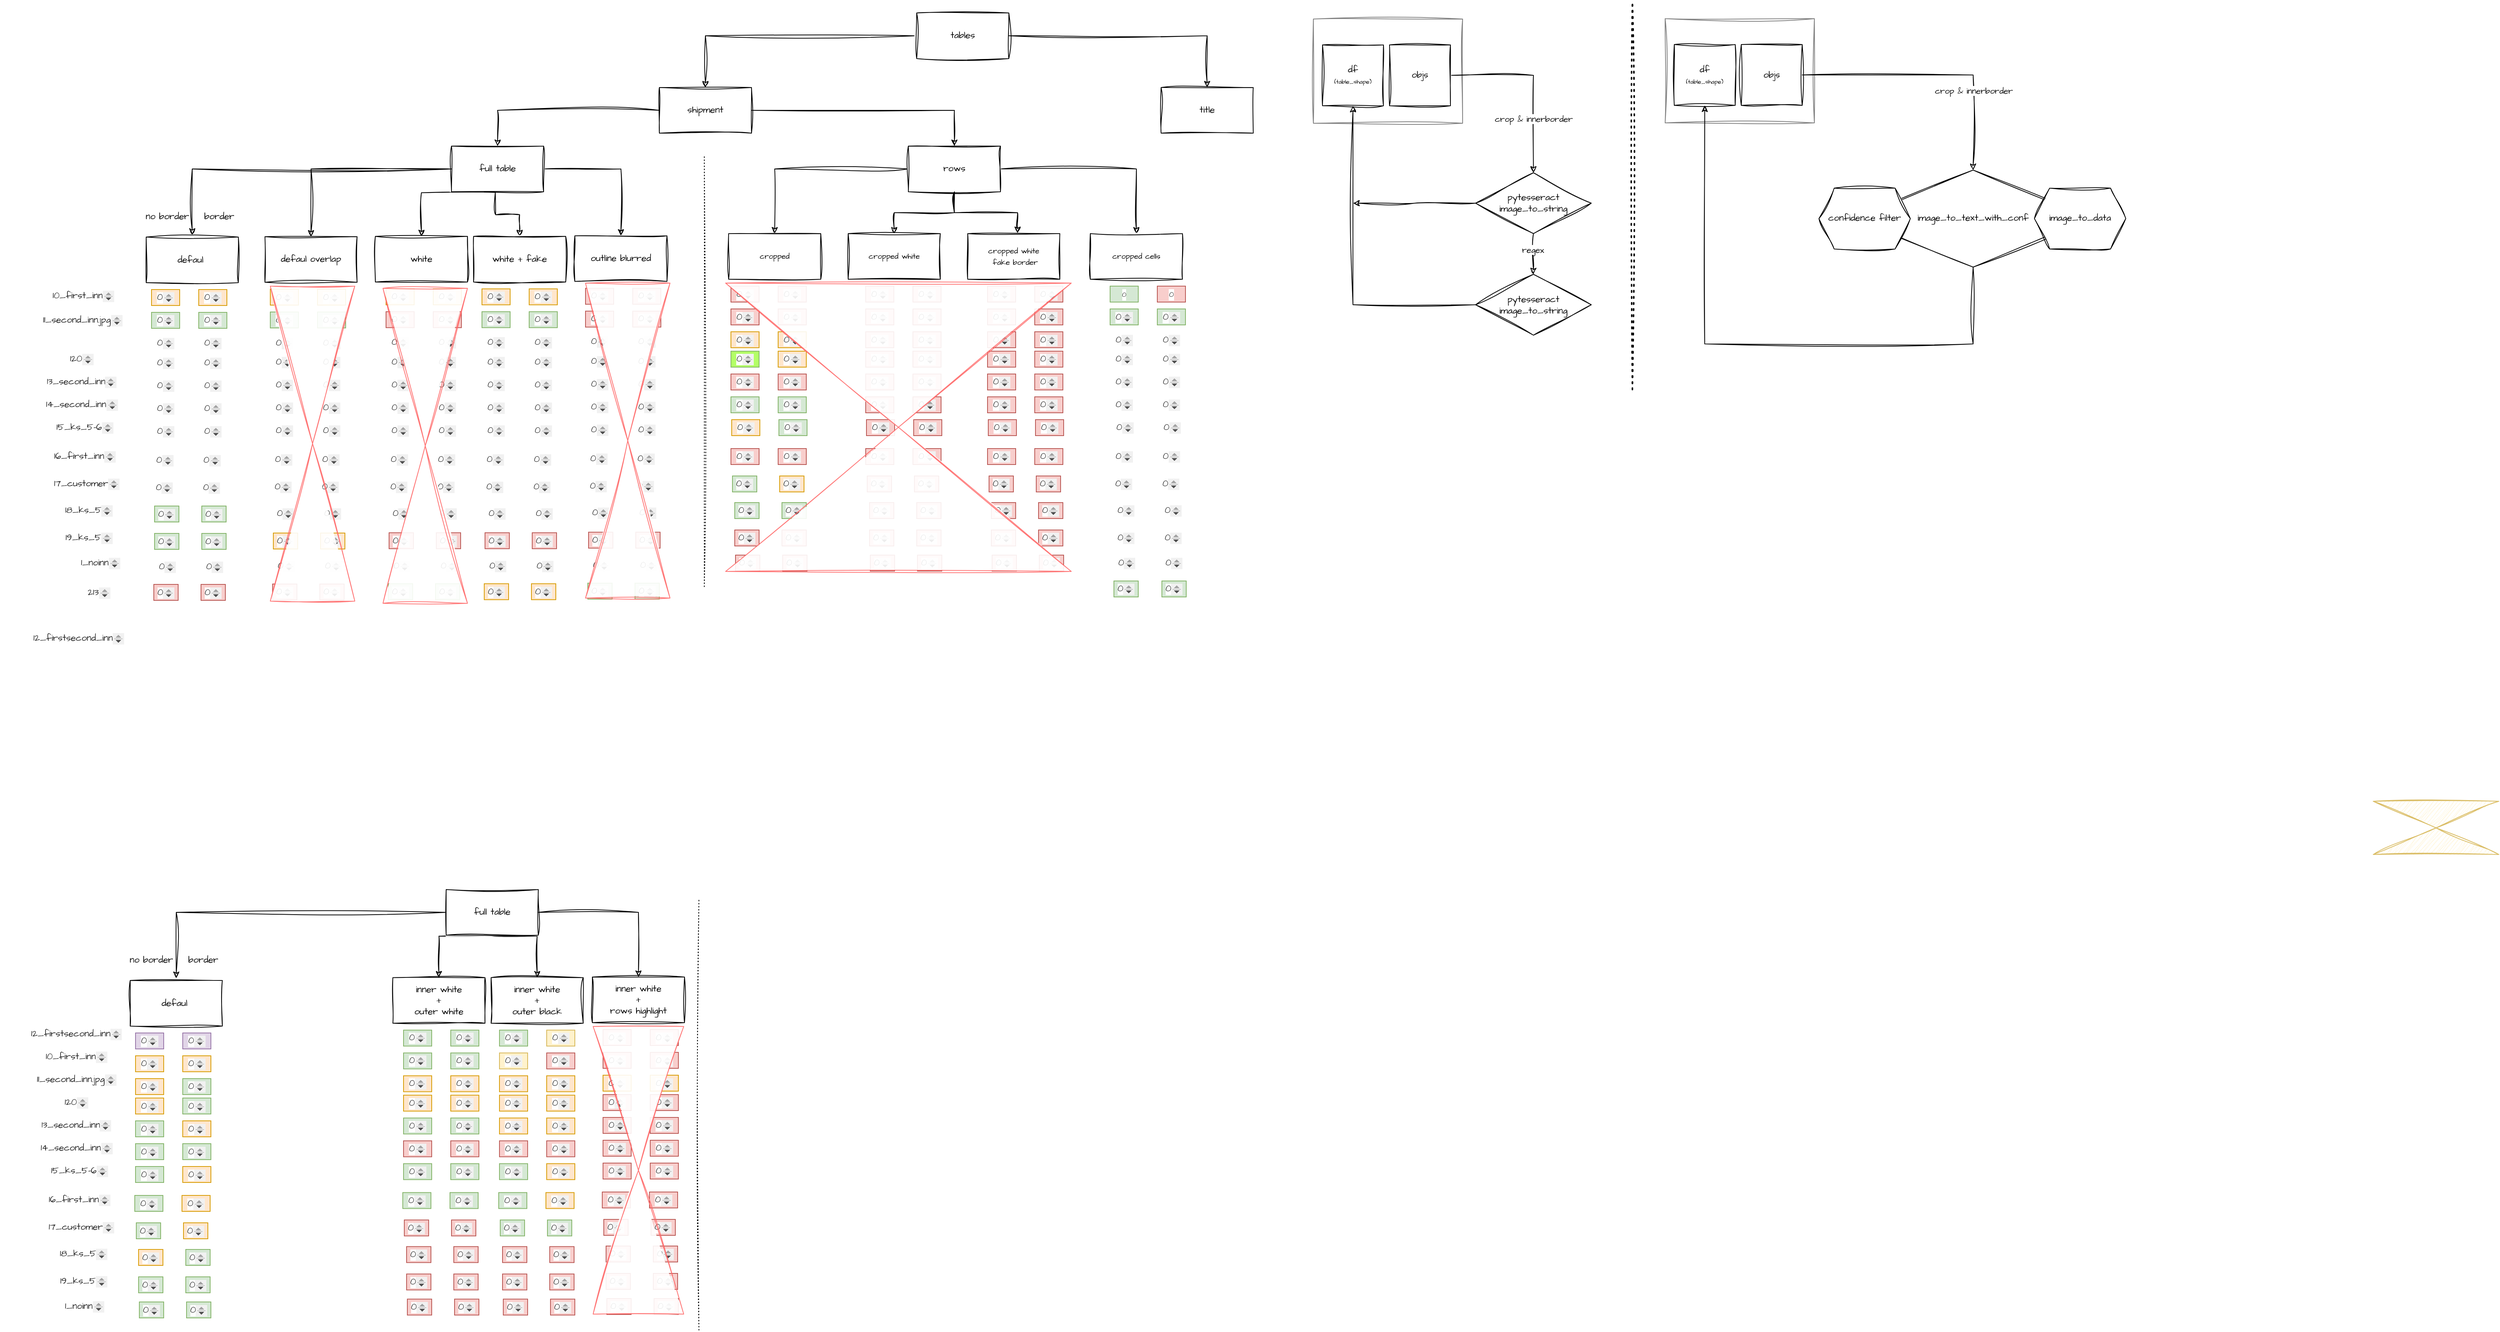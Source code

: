 <mxfile version="24.4.0" type="github">
  <diagram name="Страница — 1" id="JOkEzcSPFHBbC7LoMWct">
    <mxGraphModel dx="3187" dy="1716" grid="0" gridSize="100" guides="1" tooltips="1" connect="1" arrows="1" fold="1" page="1" pageScale="1" pageWidth="1654" pageHeight="1169" math="0" shadow="0">
      <root>
        <mxCell id="0" />
        <mxCell id="1" parent="0" />
        <mxCell id="ThEXeufINNNm355hJjYx-11" value="" style="rounded=0;whiteSpace=wrap;html=1;sketch=1;hachureGap=4;jiggle=2;curveFitting=1;fontFamily=Architects Daughter;fontSource=https%3A%2F%2Ffonts.googleapis.com%2Fcss%3Ffamily%3DArchitects%2BDaughter;opacity=50;fillColor=none;" vertex="1" parent="1">
          <mxGeometry x="1725" y="48" width="196" height="137" as="geometry" />
        </mxCell>
        <mxCell id="GXin9LZCgQy8iWlDCbro-8" style="edgeStyle=orthogonalEdgeStyle;rounded=0;sketch=1;hachureGap=4;jiggle=2;curveFitting=1;orthogonalLoop=1;jettySize=auto;html=1;entryX=0.5;entryY=0;entryDx=0;entryDy=0;fontFamily=Architects Daughter;fontSource=https%3A%2F%2Ffonts.googleapis.com%2Fcss%3Ffamily%3DArchitects%2BDaughter;" parent="1" source="GXin9LZCgQy8iWlDCbro-1" target="GXin9LZCgQy8iWlDCbro-5" edge="1">
          <mxGeometry relative="1" as="geometry" />
        </mxCell>
        <mxCell id="GXin9LZCgQy8iWlDCbro-79" style="edgeStyle=orthogonalEdgeStyle;rounded=0;sketch=1;hachureGap=4;jiggle=2;curveFitting=1;orthogonalLoop=1;jettySize=auto;html=1;entryX=0.5;entryY=0;entryDx=0;entryDy=0;fontFamily=Architects Daughter;fontSource=https%3A%2F%2Ffonts.googleapis.com%2Fcss%3Ffamily%3DArchitects%2BDaughter;" parent="1" source="GXin9LZCgQy8iWlDCbro-1" target="GXin9LZCgQy8iWlDCbro-4" edge="1">
          <mxGeometry relative="1" as="geometry" />
        </mxCell>
        <mxCell id="GXin9LZCgQy8iWlDCbro-1" value="tables" style="rounded=0;whiteSpace=wrap;html=1;sketch=1;hachureGap=4;jiggle=2;curveFitting=1;fontFamily=Architects Daughter;fontSource=https%3A%2F%2Ffonts.googleapis.com%2Fcss%3Ffamily%3DArchitects%2BDaughter;" parent="1" vertex="1">
          <mxGeometry x="1204" y="40" width="121" height="60" as="geometry" />
        </mxCell>
        <mxCell id="GXin9LZCgQy8iWlDCbro-10" style="edgeStyle=orthogonalEdgeStyle;rounded=0;sketch=1;hachureGap=4;jiggle=2;curveFitting=1;orthogonalLoop=1;jettySize=auto;html=1;fontFamily=Architects Daughter;fontSource=https%3A%2F%2Ffonts.googleapis.com%2Fcss%3Ffamily%3DArchitects%2BDaughter;exitX=0;exitY=0.5;exitDx=0;exitDy=0;entryX=0.5;entryY=0;entryDx=0;entryDy=0;" parent="1" source="GXin9LZCgQy8iWlDCbro-4" target="GXin9LZCgQy8iWlDCbro-11" edge="1">
          <mxGeometry relative="1" as="geometry">
            <mxPoint x="840" y="240" as="targetPoint" />
            <mxPoint x="920" y="180" as="sourcePoint" />
          </mxGeometry>
        </mxCell>
        <mxCell id="GXin9LZCgQy8iWlDCbro-26" style="edgeStyle=orthogonalEdgeStyle;rounded=0;sketch=1;hachureGap=4;jiggle=2;curveFitting=1;orthogonalLoop=1;jettySize=auto;html=1;entryX=0.5;entryY=0;entryDx=0;entryDy=0;fontFamily=Architects Daughter;fontSource=https%3A%2F%2Ffonts.googleapis.com%2Fcss%3Ffamily%3DArchitects%2BDaughter;" parent="1" source="GXin9LZCgQy8iWlDCbro-4" target="GXin9LZCgQy8iWlDCbro-9" edge="1">
          <mxGeometry relative="1" as="geometry" />
        </mxCell>
        <mxCell id="GXin9LZCgQy8iWlDCbro-4" value="shipment" style="whiteSpace=wrap;html=1;sketch=1;hachureGap=4;jiggle=2;curveFitting=1;fontFamily=Architects Daughter;fontSource=https%3A%2F%2Ffonts.googleapis.com%2Fcss%3Ffamily%3DArchitects%2BDaughter;" parent="1" vertex="1">
          <mxGeometry x="866" y="138" width="121" height="60" as="geometry" />
        </mxCell>
        <mxCell id="GXin9LZCgQy8iWlDCbro-5" value="title" style="whiteSpace=wrap;html=1;sketch=1;hachureGap=4;jiggle=2;curveFitting=1;fontFamily=Architects Daughter;fontSource=https%3A%2F%2Ffonts.googleapis.com%2Fcss%3Ffamily%3DArchitects%2BDaughter;" parent="1" vertex="1">
          <mxGeometry x="1525" y="138" width="121" height="60" as="geometry" />
        </mxCell>
        <mxCell id="GXin9LZCgQy8iWlDCbro-70" style="edgeStyle=orthogonalEdgeStyle;rounded=0;sketch=1;hachureGap=4;jiggle=2;curveFitting=1;orthogonalLoop=1;jettySize=auto;html=1;entryX=0.5;entryY=0;entryDx=0;entryDy=0;fontFamily=Architects Daughter;fontSource=https%3A%2F%2Ffonts.googleapis.com%2Fcss%3Ffamily%3DArchitects%2BDaughter;" parent="1" source="GXin9LZCgQy8iWlDCbro-9" target="GXin9LZCgQy8iWlDCbro-69" edge="1">
          <mxGeometry relative="1" as="geometry" />
        </mxCell>
        <mxCell id="GXin9LZCgQy8iWlDCbro-74" style="edgeStyle=orthogonalEdgeStyle;rounded=0;sketch=1;hachureGap=4;jiggle=2;curveFitting=1;orthogonalLoop=1;jettySize=auto;html=1;entryX=0.5;entryY=0;entryDx=0;entryDy=0;fontFamily=Architects Daughter;fontSource=https%3A%2F%2Ffonts.googleapis.com%2Fcss%3Ffamily%3DArchitects%2BDaughter;" parent="1" source="GXin9LZCgQy8iWlDCbro-9" target="GXin9LZCgQy8iWlDCbro-72" edge="1">
          <mxGeometry relative="1" as="geometry" />
        </mxCell>
        <mxCell id="GXin9LZCgQy8iWlDCbro-219" style="edgeStyle=orthogonalEdgeStyle;rounded=0;sketch=1;hachureGap=4;jiggle=2;curveFitting=1;orthogonalLoop=1;jettySize=auto;html=1;entryX=0.5;entryY=0;entryDx=0;entryDy=0;fontFamily=Architects Daughter;fontSource=https%3A%2F%2Ffonts.googleapis.com%2Fcss%3Ffamily%3DArchitects%2BDaughter;" parent="1" source="GXin9LZCgQy8iWlDCbro-9" target="GXin9LZCgQy8iWlDCbro-206" edge="1">
          <mxGeometry relative="1" as="geometry" />
        </mxCell>
        <mxCell id="GXin9LZCgQy8iWlDCbro-9" value="rows" style="whiteSpace=wrap;html=1;sketch=1;hachureGap=4;jiggle=2;curveFitting=1;fontFamily=Architects Daughter;fontSource=https%3A%2F%2Ffonts.googleapis.com%2Fcss%3Ffamily%3DArchitects%2BDaughter;" parent="1" vertex="1">
          <mxGeometry x="1193" y="215" width="121" height="60" as="geometry" />
        </mxCell>
        <mxCell id="GXin9LZCgQy8iWlDCbro-27" style="edgeStyle=orthogonalEdgeStyle;rounded=0;sketch=1;hachureGap=4;jiggle=2;curveFitting=1;orthogonalLoop=1;jettySize=auto;html=1;fontFamily=Architects Daughter;fontSource=https%3A%2F%2Ffonts.googleapis.com%2Fcss%3Ffamily%3DArchitects%2BDaughter;entryX=0.5;entryY=0;entryDx=0;entryDy=0;" parent="1" target="GXin9LZCgQy8iWlDCbro-28" edge="1">
          <mxGeometry relative="1" as="geometry">
            <mxPoint x="624" y="320.75" as="targetPoint" />
            <mxPoint x="650.524" y="275.75" as="sourcePoint" />
          </mxGeometry>
        </mxCell>
        <mxCell id="GXin9LZCgQy8iWlDCbro-239" style="edgeStyle=orthogonalEdgeStyle;rounded=0;sketch=1;hachureGap=4;jiggle=2;curveFitting=1;orthogonalLoop=1;jettySize=auto;html=1;fontFamily=Architects Daughter;fontSource=https%3A%2F%2Ffonts.googleapis.com%2Fcss%3Ffamily%3DArchitects%2BDaughter;" parent="1" source="GXin9LZCgQy8iWlDCbro-11" target="GXin9LZCgQy8iWlDCbro-224" edge="1">
          <mxGeometry relative="1" as="geometry" />
        </mxCell>
        <mxCell id="GXin9LZCgQy8iWlDCbro-240" style="edgeStyle=orthogonalEdgeStyle;rounded=0;sketch=1;hachureGap=4;jiggle=2;curveFitting=1;orthogonalLoop=1;jettySize=auto;html=1;entryX=0.5;entryY=0;entryDx=0;entryDy=0;fontFamily=Architects Daughter;fontSource=https%3A%2F%2Ffonts.googleapis.com%2Fcss%3Ffamily%3DArchitects%2BDaughter;" parent="1" target="GXin9LZCgQy8iWlDCbro-23" edge="1">
          <mxGeometry relative="1" as="geometry">
            <mxPoint x="650.524" y="275.75" as="sourcePoint" />
          </mxGeometry>
        </mxCell>
        <mxCell id="efa15mZQUemH8TbpyKIG-268" style="edgeStyle=orthogonalEdgeStyle;rounded=0;sketch=1;hachureGap=4;jiggle=2;curveFitting=1;orthogonalLoop=1;jettySize=auto;html=1;fontFamily=Architects Daughter;fontSource=https%3A%2F%2Ffonts.googleapis.com%2Fcss%3Ffamily%3DArchitects%2BDaughter;" parent="1" source="GXin9LZCgQy8iWlDCbro-11" target="efa15mZQUemH8TbpyKIG-242" edge="1">
          <mxGeometry relative="1" as="geometry" />
        </mxCell>
        <mxCell id="GXin9LZCgQy8iWlDCbro-11" value="full table" style="whiteSpace=wrap;html=1;sketch=1;hachureGap=4;jiggle=2;curveFitting=1;fontFamily=Architects Daughter;fontSource=https%3A%2F%2Ffonts.googleapis.com%2Fcss%3Ffamily%3DArchitects%2BDaughter;" parent="1" vertex="1">
          <mxGeometry x="593" y="215" width="121" height="60" as="geometry" />
        </mxCell>
        <mxCell id="GXin9LZCgQy8iWlDCbro-22" value="defaul&lt;span style=&quot;white-space: pre;&quot;&gt;&#x9;&lt;/span&gt;" style="whiteSpace=wrap;html=1;sketch=1;hachureGap=4;jiggle=2;curveFitting=1;fontFamily=Architects Daughter;fontSource=https%3A%2F%2Ffonts.googleapis.com%2Fcss%3Ffamily%3DArchitects%2BDaughter;" parent="1" vertex="1">
          <mxGeometry x="192" y="334.5" width="121" height="60" as="geometry" />
        </mxCell>
        <mxCell id="GXin9LZCgQy8iWlDCbro-23" value="white + fake" style="whiteSpace=wrap;html=1;sketch=1;hachureGap=4;jiggle=2;curveFitting=1;fontFamily=Architects Daughter;fontSource=https%3A%2F%2Ffonts.googleapis.com%2Fcss%3Ffamily%3DArchitects%2BDaughter;" parent="1" vertex="1">
          <mxGeometry x="622" y="333.62" width="121" height="60" as="geometry" />
        </mxCell>
        <mxCell id="GXin9LZCgQy8iWlDCbro-25" style="edgeStyle=orthogonalEdgeStyle;rounded=0;sketch=1;hachureGap=4;jiggle=2;curveFitting=1;orthogonalLoop=1;jettySize=auto;html=1;entryX=0.5;entryY=-0.049;entryDx=0;entryDy=0;entryPerimeter=0;fontFamily=Architects Daughter;fontSource=https%3A%2F%2Ffonts.googleapis.com%2Fcss%3Ffamily%3DArchitects%2BDaughter;" parent="1" source="GXin9LZCgQy8iWlDCbro-11" target="GXin9LZCgQy8iWlDCbro-22" edge="1">
          <mxGeometry relative="1" as="geometry" />
        </mxCell>
        <mxCell id="GXin9LZCgQy8iWlDCbro-28" value="white" style="whiteSpace=wrap;html=1;sketch=1;hachureGap=4;jiggle=2;curveFitting=1;fontFamily=Architects Daughter;fontSource=https%3A%2F%2Ffonts.googleapis.com%2Fcss%3Ffamily%3DArchitects%2BDaughter;align=center;" parent="1" vertex="1">
          <mxGeometry x="493" y="333.62" width="121" height="60" as="geometry" />
        </mxCell>
        <mxCell id="GXin9LZCgQy8iWlDCbro-31" value="&lt;pre style=&quot;font-family: var(--jp-code-font-family); font-size: var(--jp-code-font-size); line-height: var(--jp-code-line-height); color: rgba(0, 0, 0, 0.87); border: none; margin-top: 0px; margin-bottom: 0px; padding: 0px; overflow: auto; word-break: break-all; overflow-wrap: break-word; text-wrap: wrap; text-align: left; background-color: rgb(255, 255, 255);&quot;&gt;12_firstsecond_inn&lt;/pre&gt;" style="text;html=1;align=center;verticalAlign=middle;whiteSpace=wrap;rounded=0;fontFamily=Architects Daughter;fontSource=https%3A%2F%2Ffonts.googleapis.com%2Fcss%3Ffamily%3DArchitects%2BDaughter;" parent="1" vertex="1">
          <mxGeometry x="3" y="847" width="201" height="30" as="geometry" />
        </mxCell>
        <mxCell id="GXin9LZCgQy8iWlDCbro-32" value="&lt;pre style=&quot;font-family: var(--jp-code-font-family); font-size: var(--jp-code-font-size); line-height: var(--jp-code-line-height); color: rgba(0, 0, 0, 0.87); border: none; margin-top: 0px; margin-bottom: 0px; padding: 0px; overflow: auto; word-break: break-all; overflow-wrap: break-word; text-wrap: wrap; text-align: left; background-color: rgb(255, 255, 255);&quot;&gt;0&lt;/pre&gt;" style="text;html=1;align=center;verticalAlign=middle;whiteSpace=wrap;rounded=0;fontFamily=Architects Daughter;fontSource=https%3A%2F%2Ffonts.googleapis.com%2Fcss%3Ffamily%3DArchitects%2BDaughter;fillColor=#ffe6cc;strokeColor=#d79b00;" parent="1" vertex="1">
          <mxGeometry x="199" y="403.5" width="37" height="21" as="geometry" />
        </mxCell>
        <mxCell id="GXin9LZCgQy8iWlDCbro-36" value="&lt;pre style=&quot;font-family: var(--jp-code-font-family); font-size: var(--jp-code-font-size); line-height: var(--jp-code-line-height); color: rgba(0, 0, 0, 0.87); border: none; margin-top: 0px; margin-bottom: 0px; padding: 0px; overflow: auto; word-break: break-all; overflow-wrap: break-word; text-wrap: wrap; text-align: left; background-color: rgb(255, 255, 255);&quot;&gt;10_first_inn&lt;/pre&gt;" style="text;html=1;align=center;verticalAlign=middle;whiteSpace=wrap;rounded=0;fontFamily=Architects Daughter;fontSource=https%3A%2F%2Ffonts.googleapis.com%2Fcss%3Ffamily%3DArchitects%2BDaughter;" parent="1" vertex="1">
          <mxGeometry x="9" y="397.37" width="201" height="30" as="geometry" />
        </mxCell>
        <mxCell id="GXin9LZCgQy8iWlDCbro-41" value="&lt;pre style=&quot;font-family: var(--jp-code-font-family); font-size: var(--jp-code-font-size); line-height: var(--jp-code-line-height); color: rgba(0, 0, 0, 0.87); border: none; margin-top: 0px; margin-bottom: 0px; padding: 0px; overflow: auto; word-break: break-all; overflow-wrap: break-word; text-wrap: wrap; text-align: left; background-color: rgb(255, 255, 255);&quot;&gt;&lt;pre style=&quot;font-family: var(--jp-code-font-family); font-size: var(--jp-code-font-size); line-height: var(--jp-code-line-height); border: none; margin-top: 0px; margin-bottom: 0px; padding: 0px; overflow: auto; word-break: break-all; overflow-wrap: break-word; text-wrap: wrap;&quot;&gt;11_second_inn.jpg&lt;/pre&gt;&lt;/pre&gt;" style="text;html=1;align=center;verticalAlign=middle;whiteSpace=wrap;rounded=0;fontFamily=Architects Daughter;fontSource=https%3A%2F%2Ffonts.googleapis.com%2Fcss%3Ffamily%3DArchitects%2BDaughter;" parent="1" vertex="1">
          <mxGeometry x="8" y="429" width="201" height="30" as="geometry" />
        </mxCell>
        <mxCell id="GXin9LZCgQy8iWlDCbro-46" value="&lt;pre style=&quot;font-family: var(--jp-code-font-family); font-size: var(--jp-code-font-size); line-height: var(--jp-code-line-height); color: rgba(0, 0, 0, 0.87); border: none; margin-top: 0px; margin-bottom: 0px; padding: 0px; overflow: auto; word-break: break-all; overflow-wrap: break-word; text-wrap: wrap; text-align: left; background-color: rgb(255, 255, 255);&quot;&gt;120&lt;/pre&gt;" style="text;html=1;align=center;verticalAlign=middle;whiteSpace=wrap;rounded=0;fontFamily=Architects Daughter;fontSource=https%3A%2F%2Ffonts.googleapis.com%2Fcss%3Ffamily%3DArchitects%2BDaughter;" parent="1" vertex="1">
          <mxGeometry x="7" y="480" width="201" height="30" as="geometry" />
        </mxCell>
        <mxCell id="GXin9LZCgQy8iWlDCbro-51" value="&lt;pre style=&quot;font-family: var(--jp-code-font-family); font-size: var(--jp-code-font-size); line-height: var(--jp-code-line-height); color: rgba(0, 0, 0, 0.87); border: none; margin-top: 0px; margin-bottom: 0px; padding: 0px; overflow: auto; word-break: break-all; overflow-wrap: break-word; text-wrap: wrap; text-align: left; background-color: rgb(255, 255, 255);&quot;&gt;&lt;pre style=&quot;font-family: var(--jp-code-font-family); font-size: var(--jp-code-font-size); line-height: var(--jp-code-line-height); border: none; margin-top: 0px; margin-bottom: 0px; padding: 0px; overflow: auto; word-break: break-all; overflow-wrap: break-word; text-wrap: wrap;&quot;&gt;13_second_inn&lt;/pre&gt;&lt;/pre&gt;" style="text;html=1;align=center;verticalAlign=middle;whiteSpace=wrap;rounded=0;fontFamily=Architects Daughter;fontSource=https%3A%2F%2Ffonts.googleapis.com%2Fcss%3Ffamily%3DArchitects%2BDaughter;" parent="1" vertex="1">
          <mxGeometry x="7" y="510" width="201" height="30" as="geometry" />
        </mxCell>
        <mxCell id="GXin9LZCgQy8iWlDCbro-61" value="&lt;pre style=&quot;font-family: var(--jp-code-font-family); font-size: var(--jp-code-font-size); line-height: var(--jp-code-line-height); color: rgba(0, 0, 0, 0.87); border: none; margin-top: 0px; margin-bottom: 0px; padding: 0px; overflow: auto; word-break: break-all; overflow-wrap: break-word; text-wrap: wrap; text-align: left; background-color: rgb(255, 255, 255);&quot;&gt;&lt;pre style=&quot;font-family: var(--jp-code-font-family); font-size: var(--jp-code-font-size); line-height: var(--jp-code-line-height); border: none; margin-top: 0px; margin-bottom: 0px; padding: 0px; overflow: auto; word-break: break-all; overflow-wrap: break-word; text-wrap: wrap;&quot;&gt;14_second_inn&lt;/pre&gt;&lt;/pre&gt;" style="text;html=1;align=center;verticalAlign=middle;whiteSpace=wrap;rounded=0;fontFamily=Architects Daughter;fontSource=https%3A%2F%2Ffonts.googleapis.com%2Fcss%3Ffamily%3DArchitects%2BDaughter;" parent="1" vertex="1">
          <mxGeometry x="7" y="540" width="201" height="30" as="geometry" />
        </mxCell>
        <mxCell id="GXin9LZCgQy8iWlDCbro-69" value="&lt;font size=&quot;1&quot;&gt;cropped&lt;/font&gt;" style="whiteSpace=wrap;html=1;sketch=1;hachureGap=4;jiggle=2;curveFitting=1;fontFamily=Architects Daughter;fontSource=https%3A%2F%2Ffonts.googleapis.com%2Fcss%3Ffamily%3DArchitects%2BDaughter;" parent="1" vertex="1">
          <mxGeometry x="957" y="330" width="121" height="60" as="geometry" />
        </mxCell>
        <mxCell id="GXin9LZCgQy8iWlDCbro-72" value="&lt;font size=&quot;1&quot;&gt;cropped white&lt;/font&gt;" style="whiteSpace=wrap;html=1;sketch=1;hachureGap=4;jiggle=2;curveFitting=1;fontFamily=Architects Daughter;fontSource=https%3A%2F%2Ffonts.googleapis.com%2Fcss%3Ffamily%3DArchitects%2BDaughter;" parent="1" vertex="1">
          <mxGeometry x="1114" y="330" width="121" height="60" as="geometry" />
        </mxCell>
        <mxCell id="GXin9LZCgQy8iWlDCbro-78" value="" style="endArrow=none;dashed=1;html=1;dashPattern=1 3;strokeWidth=1;rounded=0;sketch=1;hachureGap=4;jiggle=2;curveFitting=1;fontFamily=Architects Daughter;fontSource=https%3A%2F%2Ffonts.googleapis.com%2Fcss%3Ffamily%3DArchitects%2BDaughter;jumpSize=3;" parent="1" edge="1">
          <mxGeometry width="50" height="50" relative="1" as="geometry">
            <mxPoint x="925" y="794" as="sourcePoint" />
            <mxPoint x="925" y="227" as="targetPoint" />
          </mxGeometry>
        </mxCell>
        <mxCell id="GXin9LZCgQy8iWlDCbro-81" value="&lt;font size=&quot;1&quot;&gt;cropped white&lt;/font&gt;&lt;div&gt;&lt;font size=&quot;1&quot;&gt;&amp;nbsp;fake border&lt;/font&gt;&lt;/div&gt;" style="whiteSpace=wrap;html=1;sketch=1;hachureGap=4;jiggle=2;curveFitting=1;fontFamily=Architects Daughter;fontSource=https%3A%2F%2Ffonts.googleapis.com%2Fcss%3Ffamily%3DArchitects%2BDaughter;" parent="1" vertex="1">
          <mxGeometry x="1271" y="330" width="121" height="60" as="geometry" />
        </mxCell>
        <mxCell id="GXin9LZCgQy8iWlDCbro-107" style="edgeStyle=orthogonalEdgeStyle;rounded=0;sketch=1;hachureGap=4;jiggle=2;curveFitting=1;orthogonalLoop=1;jettySize=auto;html=1;entryX=0.541;entryY=-0.011;entryDx=0;entryDy=0;entryPerimeter=0;fontFamily=Architects Daughter;fontSource=https%3A%2F%2Ffonts.googleapis.com%2Fcss%3Ffamily%3DArchitects%2BDaughter;" parent="1" source="GXin9LZCgQy8iWlDCbro-9" target="GXin9LZCgQy8iWlDCbro-81" edge="1">
          <mxGeometry relative="1" as="geometry" />
        </mxCell>
        <mxCell id="GXin9LZCgQy8iWlDCbro-116" value="&lt;pre style=&quot;font-family: var(--jp-code-font-family); font-size: var(--jp-code-font-size); line-height: var(--jp-code-line-height); color: rgba(0, 0, 0, 0.87); border: none; margin-top: 0px; margin-bottom: 0px; padding: 0px; overflow: auto; word-break: break-all; overflow-wrap: break-word; text-wrap: wrap; text-align: left; background-color: rgb(255, 255, 255);&quot;&gt;0&lt;/pre&gt;" style="text;html=1;align=center;verticalAlign=middle;whiteSpace=wrap;rounded=0;fontFamily=Architects Daughter;fontSource=https%3A%2F%2Ffonts.googleapis.com%2Fcss%3Ffamily%3DArchitects%2BDaughter;fillColor=#ffe6cc;strokeColor=#d79b00;" parent="1" vertex="1">
          <mxGeometry x="261" y="403.5" width="37" height="21" as="geometry" />
        </mxCell>
        <mxCell id="GXin9LZCgQy8iWlDCbro-121" value="&lt;pre style=&quot;font-family: var(--jp-code-font-family); font-size: var(--jp-code-font-size); line-height: var(--jp-code-line-height); color: rgba(0, 0, 0, 0.87); border: none; margin-top: 0px; margin-bottom: 0px; padding: 0px; overflow: auto; word-break: break-all; overflow-wrap: break-word; text-wrap: wrap; text-align: left; background-color: rgb(255, 255, 255);&quot;&gt;0&lt;/pre&gt;" style="text;html=1;align=center;verticalAlign=middle;whiteSpace=wrap;rounded=0;fontFamily=Architects Daughter;fontSource=https%3A%2F%2Ffonts.googleapis.com%2Fcss%3Ffamily%3DArchitects%2BDaughter;fillColor=#d5e8d4;strokeColor=#82b366;" parent="1" vertex="1">
          <mxGeometry x="199" y="433.5" width="37" height="21" as="geometry" />
        </mxCell>
        <mxCell id="GXin9LZCgQy8iWlDCbro-122" value="&lt;pre style=&quot;font-family: var(--jp-code-font-family); font-size: var(--jp-code-font-size); line-height: var(--jp-code-line-height); color: rgba(0, 0, 0, 0.87); border: none; margin-top: 0px; margin-bottom: 0px; padding: 0px; overflow: auto; word-break: break-all; overflow-wrap: break-word; text-wrap: wrap; text-align: left; background-color: rgb(255, 255, 255);&quot;&gt;0&lt;/pre&gt;" style="text;html=1;align=center;verticalAlign=middle;whiteSpace=wrap;rounded=0;fontFamily=Architects Daughter;fontSource=https%3A%2F%2Ffonts.googleapis.com%2Fcss%3Ffamily%3DArchitects%2BDaughter;fillColor=#d5e8d4;strokeColor=#82b366;" parent="1" vertex="1">
          <mxGeometry x="261" y="433.5" width="37" height="21" as="geometry" />
        </mxCell>
        <mxCell id="GXin9LZCgQy8iWlDCbro-123" value="&lt;pre style=&quot;font-family: var(--jp-code-font-family); font-size: var(--jp-code-font-size); line-height: var(--jp-code-line-height); color: rgba(0, 0, 0, 0.87); border: none; margin-top: 0px; margin-bottom: 0px; padding: 0px; overflow: auto; word-break: break-all; overflow-wrap: break-word; text-wrap: wrap; text-align: left; background-color: rgb(255, 255, 255);&quot;&gt;0&lt;/pre&gt;" style="text;html=1;align=center;verticalAlign=middle;whiteSpace=wrap;rounded=0;fontFamily=Architects Daughter;fontSource=https%3A%2F%2Ffonts.googleapis.com%2Fcss%3Ffamily%3DArchitects%2BDaughter;" parent="1" vertex="1">
          <mxGeometry x="199" y="463.5" width="37" height="21" as="geometry" />
        </mxCell>
        <mxCell id="GXin9LZCgQy8iWlDCbro-124" value="&lt;pre style=&quot;font-family: var(--jp-code-font-family); font-size: var(--jp-code-font-size); line-height: var(--jp-code-line-height); color: rgba(0, 0, 0, 0.87); border: none; margin-top: 0px; margin-bottom: 0px; padding: 0px; overflow: auto; word-break: break-all; overflow-wrap: break-word; text-wrap: wrap; text-align: left; background-color: rgb(255, 255, 255);&quot;&gt;0&lt;/pre&gt;" style="text;html=1;align=center;verticalAlign=middle;whiteSpace=wrap;rounded=0;fontFamily=Architects Daughter;fontSource=https%3A%2F%2Ffonts.googleapis.com%2Fcss%3Ffamily%3DArchitects%2BDaughter;" parent="1" vertex="1">
          <mxGeometry x="261" y="463.5" width="37" height="21" as="geometry" />
        </mxCell>
        <mxCell id="GXin9LZCgQy8iWlDCbro-125" value="&lt;pre style=&quot;font-family: var(--jp-code-font-family); font-size: var(--jp-code-font-size); line-height: var(--jp-code-line-height); color: rgba(0, 0, 0, 0.87); border: none; margin-top: 0px; margin-bottom: 0px; padding: 0px; overflow: auto; word-break: break-all; overflow-wrap: break-word; text-wrap: wrap; text-align: left; background-color: rgb(255, 255, 255);&quot;&gt;0&lt;/pre&gt;" style="text;html=1;align=center;verticalAlign=middle;whiteSpace=wrap;rounded=0;fontFamily=Architects Daughter;fontSource=https%3A%2F%2Ffonts.googleapis.com%2Fcss%3Ffamily%3DArchitects%2BDaughter;" parent="1" vertex="1">
          <mxGeometry x="199" y="489" width="37" height="21" as="geometry" />
        </mxCell>
        <mxCell id="GXin9LZCgQy8iWlDCbro-126" value="&lt;pre style=&quot;font-family: var(--jp-code-font-family); font-size: var(--jp-code-font-size); line-height: var(--jp-code-line-height); color: rgba(0, 0, 0, 0.87); border: none; margin-top: 0px; margin-bottom: 0px; padding: 0px; overflow: auto; word-break: break-all; overflow-wrap: break-word; text-wrap: wrap; text-align: left; background-color: rgb(255, 255, 255);&quot;&gt;0&lt;/pre&gt;" style="text;html=1;align=center;verticalAlign=middle;whiteSpace=wrap;rounded=0;fontFamily=Architects Daughter;fontSource=https%3A%2F%2Ffonts.googleapis.com%2Fcss%3Ffamily%3DArchitects%2BDaughter;" parent="1" vertex="1">
          <mxGeometry x="261" y="489" width="37" height="21" as="geometry" />
        </mxCell>
        <mxCell id="GXin9LZCgQy8iWlDCbro-127" value="&lt;pre style=&quot;font-family: var(--jp-code-font-family); font-size: var(--jp-code-font-size); line-height: var(--jp-code-line-height); color: rgba(0, 0, 0, 0.87); border: none; margin-top: 0px; margin-bottom: 0px; padding: 0px; overflow: auto; word-break: break-all; overflow-wrap: break-word; text-wrap: wrap; text-align: left; background-color: rgb(255, 255, 255);&quot;&gt;0&lt;/pre&gt;" style="text;html=1;align=center;verticalAlign=middle;whiteSpace=wrap;rounded=0;fontFamily=Architects Daughter;fontSource=https%3A%2F%2Ffonts.googleapis.com%2Fcss%3Ffamily%3DArchitects%2BDaughter;" parent="1" vertex="1">
          <mxGeometry x="199" y="519" width="37" height="21" as="geometry" />
        </mxCell>
        <mxCell id="GXin9LZCgQy8iWlDCbro-128" value="&lt;pre style=&quot;font-family: var(--jp-code-font-family); font-size: var(--jp-code-font-size); line-height: var(--jp-code-line-height); color: rgba(0, 0, 0, 0.87); border: none; margin-top: 0px; margin-bottom: 0px; padding: 0px; overflow: auto; word-break: break-all; overflow-wrap: break-word; text-wrap: wrap; text-align: left; background-color: rgb(255, 255, 255);&quot;&gt;0&lt;/pre&gt;" style="text;html=1;align=center;verticalAlign=middle;whiteSpace=wrap;rounded=0;fontFamily=Architects Daughter;fontSource=https%3A%2F%2Ffonts.googleapis.com%2Fcss%3Ffamily%3DArchitects%2BDaughter;" parent="1" vertex="1">
          <mxGeometry x="261" y="519" width="37" height="21" as="geometry" />
        </mxCell>
        <mxCell id="GXin9LZCgQy8iWlDCbro-129" value="&lt;pre style=&quot;font-family: var(--jp-code-font-family); font-size: var(--jp-code-font-size); line-height: var(--jp-code-line-height); color: rgba(0, 0, 0, 0.87); border: none; margin-top: 0px; margin-bottom: 0px; padding: 0px; overflow: auto; word-break: break-all; overflow-wrap: break-word; text-wrap: wrap; text-align: left; background-color: rgb(255, 255, 255);&quot;&gt;0&lt;/pre&gt;" style="text;html=1;align=center;verticalAlign=middle;whiteSpace=wrap;rounded=0;fontFamily=Architects Daughter;fontSource=https%3A%2F%2Ffonts.googleapis.com%2Fcss%3Ffamily%3DArchitects%2BDaughter;" parent="1" vertex="1">
          <mxGeometry x="199" y="549" width="37" height="21" as="geometry" />
        </mxCell>
        <mxCell id="GXin9LZCgQy8iWlDCbro-130" value="&lt;pre style=&quot;font-family: var(--jp-code-font-family); font-size: var(--jp-code-font-size); line-height: var(--jp-code-line-height); color: rgba(0, 0, 0, 0.87); border: none; margin-top: 0px; margin-bottom: 0px; padding: 0px; overflow: auto; word-break: break-all; overflow-wrap: break-word; text-wrap: wrap; text-align: left; background-color: rgb(255, 255, 255);&quot;&gt;0&lt;/pre&gt;" style="text;html=1;align=center;verticalAlign=middle;whiteSpace=wrap;rounded=0;fontFamily=Architects Daughter;fontSource=https%3A%2F%2Ffonts.googleapis.com%2Fcss%3Ffamily%3DArchitects%2BDaughter;" parent="1" vertex="1">
          <mxGeometry x="261" y="549" width="37" height="21" as="geometry" />
        </mxCell>
        <mxCell id="GXin9LZCgQy8iWlDCbro-144" value="&lt;pre style=&quot;font-family: var(--jp-code-font-family); font-size: var(--jp-code-font-size); line-height: var(--jp-code-line-height); color: rgba(0, 0, 0, 0.87); border: none; margin-top: 0px; margin-bottom: 0px; padding: 0px; overflow: auto; word-break: break-all; overflow-wrap: break-word; text-wrap: wrap; text-align: left; background-color: rgb(255, 255, 255);&quot;&gt;0&lt;/pre&gt;" style="text;html=1;align=center;verticalAlign=middle;whiteSpace=wrap;rounded=0;fontFamily=Architects Daughter;fontSource=https%3A%2F%2Ffonts.googleapis.com%2Fcss%3Ffamily%3DArchitects%2BDaughter;fillColor=#ffe6cc;strokeColor=#d79b00;" parent="1" vertex="1">
          <mxGeometry x="507" y="402.62" width="37" height="21" as="geometry" />
        </mxCell>
        <mxCell id="GXin9LZCgQy8iWlDCbro-145" value="&lt;pre style=&quot;font-family: var(--jp-code-font-family); font-size: var(--jp-code-font-size); line-height: var(--jp-code-line-height); color: rgba(0, 0, 0, 0.87); border: none; margin-top: 0px; margin-bottom: 0px; padding: 0px; overflow: auto; word-break: break-all; overflow-wrap: break-word; text-wrap: wrap; text-align: left; background-color: rgb(255, 255, 255);&quot;&gt;0&lt;/pre&gt;" style="text;html=1;align=center;verticalAlign=middle;whiteSpace=wrap;rounded=0;fontFamily=Architects Daughter;fontSource=https%3A%2F%2Ffonts.googleapis.com%2Fcss%3Ffamily%3DArchitects%2BDaughter;fillColor=#ffe6cc;strokeColor=#d79b00;" parent="1" vertex="1">
          <mxGeometry x="569" y="402.62" width="37" height="21" as="geometry" />
        </mxCell>
        <mxCell id="GXin9LZCgQy8iWlDCbro-146" value="&lt;pre style=&quot;font-family: var(--jp-code-font-family); font-size: var(--jp-code-font-size); line-height: var(--jp-code-line-height); color: rgba(0, 0, 0, 0.87); border: none; margin-top: 0px; margin-bottom: 0px; padding: 0px; overflow: auto; word-break: break-all; overflow-wrap: break-word; text-wrap: wrap; text-align: left; background-color: rgb(255, 255, 255);&quot;&gt;0&lt;/pre&gt;" style="text;html=1;align=center;verticalAlign=middle;whiteSpace=wrap;rounded=0;fontFamily=Architects Daughter;fontSource=https%3A%2F%2Ffonts.googleapis.com%2Fcss%3Ffamily%3DArchitects%2BDaughter;fillColor=#f8cecc;strokeColor=#b85450;" parent="1" vertex="1">
          <mxGeometry x="507" y="432.62" width="37" height="21" as="geometry" />
        </mxCell>
        <mxCell id="GXin9LZCgQy8iWlDCbro-147" value="&lt;pre style=&quot;font-family: var(--jp-code-font-family); font-size: var(--jp-code-font-size); line-height: var(--jp-code-line-height); color: rgba(0, 0, 0, 0.87); border: none; margin-top: 0px; margin-bottom: 0px; padding: 0px; overflow: auto; word-break: break-all; overflow-wrap: break-word; text-wrap: wrap; text-align: left; background-color: rgb(255, 255, 255);&quot;&gt;0&lt;/pre&gt;" style="text;html=1;align=center;verticalAlign=middle;whiteSpace=wrap;rounded=0;fontFamily=Architects Daughter;fontSource=https%3A%2F%2Ffonts.googleapis.com%2Fcss%3Ffamily%3DArchitects%2BDaughter;fillColor=#f8cecc;strokeColor=#b85450;" parent="1" vertex="1">
          <mxGeometry x="569" y="432.62" width="37" height="21" as="geometry" />
        </mxCell>
        <mxCell id="GXin9LZCgQy8iWlDCbro-148" value="&lt;pre style=&quot;font-family: var(--jp-code-font-family); font-size: var(--jp-code-font-size); line-height: var(--jp-code-line-height); color: rgba(0, 0, 0, 0.87); border: none; margin-top: 0px; margin-bottom: 0px; padding: 0px; overflow: auto; word-break: break-all; overflow-wrap: break-word; text-wrap: wrap; text-align: left; background-color: rgb(255, 255, 255);&quot;&gt;0&lt;/pre&gt;" style="text;html=1;align=center;verticalAlign=middle;whiteSpace=wrap;rounded=0;fontFamily=Architects Daughter;fontSource=https%3A%2F%2Ffonts.googleapis.com%2Fcss%3Ffamily%3DArchitects%2BDaughter;" parent="1" vertex="1">
          <mxGeometry x="507" y="462.62" width="37" height="21" as="geometry" />
        </mxCell>
        <mxCell id="GXin9LZCgQy8iWlDCbro-149" value="&lt;pre style=&quot;font-family: var(--jp-code-font-family); font-size: var(--jp-code-font-size); line-height: var(--jp-code-line-height); color: rgba(0, 0, 0, 0.87); border: none; margin-top: 0px; margin-bottom: 0px; padding: 0px; overflow: auto; word-break: break-all; overflow-wrap: break-word; text-wrap: wrap; text-align: left; background-color: rgb(255, 255, 255);&quot;&gt;0&lt;/pre&gt;" style="text;html=1;align=center;verticalAlign=middle;whiteSpace=wrap;rounded=0;fontFamily=Architects Daughter;fontSource=https%3A%2F%2Ffonts.googleapis.com%2Fcss%3Ffamily%3DArchitects%2BDaughter;" parent="1" vertex="1">
          <mxGeometry x="569" y="462.62" width="37" height="21" as="geometry" />
        </mxCell>
        <mxCell id="GXin9LZCgQy8iWlDCbro-150" value="&lt;pre style=&quot;font-family: var(--jp-code-font-family); font-size: var(--jp-code-font-size); line-height: var(--jp-code-line-height); color: rgba(0, 0, 0, 0.87); border: none; margin-top: 0px; margin-bottom: 0px; padding: 0px; overflow: auto; word-break: break-all; overflow-wrap: break-word; text-wrap: wrap; text-align: left; background-color: rgb(255, 255, 255);&quot;&gt;0&lt;/pre&gt;" style="text;html=1;align=center;verticalAlign=middle;whiteSpace=wrap;rounded=0;fontFamily=Architects Daughter;fontSource=https%3A%2F%2Ffonts.googleapis.com%2Fcss%3Ffamily%3DArchitects%2BDaughter;" parent="1" vertex="1">
          <mxGeometry x="507" y="488.12" width="37" height="21" as="geometry" />
        </mxCell>
        <mxCell id="GXin9LZCgQy8iWlDCbro-151" value="&lt;pre style=&quot;font-family: var(--jp-code-font-family); font-size: var(--jp-code-font-size); line-height: var(--jp-code-line-height); color: rgba(0, 0, 0, 0.87); border: none; margin-top: 0px; margin-bottom: 0px; padding: 0px; overflow: auto; word-break: break-all; overflow-wrap: break-word; text-wrap: wrap; text-align: left; background-color: rgb(255, 255, 255);&quot;&gt;0&lt;/pre&gt;" style="text;html=1;align=center;verticalAlign=middle;whiteSpace=wrap;rounded=0;fontFamily=Architects Daughter;fontSource=https%3A%2F%2Ffonts.googleapis.com%2Fcss%3Ffamily%3DArchitects%2BDaughter;" parent="1" vertex="1">
          <mxGeometry x="569" y="488.12" width="37" height="21" as="geometry" />
        </mxCell>
        <mxCell id="GXin9LZCgQy8iWlDCbro-152" value="&lt;pre style=&quot;font-family: var(--jp-code-font-family); font-size: var(--jp-code-font-size); line-height: var(--jp-code-line-height); color: rgba(0, 0, 0, 0.87); border: none; margin-top: 0px; margin-bottom: 0px; padding: 0px; overflow: auto; word-break: break-all; overflow-wrap: break-word; text-wrap: wrap; text-align: left; background-color: rgb(255, 255, 255);&quot;&gt;0&lt;/pre&gt;" style="text;html=1;align=center;verticalAlign=middle;whiteSpace=wrap;rounded=0;fontFamily=Architects Daughter;fontSource=https%3A%2F%2Ffonts.googleapis.com%2Fcss%3Ffamily%3DArchitects%2BDaughter;" parent="1" vertex="1">
          <mxGeometry x="507" y="518.12" width="37" height="21" as="geometry" />
        </mxCell>
        <mxCell id="GXin9LZCgQy8iWlDCbro-153" value="&lt;pre style=&quot;font-family: var(--jp-code-font-family); font-size: var(--jp-code-font-size); line-height: var(--jp-code-line-height); color: rgba(0, 0, 0, 0.87); border: none; margin-top: 0px; margin-bottom: 0px; padding: 0px; overflow: auto; word-break: break-all; overflow-wrap: break-word; text-wrap: wrap; text-align: left; background-color: rgb(255, 255, 255);&quot;&gt;0&lt;/pre&gt;" style="text;html=1;align=center;verticalAlign=middle;whiteSpace=wrap;rounded=0;fontFamily=Architects Daughter;fontSource=https%3A%2F%2Ffonts.googleapis.com%2Fcss%3Ffamily%3DArchitects%2BDaughter;" parent="1" vertex="1">
          <mxGeometry x="569" y="518.12" width="37" height="21" as="geometry" />
        </mxCell>
        <mxCell id="GXin9LZCgQy8iWlDCbro-154" value="&lt;pre style=&quot;font-family: var(--jp-code-font-family); font-size: var(--jp-code-font-size); line-height: var(--jp-code-line-height); color: rgba(0, 0, 0, 0.87); border: none; margin-top: 0px; margin-bottom: 0px; padding: 0px; overflow: auto; word-break: break-all; overflow-wrap: break-word; text-wrap: wrap; text-align: left; background-color: rgb(255, 255, 255);&quot;&gt;0&lt;/pre&gt;" style="text;html=1;align=center;verticalAlign=middle;whiteSpace=wrap;rounded=0;fontFamily=Architects Daughter;fontSource=https%3A%2F%2Ffonts.googleapis.com%2Fcss%3Ffamily%3DArchitects%2BDaughter;" parent="1" vertex="1">
          <mxGeometry x="507" y="548.12" width="37" height="21" as="geometry" />
        </mxCell>
        <mxCell id="GXin9LZCgQy8iWlDCbro-155" value="&lt;pre style=&quot;font-family: var(--jp-code-font-family); font-size: var(--jp-code-font-size); line-height: var(--jp-code-line-height); color: rgba(0, 0, 0, 0.87); border: none; margin-top: 0px; margin-bottom: 0px; padding: 0px; overflow: auto; word-break: break-all; overflow-wrap: break-word; text-wrap: wrap; text-align: left; background-color: rgb(255, 255, 255);&quot;&gt;0&lt;/pre&gt;" style="text;html=1;align=center;verticalAlign=middle;whiteSpace=wrap;rounded=0;fontFamily=Architects Daughter;fontSource=https%3A%2F%2Ffonts.googleapis.com%2Fcss%3Ffamily%3DArchitects%2BDaughter;" parent="1" vertex="1">
          <mxGeometry x="569" y="548.12" width="37" height="21" as="geometry" />
        </mxCell>
        <mxCell id="GXin9LZCgQy8iWlDCbro-156" value="&lt;pre style=&quot;font-family: var(--jp-code-font-family); font-size: var(--jp-code-font-size); line-height: var(--jp-code-line-height); color: rgba(0, 0, 0, 0.87); border: none; margin-top: 0px; margin-bottom: 0px; padding: 0px; overflow: auto; word-break: break-all; overflow-wrap: break-word; text-wrap: wrap; text-align: left; background-color: rgb(255, 255, 255);&quot;&gt;0&lt;/pre&gt;" style="text;html=1;align=center;verticalAlign=middle;whiteSpace=wrap;rounded=0;fontFamily=Architects Daughter;fontSource=https%3A%2F%2Ffonts.googleapis.com%2Fcss%3Ffamily%3DArchitects%2BDaughter;fillColor=#ffe6cc;strokeColor=#d79b00;" parent="1" vertex="1">
          <mxGeometry x="633" y="402.62" width="37" height="21" as="geometry" />
        </mxCell>
        <mxCell id="GXin9LZCgQy8iWlDCbro-157" value="&lt;pre style=&quot;font-family: var(--jp-code-font-family); font-size: var(--jp-code-font-size); line-height: var(--jp-code-line-height); color: rgba(0, 0, 0, 0.87); border: none; margin-top: 0px; margin-bottom: 0px; padding: 0px; overflow: auto; word-break: break-all; overflow-wrap: break-word; text-wrap: wrap; text-align: left; background-color: rgb(255, 255, 255);&quot;&gt;0&lt;/pre&gt;" style="text;html=1;align=center;verticalAlign=middle;whiteSpace=wrap;rounded=0;fontFamily=Architects Daughter;fontSource=https%3A%2F%2Ffonts.googleapis.com%2Fcss%3Ffamily%3DArchitects%2BDaughter;fillColor=#ffe6cc;strokeColor=#d79b00;" parent="1" vertex="1">
          <mxGeometry x="695" y="402.62" width="37" height="21" as="geometry" />
        </mxCell>
        <mxCell id="GXin9LZCgQy8iWlDCbro-158" value="&lt;pre style=&quot;font-family: var(--jp-code-font-family); font-size: var(--jp-code-font-size); line-height: var(--jp-code-line-height); color: rgba(0, 0, 0, 0.87); border: none; margin-top: 0px; margin-bottom: 0px; padding: 0px; overflow: auto; word-break: break-all; overflow-wrap: break-word; text-wrap: wrap; text-align: left; background-color: rgb(255, 255, 255);&quot;&gt;0&lt;/pre&gt;" style="text;html=1;align=center;verticalAlign=middle;whiteSpace=wrap;rounded=0;fontFamily=Architects Daughter;fontSource=https%3A%2F%2Ffonts.googleapis.com%2Fcss%3Ffamily%3DArchitects%2BDaughter;fillColor=#d5e8d4;strokeColor=#82b366;" parent="1" vertex="1">
          <mxGeometry x="633" y="432.62" width="37" height="21" as="geometry" />
        </mxCell>
        <mxCell id="GXin9LZCgQy8iWlDCbro-159" value="&lt;pre style=&quot;font-family: var(--jp-code-font-family); font-size: var(--jp-code-font-size); line-height: var(--jp-code-line-height); color: rgba(0, 0, 0, 0.87); border: none; margin-top: 0px; margin-bottom: 0px; padding: 0px; overflow: auto; word-break: break-all; overflow-wrap: break-word; text-wrap: wrap; text-align: left; background-color: rgb(255, 255, 255);&quot;&gt;0&lt;/pre&gt;" style="text;html=1;align=center;verticalAlign=middle;whiteSpace=wrap;rounded=0;fontFamily=Architects Daughter;fontSource=https%3A%2F%2Ffonts.googleapis.com%2Fcss%3Ffamily%3DArchitects%2BDaughter;fillColor=#d5e8d4;strokeColor=#82b366;" parent="1" vertex="1">
          <mxGeometry x="695" y="432.62" width="37" height="21" as="geometry" />
        </mxCell>
        <mxCell id="GXin9LZCgQy8iWlDCbro-160" value="&lt;pre style=&quot;font-family: var(--jp-code-font-family); font-size: var(--jp-code-font-size); line-height: var(--jp-code-line-height); color: rgba(0, 0, 0, 0.87); border: none; margin-top: 0px; margin-bottom: 0px; padding: 0px; overflow: auto; word-break: break-all; overflow-wrap: break-word; text-wrap: wrap; text-align: left; background-color: rgb(255, 255, 255);&quot;&gt;0&lt;/pre&gt;" style="text;html=1;align=center;verticalAlign=middle;whiteSpace=wrap;rounded=0;fontFamily=Architects Daughter;fontSource=https%3A%2F%2Ffonts.googleapis.com%2Fcss%3Ffamily%3DArchitects%2BDaughter;" parent="1" vertex="1">
          <mxGeometry x="633" y="462.62" width="37" height="21" as="geometry" />
        </mxCell>
        <mxCell id="GXin9LZCgQy8iWlDCbro-161" value="&lt;pre style=&quot;font-family: var(--jp-code-font-family); font-size: var(--jp-code-font-size); line-height: var(--jp-code-line-height); color: rgba(0, 0, 0, 0.87); border: none; margin-top: 0px; margin-bottom: 0px; padding: 0px; overflow: auto; word-break: break-all; overflow-wrap: break-word; text-wrap: wrap; text-align: left; background-color: rgb(255, 255, 255);&quot;&gt;0&lt;/pre&gt;" style="text;html=1;align=center;verticalAlign=middle;whiteSpace=wrap;rounded=0;fontFamily=Architects Daughter;fontSource=https%3A%2F%2Ffonts.googleapis.com%2Fcss%3Ffamily%3DArchitects%2BDaughter;" parent="1" vertex="1">
          <mxGeometry x="695" y="462.62" width="37" height="21" as="geometry" />
        </mxCell>
        <mxCell id="GXin9LZCgQy8iWlDCbro-162" value="&lt;pre style=&quot;font-family: var(--jp-code-font-family); font-size: var(--jp-code-font-size); line-height: var(--jp-code-line-height); color: rgba(0, 0, 0, 0.87); border: none; margin-top: 0px; margin-bottom: 0px; padding: 0px; overflow: auto; word-break: break-all; overflow-wrap: break-word; text-wrap: wrap; text-align: left; background-color: rgb(255, 255, 255);&quot;&gt;0&lt;/pre&gt;" style="text;html=1;align=center;verticalAlign=middle;whiteSpace=wrap;rounded=0;fontFamily=Architects Daughter;fontSource=https%3A%2F%2Ffonts.googleapis.com%2Fcss%3Ffamily%3DArchitects%2BDaughter;" parent="1" vertex="1">
          <mxGeometry x="633" y="488.12" width="37" height="21" as="geometry" />
        </mxCell>
        <mxCell id="GXin9LZCgQy8iWlDCbro-163" value="&lt;pre style=&quot;font-family: var(--jp-code-font-family); font-size: var(--jp-code-font-size); line-height: var(--jp-code-line-height); color: rgba(0, 0, 0, 0.87); border: none; margin-top: 0px; margin-bottom: 0px; padding: 0px; overflow: auto; word-break: break-all; overflow-wrap: break-word; text-wrap: wrap; text-align: left; background-color: rgb(255, 255, 255);&quot;&gt;0&lt;/pre&gt;" style="text;html=1;align=center;verticalAlign=middle;whiteSpace=wrap;rounded=0;fontFamily=Architects Daughter;fontSource=https%3A%2F%2Ffonts.googleapis.com%2Fcss%3Ffamily%3DArchitects%2BDaughter;" parent="1" vertex="1">
          <mxGeometry x="695" y="488.12" width="37" height="21" as="geometry" />
        </mxCell>
        <mxCell id="GXin9LZCgQy8iWlDCbro-164" value="&lt;pre style=&quot;font-family: var(--jp-code-font-family); font-size: var(--jp-code-font-size); line-height: var(--jp-code-line-height); color: rgba(0, 0, 0, 0.87); border: none; margin-top: 0px; margin-bottom: 0px; padding: 0px; overflow: auto; word-break: break-all; overflow-wrap: break-word; text-wrap: wrap; text-align: left; background-color: rgb(255, 255, 255);&quot;&gt;0&lt;/pre&gt;" style="text;html=1;align=center;verticalAlign=middle;whiteSpace=wrap;rounded=0;fontFamily=Architects Daughter;fontSource=https%3A%2F%2Ffonts.googleapis.com%2Fcss%3Ffamily%3DArchitects%2BDaughter;" parent="1" vertex="1">
          <mxGeometry x="633" y="518.12" width="37" height="21" as="geometry" />
        </mxCell>
        <mxCell id="GXin9LZCgQy8iWlDCbro-165" value="&lt;pre style=&quot;font-family: var(--jp-code-font-family); font-size: var(--jp-code-font-size); line-height: var(--jp-code-line-height); color: rgba(0, 0, 0, 0.87); border: none; margin-top: 0px; margin-bottom: 0px; padding: 0px; overflow: auto; word-break: break-all; overflow-wrap: break-word; text-wrap: wrap; text-align: left; background-color: rgb(255, 255, 255);&quot;&gt;0&lt;/pre&gt;" style="text;html=1;align=center;verticalAlign=middle;whiteSpace=wrap;rounded=0;fontFamily=Architects Daughter;fontSource=https%3A%2F%2Ffonts.googleapis.com%2Fcss%3Ffamily%3DArchitects%2BDaughter;" parent="1" vertex="1">
          <mxGeometry x="695" y="518.12" width="37" height="21" as="geometry" />
        </mxCell>
        <mxCell id="GXin9LZCgQy8iWlDCbro-166" value="&lt;pre style=&quot;font-family: var(--jp-code-font-family); font-size: var(--jp-code-font-size); line-height: var(--jp-code-line-height); color: rgba(0, 0, 0, 0.87); border: none; margin-top: 0px; margin-bottom: 0px; padding: 0px; overflow: auto; word-break: break-all; overflow-wrap: break-word; text-wrap: wrap; text-align: left; background-color: rgb(255, 255, 255);&quot;&gt;0&lt;/pre&gt;" style="text;html=1;align=center;verticalAlign=middle;whiteSpace=wrap;rounded=0;fontFamily=Architects Daughter;fontSource=https%3A%2F%2Ffonts.googleapis.com%2Fcss%3Ffamily%3DArchitects%2BDaughter;" parent="1" vertex="1">
          <mxGeometry x="633" y="548.12" width="37" height="21" as="geometry" />
        </mxCell>
        <mxCell id="GXin9LZCgQy8iWlDCbro-167" value="&lt;pre style=&quot;font-family: var(--jp-code-font-family); font-size: var(--jp-code-font-size); line-height: var(--jp-code-line-height); color: rgba(0, 0, 0, 0.87); border: none; margin-top: 0px; margin-bottom: 0px; padding: 0px; overflow: auto; word-break: break-all; overflow-wrap: break-word; text-wrap: wrap; text-align: left; background-color: rgb(255, 255, 255);&quot;&gt;0&lt;/pre&gt;" style="text;html=1;align=center;verticalAlign=middle;whiteSpace=wrap;rounded=0;fontFamily=Architects Daughter;fontSource=https%3A%2F%2Ffonts.googleapis.com%2Fcss%3Ffamily%3DArchitects%2BDaughter;" parent="1" vertex="1">
          <mxGeometry x="695" y="548.12" width="37" height="21" as="geometry" />
        </mxCell>
        <mxCell id="GXin9LZCgQy8iWlDCbro-168" value="&lt;pre style=&quot;font-family: var(--jp-code-font-family); font-size: var(--jp-code-font-size); line-height: var(--jp-code-line-height); color: rgba(0, 0, 0, 0.87); border: none; margin-top: 0px; margin-bottom: 0px; padding: 0px; overflow: auto; word-break: break-all; overflow-wrap: break-word; text-wrap: wrap; text-align: left; background-color: rgb(255, 255, 255);&quot;&gt;0&lt;/pre&gt;" style="text;html=1;align=center;verticalAlign=middle;whiteSpace=wrap;rounded=0;fontFamily=Architects Daughter;fontSource=https%3A%2F%2Ffonts.googleapis.com%2Fcss%3Ffamily%3DArchitects%2BDaughter;fillColor=#f8cecc;strokeColor=#b85450;" parent="1" vertex="1">
          <mxGeometry x="960" y="399" width="37" height="21" as="geometry" />
        </mxCell>
        <mxCell id="GXin9LZCgQy8iWlDCbro-169" value="&lt;pre style=&quot;font-family: var(--jp-code-font-family); font-size: var(--jp-code-font-size); line-height: var(--jp-code-line-height); color: rgba(0, 0, 0, 0.87); border: none; margin-top: 0px; margin-bottom: 0px; padding: 0px; overflow: auto; word-break: break-all; overflow-wrap: break-word; text-wrap: wrap; text-align: left; background-color: rgb(255, 255, 255);&quot;&gt;0&lt;/pre&gt;" style="text;html=1;align=center;verticalAlign=middle;whiteSpace=wrap;rounded=0;fontFamily=Architects Daughter;fontSource=https%3A%2F%2Ffonts.googleapis.com%2Fcss%3Ffamily%3DArchitects%2BDaughter;fillColor=#f8cecc;strokeColor=#b85450;" parent="1" vertex="1">
          <mxGeometry x="1022" y="399" width="37" height="21" as="geometry" />
        </mxCell>
        <mxCell id="GXin9LZCgQy8iWlDCbro-170" value="&lt;pre style=&quot;font-family: var(--jp-code-font-family); font-size: var(--jp-code-font-size); line-height: var(--jp-code-line-height); color: rgba(0, 0, 0, 0.87); border: none; margin-top: 0px; margin-bottom: 0px; padding: 0px; overflow: auto; word-break: break-all; overflow-wrap: break-word; text-wrap: wrap; text-align: left; background-color: rgb(255, 255, 255);&quot;&gt;0&lt;/pre&gt;" style="text;html=1;align=center;verticalAlign=middle;whiteSpace=wrap;rounded=0;fontFamily=Architects Daughter;fontSource=https%3A%2F%2Ffonts.googleapis.com%2Fcss%3Ffamily%3DArchitects%2BDaughter;fillColor=#f8cecc;strokeColor=#b85450;" parent="1" vertex="1">
          <mxGeometry x="960" y="429" width="37" height="21" as="geometry" />
        </mxCell>
        <mxCell id="GXin9LZCgQy8iWlDCbro-171" value="&lt;pre style=&quot;font-family: var(--jp-code-font-family); font-size: var(--jp-code-font-size); line-height: var(--jp-code-line-height); color: rgba(0, 0, 0, 0.87); border: none; margin-top: 0px; margin-bottom: 0px; padding: 0px; overflow: auto; word-break: break-all; overflow-wrap: break-word; text-wrap: wrap; text-align: left; background-color: rgb(255, 255, 255);&quot;&gt;0&lt;/pre&gt;" style="text;html=1;align=center;verticalAlign=middle;whiteSpace=wrap;rounded=0;fontFamily=Architects Daughter;fontSource=https%3A%2F%2Ffonts.googleapis.com%2Fcss%3Ffamily%3DArchitects%2BDaughter;fillColor=#f8cecc;strokeColor=#b85450;" parent="1" vertex="1">
          <mxGeometry x="1022" y="429" width="37" height="21" as="geometry" />
        </mxCell>
        <mxCell id="GXin9LZCgQy8iWlDCbro-172" value="&lt;pre style=&quot;font-family: var(--jp-code-font-family); font-size: var(--jp-code-font-size); line-height: var(--jp-code-line-height); color: rgba(0, 0, 0, 0.87); border: none; margin-top: 0px; margin-bottom: 0px; padding: 0px; overflow: auto; word-break: break-all; overflow-wrap: break-word; text-wrap: wrap; text-align: left; background-color: rgb(255, 255, 255);&quot;&gt;0&lt;/pre&gt;" style="text;html=1;align=center;verticalAlign=middle;whiteSpace=wrap;rounded=0;fontFamily=Architects Daughter;fontSource=https%3A%2F%2Ffonts.googleapis.com%2Fcss%3Ffamily%3DArchitects%2BDaughter;fillColor=#ffe6cc;strokeColor=#d79b00;" parent="1" vertex="1">
          <mxGeometry x="960" y="459" width="37" height="21" as="geometry" />
        </mxCell>
        <mxCell id="GXin9LZCgQy8iWlDCbro-173" value="&lt;pre style=&quot;font-family: var(--jp-code-font-family); font-size: var(--jp-code-font-size); line-height: var(--jp-code-line-height); color: rgba(0, 0, 0, 0.87); border: none; margin-top: 0px; margin-bottom: 0px; padding: 0px; overflow: auto; word-break: break-all; overflow-wrap: break-word; text-wrap: wrap; text-align: left; background-color: rgb(255, 255, 255);&quot;&gt;0&lt;/pre&gt;" style="text;html=1;align=center;verticalAlign=middle;whiteSpace=wrap;rounded=0;fontFamily=Architects Daughter;fontSource=https%3A%2F%2Ffonts.googleapis.com%2Fcss%3Ffamily%3DArchitects%2BDaughter;fillColor=#ffe6cc;strokeColor=#d79b00;" parent="1" vertex="1">
          <mxGeometry x="1022" y="459" width="37" height="21" as="geometry" />
        </mxCell>
        <mxCell id="GXin9LZCgQy8iWlDCbro-174" value="&lt;pre style=&quot;font-family: var(--jp-code-font-family); font-size: var(--jp-code-font-size); line-height: var(--jp-code-line-height); color: rgba(0, 0, 0, 0.87); border: none; margin-top: 0px; margin-bottom: 0px; padding: 0px; overflow: auto; word-break: break-all; overflow-wrap: break-word; text-wrap: wrap; text-align: left; background-color: rgb(255, 255, 255);&quot;&gt;0&lt;/pre&gt;" style="text;html=1;align=center;verticalAlign=middle;whiteSpace=wrap;rounded=0;fontFamily=Architects Daughter;fontSource=https%3A%2F%2Ffonts.googleapis.com%2Fcss%3Ffamily%3DArchitects%2BDaughter;fillColor=#B3FF66;strokeColor=#82b366;" parent="1" vertex="1">
          <mxGeometry x="960" y="484.5" width="37" height="21" as="geometry" />
        </mxCell>
        <mxCell id="GXin9LZCgQy8iWlDCbro-175" value="&lt;pre style=&quot;font-family: var(--jp-code-font-family); font-size: var(--jp-code-font-size); line-height: var(--jp-code-line-height); color: rgba(0, 0, 0, 0.87); border: none; margin-top: 0px; margin-bottom: 0px; padding: 0px; overflow: auto; word-break: break-all; overflow-wrap: break-word; text-wrap: wrap; text-align: left; background-color: rgb(255, 255, 255);&quot;&gt;0&lt;/pre&gt;" style="text;html=1;align=center;verticalAlign=middle;whiteSpace=wrap;rounded=0;fontFamily=Architects Daughter;fontSource=https%3A%2F%2Ffonts.googleapis.com%2Fcss%3Ffamily%3DArchitects%2BDaughter;fillColor=#ffe6cc;strokeColor=#d79b00;" parent="1" vertex="1">
          <mxGeometry x="1022" y="484.5" width="37" height="21" as="geometry" />
        </mxCell>
        <mxCell id="GXin9LZCgQy8iWlDCbro-176" value="&lt;pre style=&quot;font-family: var(--jp-code-font-family); font-size: var(--jp-code-font-size); line-height: var(--jp-code-line-height); color: rgba(0, 0, 0, 0.87); border: none; margin-top: 0px; margin-bottom: 0px; padding: 0px; overflow: auto; word-break: break-all; overflow-wrap: break-word; text-wrap: wrap; text-align: left; background-color: rgb(255, 255, 255);&quot;&gt;0&lt;/pre&gt;" style="text;html=1;align=center;verticalAlign=middle;whiteSpace=wrap;rounded=0;fontFamily=Architects Daughter;fontSource=https%3A%2F%2Ffonts.googleapis.com%2Fcss%3Ffamily%3DArchitects%2BDaughter;fillColor=#f8cecc;strokeColor=#b85450;" parent="1" vertex="1">
          <mxGeometry x="960" y="514.5" width="37" height="21" as="geometry" />
        </mxCell>
        <mxCell id="GXin9LZCgQy8iWlDCbro-177" value="&lt;pre style=&quot;font-family: var(--jp-code-font-family); font-size: var(--jp-code-font-size); line-height: var(--jp-code-line-height); color: rgba(0, 0, 0, 0.87); border: none; margin-top: 0px; margin-bottom: 0px; padding: 0px; overflow: auto; word-break: break-all; overflow-wrap: break-word; text-wrap: wrap; text-align: left; background-color: rgb(255, 255, 255);&quot;&gt;0&lt;/pre&gt;" style="text;html=1;align=center;verticalAlign=middle;whiteSpace=wrap;rounded=0;fontFamily=Architects Daughter;fontSource=https%3A%2F%2Ffonts.googleapis.com%2Fcss%3Ffamily%3DArchitects%2BDaughter;fillColor=#f8cecc;strokeColor=#b85450;" parent="1" vertex="1">
          <mxGeometry x="1022" y="514.5" width="37" height="21" as="geometry" />
        </mxCell>
        <mxCell id="GXin9LZCgQy8iWlDCbro-178" value="&lt;pre style=&quot;font-family: var(--jp-code-font-family); font-size: var(--jp-code-font-size); line-height: var(--jp-code-line-height); color: rgba(0, 0, 0, 0.87); border: none; margin-top: 0px; margin-bottom: 0px; padding: 0px; overflow: auto; word-break: break-all; overflow-wrap: break-word; text-wrap: wrap; text-align: left; background-color: rgb(255, 255, 255);&quot;&gt;0&lt;/pre&gt;" style="text;html=1;align=center;verticalAlign=middle;whiteSpace=wrap;rounded=0;fontFamily=Architects Daughter;fontSource=https%3A%2F%2Ffonts.googleapis.com%2Fcss%3Ffamily%3DArchitects%2BDaughter;fillColor=#d5e8d4;strokeColor=#82b366;" parent="1" vertex="1">
          <mxGeometry x="960" y="544.5" width="37" height="21" as="geometry" />
        </mxCell>
        <mxCell id="GXin9LZCgQy8iWlDCbro-179" value="&lt;pre style=&quot;font-family: var(--jp-code-font-family); font-size: var(--jp-code-font-size); line-height: var(--jp-code-line-height); color: rgba(0, 0, 0, 0.87); border: none; margin-top: 0px; margin-bottom: 0px; padding: 0px; overflow: auto; word-break: break-all; overflow-wrap: break-word; text-wrap: wrap; text-align: left; background-color: rgb(255, 255, 255);&quot;&gt;0&lt;/pre&gt;" style="text;html=1;align=center;verticalAlign=middle;whiteSpace=wrap;rounded=0;fontFamily=Architects Daughter;fontSource=https%3A%2F%2Ffonts.googleapis.com%2Fcss%3Ffamily%3DArchitects%2BDaughter;fillColor=#d5e8d4;strokeColor=#82b366;" parent="1" vertex="1">
          <mxGeometry x="1022" y="544.5" width="37" height="21" as="geometry" />
        </mxCell>
        <mxCell id="GXin9LZCgQy8iWlDCbro-180" value="&lt;pre style=&quot;font-family: var(--jp-code-font-family); font-size: var(--jp-code-font-size); line-height: var(--jp-code-line-height); color: rgba(0, 0, 0, 0.87); border: none; margin-top: 0px; margin-bottom: 0px; padding: 0px; overflow: auto; word-break: break-all; overflow-wrap: break-word; text-wrap: wrap; text-align: left; background-color: rgb(255, 255, 255);&quot;&gt;0&lt;/pre&gt;" style="text;html=1;align=center;verticalAlign=middle;whiteSpace=wrap;rounded=0;fontFamily=Architects Daughter;fontSource=https%3A%2F%2Ffonts.googleapis.com%2Fcss%3Ffamily%3DArchitects%2BDaughter;fillColor=#f8cecc;strokeColor=#b85450;" parent="1" vertex="1">
          <mxGeometry x="1137" y="399" width="37" height="21" as="geometry" />
        </mxCell>
        <mxCell id="GXin9LZCgQy8iWlDCbro-181" value="&lt;pre style=&quot;font-family: var(--jp-code-font-family); font-size: var(--jp-code-font-size); line-height: var(--jp-code-line-height); color: rgba(0, 0, 0, 0.87); border: none; margin-top: 0px; margin-bottom: 0px; padding: 0px; overflow: auto; word-break: break-all; overflow-wrap: break-word; text-wrap: wrap; text-align: left; background-color: rgb(255, 255, 255);&quot;&gt;0&lt;/pre&gt;" style="text;html=1;align=center;verticalAlign=middle;whiteSpace=wrap;rounded=0;fontFamily=Architects Daughter;fontSource=https%3A%2F%2Ffonts.googleapis.com%2Fcss%3Ffamily%3DArchitects%2BDaughter;fillColor=#f8cecc;strokeColor=#b85450;" parent="1" vertex="1">
          <mxGeometry x="1199" y="399" width="37" height="21" as="geometry" />
        </mxCell>
        <mxCell id="GXin9LZCgQy8iWlDCbro-182" value="&lt;pre style=&quot;font-family: var(--jp-code-font-family); font-size: var(--jp-code-font-size); line-height: var(--jp-code-line-height); color: rgba(0, 0, 0, 0.87); border: none; margin-top: 0px; margin-bottom: 0px; padding: 0px; overflow: auto; word-break: break-all; overflow-wrap: break-word; text-wrap: wrap; text-align: left; background-color: rgb(255, 255, 255);&quot;&gt;0&lt;/pre&gt;" style="text;html=1;align=center;verticalAlign=middle;whiteSpace=wrap;rounded=0;fontFamily=Architects Daughter;fontSource=https%3A%2F%2Ffonts.googleapis.com%2Fcss%3Ffamily%3DArchitects%2BDaughter;fillColor=#f8cecc;strokeColor=#b85450;" parent="1" vertex="1">
          <mxGeometry x="1137" y="429" width="37" height="21" as="geometry" />
        </mxCell>
        <mxCell id="GXin9LZCgQy8iWlDCbro-183" value="&lt;pre style=&quot;font-family: var(--jp-code-font-family); font-size: var(--jp-code-font-size); line-height: var(--jp-code-line-height); color: rgba(0, 0, 0, 0.87); border: none; margin-top: 0px; margin-bottom: 0px; padding: 0px; overflow: auto; word-break: break-all; overflow-wrap: break-word; text-wrap: wrap; text-align: left; background-color: rgb(255, 255, 255);&quot;&gt;0&lt;/pre&gt;" style="text;html=1;align=center;verticalAlign=middle;whiteSpace=wrap;rounded=0;fontFamily=Architects Daughter;fontSource=https%3A%2F%2Ffonts.googleapis.com%2Fcss%3Ffamily%3DArchitects%2BDaughter;fillColor=#f8cecc;strokeColor=#b85450;" parent="1" vertex="1">
          <mxGeometry x="1199" y="429" width="37" height="21" as="geometry" />
        </mxCell>
        <mxCell id="GXin9LZCgQy8iWlDCbro-184" value="&lt;pre style=&quot;font-family: var(--jp-code-font-family); font-size: var(--jp-code-font-size); line-height: var(--jp-code-line-height); color: rgba(0, 0, 0, 0.87); border: none; margin-top: 0px; margin-bottom: 0px; padding: 0px; overflow: auto; word-break: break-all; overflow-wrap: break-word; text-wrap: wrap; text-align: left; background-color: rgb(255, 255, 255);&quot;&gt;0&lt;/pre&gt;" style="text;html=1;align=center;verticalAlign=middle;whiteSpace=wrap;rounded=0;fontFamily=Architects Daughter;fontSource=https%3A%2F%2Ffonts.googleapis.com%2Fcss%3Ffamily%3DArchitects%2BDaughter;fillColor=#f8cecc;strokeColor=#b85450;" parent="1" vertex="1">
          <mxGeometry x="1137" y="459" width="37" height="21" as="geometry" />
        </mxCell>
        <mxCell id="GXin9LZCgQy8iWlDCbro-185" value="&lt;pre style=&quot;font-family: var(--jp-code-font-family); font-size: var(--jp-code-font-size); line-height: var(--jp-code-line-height); color: rgba(0, 0, 0, 0.87); border: none; margin-top: 0px; margin-bottom: 0px; padding: 0px; overflow: auto; word-break: break-all; overflow-wrap: break-word; text-wrap: wrap; text-align: left; background-color: rgb(255, 255, 255);&quot;&gt;0&lt;/pre&gt;" style="text;html=1;align=center;verticalAlign=middle;whiteSpace=wrap;rounded=0;fontFamily=Architects Daughter;fontSource=https%3A%2F%2Ffonts.googleapis.com%2Fcss%3Ffamily%3DArchitects%2BDaughter;fillColor=#f8cecc;strokeColor=#b85450;" parent="1" vertex="1">
          <mxGeometry x="1199" y="459" width="37" height="21" as="geometry" />
        </mxCell>
        <mxCell id="GXin9LZCgQy8iWlDCbro-186" value="&lt;pre style=&quot;font-family: var(--jp-code-font-family); font-size: var(--jp-code-font-size); line-height: var(--jp-code-line-height); color: rgba(0, 0, 0, 0.87); border: none; margin-top: 0px; margin-bottom: 0px; padding: 0px; overflow: auto; word-break: break-all; overflow-wrap: break-word; text-wrap: wrap; text-align: left; background-color: rgb(255, 255, 255);&quot;&gt;0&lt;/pre&gt;" style="text;html=1;align=center;verticalAlign=middle;whiteSpace=wrap;rounded=0;fontFamily=Architects Daughter;fontSource=https%3A%2F%2Ffonts.googleapis.com%2Fcss%3Ffamily%3DArchitects%2BDaughter;fillColor=#f8cecc;strokeColor=#b85450;" parent="1" vertex="1">
          <mxGeometry x="1137" y="484.5" width="37" height="21" as="geometry" />
        </mxCell>
        <mxCell id="GXin9LZCgQy8iWlDCbro-187" value="&lt;pre style=&quot;font-family: var(--jp-code-font-family); font-size: var(--jp-code-font-size); line-height: var(--jp-code-line-height); color: rgba(0, 0, 0, 0.87); border: none; margin-top: 0px; margin-bottom: 0px; padding: 0px; overflow: auto; word-break: break-all; overflow-wrap: break-word; text-wrap: wrap; text-align: left; background-color: rgb(255, 255, 255);&quot;&gt;0&lt;/pre&gt;" style="text;html=1;align=center;verticalAlign=middle;whiteSpace=wrap;rounded=0;fontFamily=Architects Daughter;fontSource=https%3A%2F%2Ffonts.googleapis.com%2Fcss%3Ffamily%3DArchitects%2BDaughter;fillColor=#f8cecc;strokeColor=#b85450;" parent="1" vertex="1">
          <mxGeometry x="1199" y="484.5" width="37" height="21" as="geometry" />
        </mxCell>
        <mxCell id="GXin9LZCgQy8iWlDCbro-188" value="&lt;pre style=&quot;font-family: var(--jp-code-font-family); font-size: var(--jp-code-font-size); line-height: var(--jp-code-line-height); color: rgba(0, 0, 0, 0.87); border: none; margin-top: 0px; margin-bottom: 0px; padding: 0px; overflow: auto; word-break: break-all; overflow-wrap: break-word; text-wrap: wrap; text-align: left; background-color: rgb(255, 255, 255);&quot;&gt;0&lt;/pre&gt;" style="text;html=1;align=center;verticalAlign=middle;whiteSpace=wrap;rounded=0;fontFamily=Architects Daughter;fontSource=https%3A%2F%2Ffonts.googleapis.com%2Fcss%3Ffamily%3DArchitects%2BDaughter;fillColor=#f8cecc;strokeColor=#b85450;" parent="1" vertex="1">
          <mxGeometry x="1137" y="514.5" width="37" height="21" as="geometry" />
        </mxCell>
        <mxCell id="GXin9LZCgQy8iWlDCbro-189" value="&lt;pre style=&quot;font-family: var(--jp-code-font-family); font-size: var(--jp-code-font-size); line-height: var(--jp-code-line-height); color: rgba(0, 0, 0, 0.87); border: none; margin-top: 0px; margin-bottom: 0px; padding: 0px; overflow: auto; word-break: break-all; overflow-wrap: break-word; text-wrap: wrap; text-align: left; background-color: rgb(255, 255, 255);&quot;&gt;0&lt;/pre&gt;" style="text;html=1;align=center;verticalAlign=middle;whiteSpace=wrap;rounded=0;fontFamily=Architects Daughter;fontSource=https%3A%2F%2Ffonts.googleapis.com%2Fcss%3Ffamily%3DArchitects%2BDaughter;fillColor=#f8cecc;strokeColor=#b85450;" parent="1" vertex="1">
          <mxGeometry x="1199" y="514.5" width="37" height="21" as="geometry" />
        </mxCell>
        <mxCell id="GXin9LZCgQy8iWlDCbro-190" value="&lt;pre style=&quot;font-family: var(--jp-code-font-family); font-size: var(--jp-code-font-size); line-height: var(--jp-code-line-height); color: rgba(0, 0, 0, 0.87); border: none; margin-top: 0px; margin-bottom: 0px; padding: 0px; overflow: auto; word-break: break-all; overflow-wrap: break-word; text-wrap: wrap; text-align: left; background-color: rgb(255, 255, 255);&quot;&gt;0&lt;/pre&gt;" style="text;html=1;align=center;verticalAlign=middle;whiteSpace=wrap;rounded=0;fontFamily=Architects Daughter;fontSource=https%3A%2F%2Ffonts.googleapis.com%2Fcss%3Ffamily%3DArchitects%2BDaughter;fillColor=#f8cecc;strokeColor=#b85450;" parent="1" vertex="1">
          <mxGeometry x="1137" y="544.5" width="37" height="21" as="geometry" />
        </mxCell>
        <mxCell id="GXin9LZCgQy8iWlDCbro-191" value="&lt;pre style=&quot;font-family: var(--jp-code-font-family); font-size: var(--jp-code-font-size); line-height: var(--jp-code-line-height); color: rgba(0, 0, 0, 0.87); border: none; margin-top: 0px; margin-bottom: 0px; padding: 0px; overflow: auto; word-break: break-all; overflow-wrap: break-word; text-wrap: wrap; text-align: left; background-color: rgb(255, 255, 255);&quot;&gt;0&lt;/pre&gt;" style="text;html=1;align=center;verticalAlign=middle;whiteSpace=wrap;rounded=0;fontFamily=Architects Daughter;fontSource=https%3A%2F%2Ffonts.googleapis.com%2Fcss%3Ffamily%3DArchitects%2BDaughter;fillColor=#f8cecc;strokeColor=#b85450;" parent="1" vertex="1">
          <mxGeometry x="1199" y="544.5" width="37" height="21" as="geometry" />
        </mxCell>
        <mxCell id="GXin9LZCgQy8iWlDCbro-192" value="&lt;pre style=&quot;font-family: var(--jp-code-font-family); font-size: var(--jp-code-font-size); line-height: var(--jp-code-line-height); color: rgba(0, 0, 0, 0.87); border: none; margin-top: 0px; margin-bottom: 0px; padding: 0px; overflow: auto; word-break: break-all; overflow-wrap: break-word; text-wrap: wrap; text-align: left; background-color: rgb(255, 255, 255);&quot;&gt;0&lt;/pre&gt;" style="text;html=1;align=center;verticalAlign=middle;whiteSpace=wrap;rounded=0;fontFamily=Architects Daughter;fontSource=https%3A%2F%2Ffonts.googleapis.com%2Fcss%3Ffamily%3DArchitects%2BDaughter;fillColor=#f8cecc;strokeColor=#b85450;" parent="1" vertex="1">
          <mxGeometry x="1297" y="399" width="37" height="21" as="geometry" />
        </mxCell>
        <mxCell id="GXin9LZCgQy8iWlDCbro-193" value="&lt;pre style=&quot;font-family: var(--jp-code-font-family); font-size: var(--jp-code-font-size); line-height: var(--jp-code-line-height); color: rgba(0, 0, 0, 0.87); border: none; margin-top: 0px; margin-bottom: 0px; padding: 0px; overflow: auto; word-break: break-all; overflow-wrap: break-word; text-wrap: wrap; text-align: left; background-color: rgb(255, 255, 255);&quot;&gt;0&lt;/pre&gt;" style="text;html=1;align=center;verticalAlign=middle;whiteSpace=wrap;rounded=0;fontFamily=Architects Daughter;fontSource=https%3A%2F%2Ffonts.googleapis.com%2Fcss%3Ffamily%3DArchitects%2BDaughter;fillColor=#f8cecc;strokeColor=#b85450;" parent="1" vertex="1">
          <mxGeometry x="1359" y="399" width="37" height="21" as="geometry" />
        </mxCell>
        <mxCell id="GXin9LZCgQy8iWlDCbro-194" value="&lt;pre style=&quot;font-family: var(--jp-code-font-family); font-size: var(--jp-code-font-size); line-height: var(--jp-code-line-height); color: rgba(0, 0, 0, 0.87); border: none; margin-top: 0px; margin-bottom: 0px; padding: 0px; overflow: auto; word-break: break-all; overflow-wrap: break-word; text-wrap: wrap; text-align: left; background-color: rgb(255, 255, 255);&quot;&gt;0&lt;/pre&gt;" style="text;html=1;align=center;verticalAlign=middle;whiteSpace=wrap;rounded=0;fontFamily=Architects Daughter;fontSource=https%3A%2F%2Ffonts.googleapis.com%2Fcss%3Ffamily%3DArchitects%2BDaughter;fillColor=#f8cecc;strokeColor=#b85450;" parent="1" vertex="1">
          <mxGeometry x="1297" y="429" width="37" height="21" as="geometry" />
        </mxCell>
        <mxCell id="GXin9LZCgQy8iWlDCbro-195" value="&lt;pre style=&quot;font-family: var(--jp-code-font-family); font-size: var(--jp-code-font-size); line-height: var(--jp-code-line-height); color: rgba(0, 0, 0, 0.87); border: none; margin-top: 0px; margin-bottom: 0px; padding: 0px; overflow: auto; word-break: break-all; overflow-wrap: break-word; text-wrap: wrap; text-align: left; background-color: rgb(255, 255, 255);&quot;&gt;0&lt;/pre&gt;" style="text;html=1;align=center;verticalAlign=middle;whiteSpace=wrap;rounded=0;fontFamily=Architects Daughter;fontSource=https%3A%2F%2Ffonts.googleapis.com%2Fcss%3Ffamily%3DArchitects%2BDaughter;fillColor=#f8cecc;strokeColor=#b85450;" parent="1" vertex="1">
          <mxGeometry x="1359" y="429" width="37" height="21" as="geometry" />
        </mxCell>
        <mxCell id="GXin9LZCgQy8iWlDCbro-196" value="&lt;pre style=&quot;font-family: var(--jp-code-font-family); font-size: var(--jp-code-font-size); line-height: var(--jp-code-line-height); color: rgba(0, 0, 0, 0.87); border: none; margin-top: 0px; margin-bottom: 0px; padding: 0px; overflow: auto; word-break: break-all; overflow-wrap: break-word; text-wrap: wrap; text-align: left; background-color: rgb(255, 255, 255);&quot;&gt;0&lt;/pre&gt;" style="text;html=1;align=center;verticalAlign=middle;whiteSpace=wrap;rounded=0;fontFamily=Architects Daughter;fontSource=https%3A%2F%2Ffonts.googleapis.com%2Fcss%3Ffamily%3DArchitects%2BDaughter;fillColor=#f8cecc;strokeColor=#b85450;" parent="1" vertex="1">
          <mxGeometry x="1297" y="459" width="37" height="21" as="geometry" />
        </mxCell>
        <mxCell id="GXin9LZCgQy8iWlDCbro-197" value="&lt;pre style=&quot;font-family: var(--jp-code-font-family); font-size: var(--jp-code-font-size); line-height: var(--jp-code-line-height); color: rgba(0, 0, 0, 0.87); border: none; margin-top: 0px; margin-bottom: 0px; padding: 0px; overflow: auto; word-break: break-all; overflow-wrap: break-word; text-wrap: wrap; text-align: left; background-color: rgb(255, 255, 255);&quot;&gt;0&lt;/pre&gt;" style="text;html=1;align=center;verticalAlign=middle;whiteSpace=wrap;rounded=0;fontFamily=Architects Daughter;fontSource=https%3A%2F%2Ffonts.googleapis.com%2Fcss%3Ffamily%3DArchitects%2BDaughter;fillColor=#f8cecc;strokeColor=#b85450;" parent="1" vertex="1">
          <mxGeometry x="1359" y="459" width="37" height="21" as="geometry" />
        </mxCell>
        <mxCell id="GXin9LZCgQy8iWlDCbro-198" value="&lt;pre style=&quot;font-family: var(--jp-code-font-family); font-size: var(--jp-code-font-size); line-height: var(--jp-code-line-height); color: rgba(0, 0, 0, 0.87); border: none; margin-top: 0px; margin-bottom: 0px; padding: 0px; overflow: auto; word-break: break-all; overflow-wrap: break-word; text-wrap: wrap; text-align: left; background-color: rgb(255, 255, 255);&quot;&gt;0&lt;/pre&gt;" style="text;html=1;align=center;verticalAlign=middle;whiteSpace=wrap;rounded=0;fontFamily=Architects Daughter;fontSource=https%3A%2F%2Ffonts.googleapis.com%2Fcss%3Ffamily%3DArchitects%2BDaughter;fillColor=#f8cecc;strokeColor=#b85450;" parent="1" vertex="1">
          <mxGeometry x="1297" y="484.5" width="37" height="21" as="geometry" />
        </mxCell>
        <mxCell id="GXin9LZCgQy8iWlDCbro-199" value="&lt;pre style=&quot;font-family: var(--jp-code-font-family); font-size: var(--jp-code-font-size); line-height: var(--jp-code-line-height); color: rgba(0, 0, 0, 0.87); border: none; margin-top: 0px; margin-bottom: 0px; padding: 0px; overflow: auto; word-break: break-all; overflow-wrap: break-word; text-wrap: wrap; text-align: left; background-color: rgb(255, 255, 255);&quot;&gt;0&lt;/pre&gt;" style="text;html=1;align=center;verticalAlign=middle;whiteSpace=wrap;rounded=0;fontFamily=Architects Daughter;fontSource=https%3A%2F%2Ffonts.googleapis.com%2Fcss%3Ffamily%3DArchitects%2BDaughter;fillColor=#f8cecc;strokeColor=#b85450;" parent="1" vertex="1">
          <mxGeometry x="1359" y="484.5" width="37" height="21" as="geometry" />
        </mxCell>
        <mxCell id="GXin9LZCgQy8iWlDCbro-200" value="&lt;pre style=&quot;font-family: var(--jp-code-font-family); font-size: var(--jp-code-font-size); line-height: var(--jp-code-line-height); color: rgba(0, 0, 0, 0.87); border: none; margin-top: 0px; margin-bottom: 0px; padding: 0px; overflow: auto; word-break: break-all; overflow-wrap: break-word; text-wrap: wrap; text-align: left; background-color: rgb(255, 255, 255);&quot;&gt;0&lt;/pre&gt;" style="text;html=1;align=center;verticalAlign=middle;whiteSpace=wrap;rounded=0;fontFamily=Architects Daughter;fontSource=https%3A%2F%2Ffonts.googleapis.com%2Fcss%3Ffamily%3DArchitects%2BDaughter;fillColor=#f8cecc;strokeColor=#b85450;" parent="1" vertex="1">
          <mxGeometry x="1297" y="514.5" width="37" height="21" as="geometry" />
        </mxCell>
        <mxCell id="GXin9LZCgQy8iWlDCbro-201" value="&lt;pre style=&quot;font-family: var(--jp-code-font-family); font-size: var(--jp-code-font-size); line-height: var(--jp-code-line-height); color: rgba(0, 0, 0, 0.87); border: none; margin-top: 0px; margin-bottom: 0px; padding: 0px; overflow: auto; word-break: break-all; overflow-wrap: break-word; text-wrap: wrap; text-align: left; background-color: rgb(255, 255, 255);&quot;&gt;0&lt;/pre&gt;" style="text;html=1;align=center;verticalAlign=middle;whiteSpace=wrap;rounded=0;fontFamily=Architects Daughter;fontSource=https%3A%2F%2Ffonts.googleapis.com%2Fcss%3Ffamily%3DArchitects%2BDaughter;fillColor=#f8cecc;strokeColor=#b85450;" parent="1" vertex="1">
          <mxGeometry x="1359" y="514.5" width="37" height="21" as="geometry" />
        </mxCell>
        <mxCell id="GXin9LZCgQy8iWlDCbro-202" value="&lt;pre style=&quot;font-family: var(--jp-code-font-family); font-size: var(--jp-code-font-size); line-height: var(--jp-code-line-height); color: rgba(0, 0, 0, 0.87); border: none; margin-top: 0px; margin-bottom: 0px; padding: 0px; overflow: auto; word-break: break-all; overflow-wrap: break-word; text-wrap: wrap; text-align: left; background-color: rgb(255, 255, 255);&quot;&gt;0&lt;/pre&gt;" style="text;html=1;align=center;verticalAlign=middle;whiteSpace=wrap;rounded=0;fontFamily=Architects Daughter;fontSource=https%3A%2F%2Ffonts.googleapis.com%2Fcss%3Ffamily%3DArchitects%2BDaughter;fillColor=#f8cecc;strokeColor=#b85450;" parent="1" vertex="1">
          <mxGeometry x="1297" y="544.5" width="37" height="21" as="geometry" />
        </mxCell>
        <mxCell id="GXin9LZCgQy8iWlDCbro-203" value="&lt;pre style=&quot;font-family: var(--jp-code-font-family); font-size: var(--jp-code-font-size); line-height: var(--jp-code-line-height); color: rgba(0, 0, 0, 0.87); border: none; margin-top: 0px; margin-bottom: 0px; padding: 0px; overflow: auto; word-break: break-all; overflow-wrap: break-word; text-wrap: wrap; text-align: left; background-color: rgb(255, 255, 255);&quot;&gt;0&lt;/pre&gt;" style="text;html=1;align=center;verticalAlign=middle;whiteSpace=wrap;rounded=0;fontFamily=Architects Daughter;fontSource=https%3A%2F%2Ffonts.googleapis.com%2Fcss%3Ffamily%3DArchitects%2BDaughter;fillColor=#f8cecc;strokeColor=#b85450;" parent="1" vertex="1">
          <mxGeometry x="1359" y="544.5" width="37" height="21" as="geometry" />
        </mxCell>
        <mxCell id="GXin9LZCgQy8iWlDCbro-205" value="no border&lt;span style=&quot;white-space: pre;&quot;&gt;&#x9;&lt;/span&gt;border" style="text;html=1;align=center;verticalAlign=middle;whiteSpace=wrap;rounded=0;fontFamily=Architects Daughter;fontSource=https%3A%2F%2Ffonts.googleapis.com%2Fcss%3Ffamily%3DArchitects%2BDaughter;" parent="1" vertex="1">
          <mxGeometry x="188" y="292.5" width="123" height="30" as="geometry" />
        </mxCell>
        <mxCell id="GXin9LZCgQy8iWlDCbro-206" value="&lt;font size=&quot;1&quot;&gt;cropped cells&lt;/font&gt;" style="whiteSpace=wrap;html=1;sketch=1;hachureGap=4;jiggle=2;curveFitting=1;fontFamily=Architects Daughter;fontSource=https%3A%2F%2Ffonts.googleapis.com%2Fcss%3Ffamily%3DArchitects%2BDaughter;" parent="1" vertex="1">
          <mxGeometry x="1432" y="330" width="121" height="60" as="geometry" />
        </mxCell>
        <mxCell id="GXin9LZCgQy8iWlDCbro-207" value="&lt;pre style=&quot;font-family: var(--jp-code-font-family); line-height: var(--jp-code-line-height); color: rgba(0, 0, 0, 0.87); border: none; margin-top: 0px; margin-bottom: 0px; padding: 0px; overflow: auto; word-break: break-all; overflow-wrap: break-word; text-wrap: wrap; text-align: left; background-color: rgb(255, 255, 255);&quot;&gt;&lt;font style=&quot;font-size: 9px;&quot;&gt;0&lt;/font&gt;&lt;/pre&gt;" style="text;html=1;align=center;verticalAlign=middle;whiteSpace=wrap;rounded=0;fontFamily=Architects Daughter;fontSource=https%3A%2F%2Ffonts.googleapis.com%2Fcss%3Ffamily%3DArchitects%2BDaughter;fillColor=#d5e8d4;strokeColor=#82b366;" parent="1" vertex="1">
          <mxGeometry x="1458" y="399" width="37" height="21" as="geometry" />
        </mxCell>
        <mxCell id="GXin9LZCgQy8iWlDCbro-208" value="&lt;pre style=&quot;font-family: var(--jp-code-font-family); line-height: var(--jp-code-line-height); color: rgba(0, 0, 0, 0.87); border: none; margin-top: 0px; margin-bottom: 0px; padding: 0px; overflow: auto; word-break: break-all; overflow-wrap: break-word; text-wrap: wrap; text-align: left; background-color: rgb(255, 255, 255);&quot;&gt;&lt;span style=&quot;font-size: 10px;&quot;&gt;0&lt;/span&gt;&lt;/pre&gt;" style="text;html=1;align=center;verticalAlign=middle;whiteSpace=wrap;rounded=0;fontFamily=Architects Daughter;fontSource=https%3A%2F%2Ffonts.googleapis.com%2Fcss%3Ffamily%3DArchitects%2BDaughter;fillColor=#f8cecc;strokeColor=#b85450;" parent="1" vertex="1">
          <mxGeometry x="1520" y="399" width="37" height="21" as="geometry" />
        </mxCell>
        <mxCell id="GXin9LZCgQy8iWlDCbro-209" value="&lt;pre style=&quot;font-family: var(--jp-code-font-family); font-size: var(--jp-code-font-size); line-height: var(--jp-code-line-height); color: rgba(0, 0, 0, 0.87); border: none; margin-top: 0px; margin-bottom: 0px; padding: 0px; overflow: auto; word-break: break-all; overflow-wrap: break-word; text-wrap: wrap; text-align: left; background-color: rgb(255, 255, 255);&quot;&gt;0&lt;/pre&gt;" style="text;html=1;align=center;verticalAlign=middle;whiteSpace=wrap;rounded=0;fontFamily=Architects Daughter;fontSource=https%3A%2F%2Ffonts.googleapis.com%2Fcss%3Ffamily%3DArchitects%2BDaughter;fillColor=#d5e8d4;strokeColor=#82b366;" parent="1" vertex="1">
          <mxGeometry x="1458" y="429" width="37" height="21" as="geometry" />
        </mxCell>
        <mxCell id="GXin9LZCgQy8iWlDCbro-210" value="&lt;pre style=&quot;font-family: var(--jp-code-font-family); font-size: var(--jp-code-font-size); line-height: var(--jp-code-line-height); color: rgba(0, 0, 0, 0.87); border: none; margin-top: 0px; margin-bottom: 0px; padding: 0px; overflow: auto; word-break: break-all; overflow-wrap: break-word; text-wrap: wrap; text-align: left; background-color: rgb(255, 255, 255);&quot;&gt;0&lt;/pre&gt;" style="text;html=1;align=center;verticalAlign=middle;whiteSpace=wrap;rounded=0;fontFamily=Architects Daughter;fontSource=https%3A%2F%2Ffonts.googleapis.com%2Fcss%3Ffamily%3DArchitects%2BDaughter;fillColor=#d5e8d4;strokeColor=#82b366;" parent="1" vertex="1">
          <mxGeometry x="1520" y="429" width="37" height="21" as="geometry" />
        </mxCell>
        <mxCell id="GXin9LZCgQy8iWlDCbro-211" value="&lt;pre style=&quot;font-family: var(--jp-code-font-family); font-size: var(--jp-code-font-size); line-height: var(--jp-code-line-height); color: rgba(0, 0, 0, 0.87); border: none; margin-top: 0px; margin-bottom: 0px; padding: 0px; overflow: auto; word-break: break-all; overflow-wrap: break-word; text-wrap: wrap; text-align: left; background-color: rgb(255, 255, 255);&quot;&gt;0&lt;/pre&gt;" style="text;html=1;align=center;verticalAlign=middle;whiteSpace=wrap;rounded=0;fontFamily=Architects Daughter;fontSource=https%3A%2F%2Ffonts.googleapis.com%2Fcss%3Ffamily%3DArchitects%2BDaughter;" parent="1" vertex="1">
          <mxGeometry x="1458" y="459" width="37" height="21" as="geometry" />
        </mxCell>
        <mxCell id="GXin9LZCgQy8iWlDCbro-212" value="&lt;pre style=&quot;font-family: var(--jp-code-font-family); font-size: var(--jp-code-font-size); line-height: var(--jp-code-line-height); color: rgba(0, 0, 0, 0.87); border: none; margin-top: 0px; margin-bottom: 0px; padding: 0px; overflow: auto; word-break: break-all; overflow-wrap: break-word; text-wrap: wrap; text-align: left; background-color: rgb(255, 255, 255);&quot;&gt;0&lt;/pre&gt;" style="text;html=1;align=center;verticalAlign=middle;whiteSpace=wrap;rounded=0;fontFamily=Architects Daughter;fontSource=https%3A%2F%2Ffonts.googleapis.com%2Fcss%3Ffamily%3DArchitects%2BDaughter;" parent="1" vertex="1">
          <mxGeometry x="1520" y="459" width="37" height="21" as="geometry" />
        </mxCell>
        <mxCell id="GXin9LZCgQy8iWlDCbro-213" value="&lt;pre style=&quot;font-family: var(--jp-code-font-family); font-size: var(--jp-code-font-size); line-height: var(--jp-code-line-height); color: rgba(0, 0, 0, 0.87); border: none; margin-top: 0px; margin-bottom: 0px; padding: 0px; overflow: auto; word-break: break-all; overflow-wrap: break-word; text-wrap: wrap; text-align: left; background-color: rgb(255, 255, 255);&quot;&gt;0&lt;/pre&gt;" style="text;html=1;align=center;verticalAlign=middle;whiteSpace=wrap;rounded=0;fontFamily=Architects Daughter;fontSource=https%3A%2F%2Ffonts.googleapis.com%2Fcss%3Ffamily%3DArchitects%2BDaughter;" parent="1" vertex="1">
          <mxGeometry x="1458" y="484.5" width="37" height="21" as="geometry" />
        </mxCell>
        <mxCell id="GXin9LZCgQy8iWlDCbro-214" value="&lt;pre style=&quot;font-family: var(--jp-code-font-family); font-size: var(--jp-code-font-size); line-height: var(--jp-code-line-height); color: rgba(0, 0, 0, 0.87); border: none; margin-top: 0px; margin-bottom: 0px; padding: 0px; overflow: auto; word-break: break-all; overflow-wrap: break-word; text-wrap: wrap; text-align: left; background-color: rgb(255, 255, 255);&quot;&gt;0&lt;/pre&gt;" style="text;html=1;align=center;verticalAlign=middle;whiteSpace=wrap;rounded=0;fontFamily=Architects Daughter;fontSource=https%3A%2F%2Ffonts.googleapis.com%2Fcss%3Ffamily%3DArchitects%2BDaughter;" parent="1" vertex="1">
          <mxGeometry x="1520" y="484.5" width="37" height="21" as="geometry" />
        </mxCell>
        <mxCell id="GXin9LZCgQy8iWlDCbro-215" value="&lt;pre style=&quot;font-family: var(--jp-code-font-family); font-size: var(--jp-code-font-size); line-height: var(--jp-code-line-height); color: rgba(0, 0, 0, 0.87); border: none; margin-top: 0px; margin-bottom: 0px; padding: 0px; overflow: auto; word-break: break-all; overflow-wrap: break-word; text-wrap: wrap; text-align: left; background-color: rgb(255, 255, 255);&quot;&gt;0&lt;/pre&gt;" style="text;html=1;align=center;verticalAlign=middle;whiteSpace=wrap;rounded=0;fontFamily=Architects Daughter;fontSource=https%3A%2F%2Ffonts.googleapis.com%2Fcss%3Ffamily%3DArchitects%2BDaughter;" parent="1" vertex="1">
          <mxGeometry x="1458" y="514.5" width="37" height="21" as="geometry" />
        </mxCell>
        <mxCell id="GXin9LZCgQy8iWlDCbro-216" value="&lt;pre style=&quot;font-family: var(--jp-code-font-family); font-size: var(--jp-code-font-size); line-height: var(--jp-code-line-height); color: rgba(0, 0, 0, 0.87); border: none; margin-top: 0px; margin-bottom: 0px; padding: 0px; overflow: auto; word-break: break-all; overflow-wrap: break-word; text-wrap: wrap; text-align: left; background-color: rgb(255, 255, 255);&quot;&gt;0&lt;/pre&gt;" style="text;html=1;align=center;verticalAlign=middle;whiteSpace=wrap;rounded=0;fontFamily=Architects Daughter;fontSource=https%3A%2F%2Ffonts.googleapis.com%2Fcss%3Ffamily%3DArchitects%2BDaughter;" parent="1" vertex="1">
          <mxGeometry x="1520" y="514.5" width="37" height="21" as="geometry" />
        </mxCell>
        <mxCell id="GXin9LZCgQy8iWlDCbro-217" value="&lt;pre style=&quot;font-family: var(--jp-code-font-family); font-size: var(--jp-code-font-size); line-height: var(--jp-code-line-height); color: rgba(0, 0, 0, 0.87); border: none; margin-top: 0px; margin-bottom: 0px; padding: 0px; overflow: auto; word-break: break-all; overflow-wrap: break-word; text-wrap: wrap; text-align: left; background-color: rgb(255, 255, 255);&quot;&gt;0&lt;/pre&gt;" style="text;html=1;align=center;verticalAlign=middle;whiteSpace=wrap;rounded=0;fontFamily=Architects Daughter;fontSource=https%3A%2F%2Ffonts.googleapis.com%2Fcss%3Ffamily%3DArchitects%2BDaughter;" parent="1" vertex="1">
          <mxGeometry x="1458" y="544.5" width="37" height="21" as="geometry" />
        </mxCell>
        <mxCell id="GXin9LZCgQy8iWlDCbro-218" value="&lt;pre style=&quot;font-family: var(--jp-code-font-family); font-size: var(--jp-code-font-size); line-height: var(--jp-code-line-height); color: rgba(0, 0, 0, 0.87); border: none; margin-top: 0px; margin-bottom: 0px; padding: 0px; overflow: auto; word-break: break-all; overflow-wrap: break-word; text-wrap: wrap; text-align: left; background-color: rgb(255, 255, 255);&quot;&gt;0&lt;/pre&gt;" style="text;html=1;align=center;verticalAlign=middle;whiteSpace=wrap;rounded=0;fontFamily=Architects Daughter;fontSource=https%3A%2F%2Ffonts.googleapis.com%2Fcss%3Ffamily%3DArchitects%2BDaughter;" parent="1" vertex="1">
          <mxGeometry x="1520" y="544.5" width="37" height="21" as="geometry" />
        </mxCell>
        <mxCell id="GXin9LZCgQy8iWlDCbro-224" value="outline blurred" style="whiteSpace=wrap;html=1;sketch=1;hachureGap=4;jiggle=2;curveFitting=1;fontFamily=Architects Daughter;fontSource=https%3A%2F%2Ffonts.googleapis.com%2Fcss%3Ffamily%3DArchitects%2BDaughter;align=center;" parent="1" vertex="1">
          <mxGeometry x="755" y="332.87" width="121" height="60" as="geometry" />
        </mxCell>
        <mxCell id="GXin9LZCgQy8iWlDCbro-225" value="&lt;pre style=&quot;font-family: var(--jp-code-font-family); font-size: var(--jp-code-font-size); line-height: var(--jp-code-line-height); color: rgba(0, 0, 0, 0.87); border: none; margin-top: 0px; margin-bottom: 0px; padding: 0px; overflow: auto; word-break: break-all; overflow-wrap: break-word; text-wrap: wrap; text-align: left; background-color: rgb(255, 255, 255);&quot;&gt;0&lt;/pre&gt;" style="text;html=1;align=center;verticalAlign=middle;whiteSpace=wrap;rounded=0;fontFamily=Architects Daughter;fontSource=https%3A%2F%2Ffonts.googleapis.com%2Fcss%3Ffamily%3DArchitects%2BDaughter;fillColor=#f8cecc;strokeColor=#b85450;" parent="1" vertex="1">
          <mxGeometry x="769" y="401.87" width="37" height="21" as="geometry" />
        </mxCell>
        <mxCell id="GXin9LZCgQy8iWlDCbro-226" value="&lt;pre style=&quot;font-family: var(--jp-code-font-family); font-size: var(--jp-code-font-size); line-height: var(--jp-code-line-height); color: rgba(0, 0, 0, 0.87); border: none; margin-top: 0px; margin-bottom: 0px; padding: 0px; overflow: auto; word-break: break-all; overflow-wrap: break-word; text-wrap: wrap; text-align: left; background-color: rgb(255, 255, 255);&quot;&gt;0&lt;/pre&gt;" style="text;html=1;align=center;verticalAlign=middle;whiteSpace=wrap;rounded=0;fontFamily=Architects Daughter;fontSource=https%3A%2F%2Ffonts.googleapis.com%2Fcss%3Ffamily%3DArchitects%2BDaughter;fillColor=#f8cecc;strokeColor=#b85450;" parent="1" vertex="1">
          <mxGeometry x="831" y="401.87" width="37" height="21" as="geometry" />
        </mxCell>
        <mxCell id="GXin9LZCgQy8iWlDCbro-227" value="&lt;pre style=&quot;font-family: var(--jp-code-font-family); font-size: var(--jp-code-font-size); line-height: var(--jp-code-line-height); color: rgba(0, 0, 0, 0.87); border: none; margin-top: 0px; margin-bottom: 0px; padding: 0px; overflow: auto; word-break: break-all; overflow-wrap: break-word; text-wrap: wrap; text-align: left; background-color: rgb(255, 255, 255);&quot;&gt;0&lt;/pre&gt;" style="text;html=1;align=center;verticalAlign=middle;whiteSpace=wrap;rounded=0;fontFamily=Architects Daughter;fontSource=https%3A%2F%2Ffonts.googleapis.com%2Fcss%3Ffamily%3DArchitects%2BDaughter;fillColor=#f8cecc;strokeColor=#b85450;" parent="1" vertex="1">
          <mxGeometry x="769" y="431.87" width="37" height="21" as="geometry" />
        </mxCell>
        <mxCell id="GXin9LZCgQy8iWlDCbro-228" value="&lt;pre style=&quot;font-family: var(--jp-code-font-family); font-size: var(--jp-code-font-size); line-height: var(--jp-code-line-height); color: rgba(0, 0, 0, 0.87); border: none; margin-top: 0px; margin-bottom: 0px; padding: 0px; overflow: auto; word-break: break-all; overflow-wrap: break-word; text-wrap: wrap; text-align: left; background-color: rgb(255, 255, 255);&quot;&gt;0&lt;/pre&gt;" style="text;html=1;align=center;verticalAlign=middle;whiteSpace=wrap;rounded=0;fontFamily=Architects Daughter;fontSource=https%3A%2F%2Ffonts.googleapis.com%2Fcss%3Ffamily%3DArchitects%2BDaughter;fillColor=#f8cecc;strokeColor=#b85450;" parent="1" vertex="1">
          <mxGeometry x="831" y="431.87" width="37" height="21" as="geometry" />
        </mxCell>
        <mxCell id="GXin9LZCgQy8iWlDCbro-229" value="&lt;pre style=&quot;font-family: var(--jp-code-font-family); font-size: var(--jp-code-font-size); line-height: var(--jp-code-line-height); color: rgba(0, 0, 0, 0.87); border: none; margin-top: 0px; margin-bottom: 0px; padding: 0px; overflow: auto; word-break: break-all; overflow-wrap: break-word; text-wrap: wrap; text-align: left; background-color: rgb(255, 255, 255);&quot;&gt;0&lt;/pre&gt;" style="text;html=1;align=center;verticalAlign=middle;whiteSpace=wrap;rounded=0;fontFamily=Architects Daughter;fontSource=https%3A%2F%2Ffonts.googleapis.com%2Fcss%3Ffamily%3DArchitects%2BDaughter;" parent="1" vertex="1">
          <mxGeometry x="769" y="461.87" width="37" height="21" as="geometry" />
        </mxCell>
        <mxCell id="GXin9LZCgQy8iWlDCbro-230" value="&lt;pre style=&quot;font-family: var(--jp-code-font-family); font-size: var(--jp-code-font-size); line-height: var(--jp-code-line-height); color: rgba(0, 0, 0, 0.87); border: none; margin-top: 0px; margin-bottom: 0px; padding: 0px; overflow: auto; word-break: break-all; overflow-wrap: break-word; text-wrap: wrap; text-align: left; background-color: rgb(255, 255, 255);&quot;&gt;0&lt;/pre&gt;" style="text;html=1;align=center;verticalAlign=middle;whiteSpace=wrap;rounded=0;fontFamily=Architects Daughter;fontSource=https%3A%2F%2Ffonts.googleapis.com%2Fcss%3Ffamily%3DArchitects%2BDaughter;" parent="1" vertex="1">
          <mxGeometry x="831" y="461.87" width="37" height="21" as="geometry" />
        </mxCell>
        <mxCell id="GXin9LZCgQy8iWlDCbro-231" value="&lt;pre style=&quot;font-family: var(--jp-code-font-family); font-size: var(--jp-code-font-size); line-height: var(--jp-code-line-height); color: rgba(0, 0, 0, 0.87); border: none; margin-top: 0px; margin-bottom: 0px; padding: 0px; overflow: auto; word-break: break-all; overflow-wrap: break-word; text-wrap: wrap; text-align: left; background-color: rgb(255, 255, 255);&quot;&gt;0&lt;/pre&gt;" style="text;html=1;align=center;verticalAlign=middle;whiteSpace=wrap;rounded=0;fontFamily=Architects Daughter;fontSource=https%3A%2F%2Ffonts.googleapis.com%2Fcss%3Ffamily%3DArchitects%2BDaughter;" parent="1" vertex="1">
          <mxGeometry x="769" y="487.37" width="37" height="21" as="geometry" />
        </mxCell>
        <mxCell id="GXin9LZCgQy8iWlDCbro-232" value="&lt;pre style=&quot;font-family: var(--jp-code-font-family); font-size: var(--jp-code-font-size); line-height: var(--jp-code-line-height); color: rgba(0, 0, 0, 0.87); border: none; margin-top: 0px; margin-bottom: 0px; padding: 0px; overflow: auto; word-break: break-all; overflow-wrap: break-word; text-wrap: wrap; text-align: left; background-color: rgb(255, 255, 255);&quot;&gt;0&lt;/pre&gt;" style="text;html=1;align=center;verticalAlign=middle;whiteSpace=wrap;rounded=0;fontFamily=Architects Daughter;fontSource=https%3A%2F%2Ffonts.googleapis.com%2Fcss%3Ffamily%3DArchitects%2BDaughter;" parent="1" vertex="1">
          <mxGeometry x="831" y="487.37" width="37" height="21" as="geometry" />
        </mxCell>
        <mxCell id="GXin9LZCgQy8iWlDCbro-233" value="&lt;pre style=&quot;font-family: var(--jp-code-font-family); font-size: var(--jp-code-font-size); line-height: var(--jp-code-line-height); color: rgba(0, 0, 0, 0.87); border: none; margin-top: 0px; margin-bottom: 0px; padding: 0px; overflow: auto; word-break: break-all; overflow-wrap: break-word; text-wrap: wrap; text-align: left; background-color: rgb(255, 255, 255);&quot;&gt;0&lt;/pre&gt;" style="text;html=1;align=center;verticalAlign=middle;whiteSpace=wrap;rounded=0;fontFamily=Architects Daughter;fontSource=https%3A%2F%2Ffonts.googleapis.com%2Fcss%3Ffamily%3DArchitects%2BDaughter;" parent="1" vertex="1">
          <mxGeometry x="769" y="517.37" width="37" height="21" as="geometry" />
        </mxCell>
        <mxCell id="GXin9LZCgQy8iWlDCbro-234" value="&lt;pre style=&quot;font-family: var(--jp-code-font-family); font-size: var(--jp-code-font-size); line-height: var(--jp-code-line-height); color: rgba(0, 0, 0, 0.87); border: none; margin-top: 0px; margin-bottom: 0px; padding: 0px; overflow: auto; word-break: break-all; overflow-wrap: break-word; text-wrap: wrap; text-align: left; background-color: rgb(255, 255, 255);&quot;&gt;0&lt;/pre&gt;" style="text;html=1;align=center;verticalAlign=middle;whiteSpace=wrap;rounded=0;fontFamily=Architects Daughter;fontSource=https%3A%2F%2Ffonts.googleapis.com%2Fcss%3Ffamily%3DArchitects%2BDaughter;" parent="1" vertex="1">
          <mxGeometry x="831" y="517.37" width="37" height="21" as="geometry" />
        </mxCell>
        <mxCell id="GXin9LZCgQy8iWlDCbro-235" value="&lt;pre style=&quot;font-family: var(--jp-code-font-family); font-size: var(--jp-code-font-size); line-height: var(--jp-code-line-height); color: rgba(0, 0, 0, 0.87); border: none; margin-top: 0px; margin-bottom: 0px; padding: 0px; overflow: auto; word-break: break-all; overflow-wrap: break-word; text-wrap: wrap; text-align: left; background-color: rgb(255, 255, 255);&quot;&gt;0&lt;/pre&gt;" style="text;html=1;align=center;verticalAlign=middle;whiteSpace=wrap;rounded=0;fontFamily=Architects Daughter;fontSource=https%3A%2F%2Ffonts.googleapis.com%2Fcss%3Ffamily%3DArchitects%2BDaughter;" parent="1" vertex="1">
          <mxGeometry x="769" y="547.37" width="37" height="21" as="geometry" />
        </mxCell>
        <mxCell id="GXin9LZCgQy8iWlDCbro-236" value="&lt;pre style=&quot;font-family: var(--jp-code-font-family); font-size: var(--jp-code-font-size); line-height: var(--jp-code-line-height); color: rgba(0, 0, 0, 0.87); border: none; margin-top: 0px; margin-bottom: 0px; padding: 0px; overflow: auto; word-break: break-all; overflow-wrap: break-word; text-wrap: wrap; text-align: left; background-color: rgb(255, 255, 255);&quot;&gt;0&lt;/pre&gt;" style="text;html=1;align=center;verticalAlign=middle;whiteSpace=wrap;rounded=0;fontFamily=Architects Daughter;fontSource=https%3A%2F%2Ffonts.googleapis.com%2Fcss%3Ffamily%3DArchitects%2BDaughter;" parent="1" vertex="1">
          <mxGeometry x="831" y="547.37" width="37" height="21" as="geometry" />
        </mxCell>
        <mxCell id="GXin9LZCgQy8iWlDCbro-241" value="&lt;pre style=&quot;font-family: var(--jp-code-font-family); font-size: var(--jp-code-font-size); line-height: var(--jp-code-line-height); color: rgba(0, 0, 0, 0.87); border: none; margin-top: 0px; margin-bottom: 0px; padding: 0px; overflow: auto; word-break: break-all; overflow-wrap: break-word; text-wrap: wrap; text-align: left; background-color: rgb(255, 255, 255);&quot;&gt;&lt;pre style=&quot;font-family: var(--jp-code-font-family); font-size: var(--jp-code-font-size); line-height: var(--jp-code-line-height); border: none; margin-top: 0px; margin-bottom: 0px; padding: 0px; overflow: auto; word-break: break-all; overflow-wrap: break-word; text-wrap: wrap;&quot;&gt;15_ks_5-6&lt;/pre&gt;&lt;/pre&gt;" style="text;html=1;align=center;verticalAlign=middle;whiteSpace=wrap;rounded=0;fontFamily=Architects Daughter;fontSource=https%3A%2F%2Ffonts.googleapis.com%2Fcss%3Ffamily%3DArchitects%2BDaughter;" parent="1" vertex="1">
          <mxGeometry x="11" y="570" width="201" height="30" as="geometry" />
        </mxCell>
        <mxCell id="GXin9LZCgQy8iWlDCbro-242" value="&lt;pre style=&quot;font-family: var(--jp-code-font-family); font-size: var(--jp-code-font-size); line-height: var(--jp-code-line-height); color: rgba(0, 0, 0, 0.87); border: none; margin-top: 0px; margin-bottom: 0px; padding: 0px; overflow: auto; word-break: break-all; overflow-wrap: break-word; text-wrap: wrap; text-align: left; background-color: rgb(255, 255, 255);&quot;&gt;0&lt;/pre&gt;" style="text;html=1;align=center;verticalAlign=middle;whiteSpace=wrap;rounded=0;fontFamily=Architects Daughter;fontSource=https%3A%2F%2Ffonts.googleapis.com%2Fcss%3Ffamily%3DArchitects%2BDaughter;" parent="1" vertex="1">
          <mxGeometry x="199" y="579" width="37" height="21" as="geometry" />
        </mxCell>
        <mxCell id="GXin9LZCgQy8iWlDCbro-243" value="&lt;pre style=&quot;font-family: var(--jp-code-font-family); font-size: var(--jp-code-font-size); line-height: var(--jp-code-line-height); color: rgba(0, 0, 0, 0.87); border: none; margin-top: 0px; margin-bottom: 0px; padding: 0px; overflow: auto; word-break: break-all; overflow-wrap: break-word; text-wrap: wrap; text-align: left; background-color: rgb(255, 255, 255);&quot;&gt;0&lt;/pre&gt;" style="text;html=1;align=center;verticalAlign=middle;whiteSpace=wrap;rounded=0;fontFamily=Architects Daughter;fontSource=https%3A%2F%2Ffonts.googleapis.com%2Fcss%3Ffamily%3DArchitects%2BDaughter;" parent="1" vertex="1">
          <mxGeometry x="261" y="579" width="37" height="21" as="geometry" />
        </mxCell>
        <mxCell id="GXin9LZCgQy8iWlDCbro-244" value="&lt;pre style=&quot;font-family: var(--jp-code-font-family); font-size: var(--jp-code-font-size); line-height: var(--jp-code-line-height); color: rgba(0, 0, 0, 0.87); border: none; margin-top: 0px; margin-bottom: 0px; padding: 0px; overflow: auto; word-break: break-all; overflow-wrap: break-word; text-wrap: wrap; text-align: left; background-color: rgb(255, 255, 255);&quot;&gt;0&lt;/pre&gt;" style="text;html=1;align=center;verticalAlign=middle;whiteSpace=wrap;rounded=0;fontFamily=Architects Daughter;fontSource=https%3A%2F%2Ffonts.googleapis.com%2Fcss%3Ffamily%3DArchitects%2BDaughter;" parent="1" vertex="1">
          <mxGeometry x="507" y="578.12" width="37" height="21" as="geometry" />
        </mxCell>
        <mxCell id="GXin9LZCgQy8iWlDCbro-245" value="&lt;pre style=&quot;font-family: var(--jp-code-font-family); font-size: var(--jp-code-font-size); line-height: var(--jp-code-line-height); color: rgba(0, 0, 0, 0.87); border: none; margin-top: 0px; margin-bottom: 0px; padding: 0px; overflow: auto; word-break: break-all; overflow-wrap: break-word; text-wrap: wrap; text-align: left; background-color: rgb(255, 255, 255);&quot;&gt;0&lt;/pre&gt;" style="text;html=1;align=center;verticalAlign=middle;whiteSpace=wrap;rounded=0;fontFamily=Architects Daughter;fontSource=https%3A%2F%2Ffonts.googleapis.com%2Fcss%3Ffamily%3DArchitects%2BDaughter;" parent="1" vertex="1">
          <mxGeometry x="569" y="578.12" width="37" height="21" as="geometry" />
        </mxCell>
        <mxCell id="GXin9LZCgQy8iWlDCbro-246" value="&lt;pre style=&quot;font-family: var(--jp-code-font-family); font-size: var(--jp-code-font-size); line-height: var(--jp-code-line-height); color: rgba(0, 0, 0, 0.87); border: none; margin-top: 0px; margin-bottom: 0px; padding: 0px; overflow: auto; word-break: break-all; overflow-wrap: break-word; text-wrap: wrap; text-align: left; background-color: rgb(255, 255, 255);&quot;&gt;0&lt;/pre&gt;" style="text;html=1;align=center;verticalAlign=middle;whiteSpace=wrap;rounded=0;fontFamily=Architects Daughter;fontSource=https%3A%2F%2Ffonts.googleapis.com%2Fcss%3Ffamily%3DArchitects%2BDaughter;" parent="1" vertex="1">
          <mxGeometry x="633" y="578.12" width="37" height="21" as="geometry" />
        </mxCell>
        <mxCell id="GXin9LZCgQy8iWlDCbro-247" value="&lt;pre style=&quot;font-family: var(--jp-code-font-family); font-size: var(--jp-code-font-size); line-height: var(--jp-code-line-height); color: rgba(0, 0, 0, 0.87); border: none; margin-top: 0px; margin-bottom: 0px; padding: 0px; overflow: auto; word-break: break-all; overflow-wrap: break-word; text-wrap: wrap; text-align: left; background-color: rgb(255, 255, 255);&quot;&gt;0&lt;/pre&gt;" style="text;html=1;align=center;verticalAlign=middle;whiteSpace=wrap;rounded=0;fontFamily=Architects Daughter;fontSource=https%3A%2F%2Ffonts.googleapis.com%2Fcss%3Ffamily%3DArchitects%2BDaughter;" parent="1" vertex="1">
          <mxGeometry x="695" y="578.12" width="37" height="21" as="geometry" />
        </mxCell>
        <mxCell id="GXin9LZCgQy8iWlDCbro-248" value="&lt;pre style=&quot;font-family: var(--jp-code-font-family); font-size: var(--jp-code-font-size); line-height: var(--jp-code-line-height); color: rgba(0, 0, 0, 0.87); border: none; margin-top: 0px; margin-bottom: 0px; padding: 0px; overflow: auto; word-break: break-all; overflow-wrap: break-word; text-wrap: wrap; text-align: left; background-color: rgb(255, 255, 255);&quot;&gt;0&lt;/pre&gt;" style="text;html=1;align=center;verticalAlign=middle;whiteSpace=wrap;rounded=0;fontFamily=Architects Daughter;fontSource=https%3A%2F%2Ffonts.googleapis.com%2Fcss%3Ffamily%3DArchitects%2BDaughter;fillColor=#ffe6cc;strokeColor=#d79b00;" parent="1" vertex="1">
          <mxGeometry x="961" y="574.5" width="37" height="21" as="geometry" />
        </mxCell>
        <mxCell id="GXin9LZCgQy8iWlDCbro-249" value="&lt;pre style=&quot;font-family: var(--jp-code-font-family); font-size: var(--jp-code-font-size); line-height: var(--jp-code-line-height); color: rgba(0, 0, 0, 0.87); border: none; margin-top: 0px; margin-bottom: 0px; padding: 0px; overflow: auto; word-break: break-all; overflow-wrap: break-word; text-wrap: wrap; text-align: left; background-color: rgb(255, 255, 255);&quot;&gt;0&lt;/pre&gt;" style="text;html=1;align=center;verticalAlign=middle;whiteSpace=wrap;rounded=0;fontFamily=Architects Daughter;fontSource=https%3A%2F%2Ffonts.googleapis.com%2Fcss%3Ffamily%3DArchitects%2BDaughter;fillColor=#d5e8d4;strokeColor=#82b366;" parent="1" vertex="1">
          <mxGeometry x="1023" y="574.5" width="37" height="21" as="geometry" />
        </mxCell>
        <mxCell id="GXin9LZCgQy8iWlDCbro-250" value="&lt;pre style=&quot;font-family: var(--jp-code-font-family); font-size: var(--jp-code-font-size); line-height: var(--jp-code-line-height); color: rgba(0, 0, 0, 0.87); border: none; margin-top: 0px; margin-bottom: 0px; padding: 0px; overflow: auto; word-break: break-all; overflow-wrap: break-word; text-wrap: wrap; text-align: left; background-color: rgb(255, 255, 255);&quot;&gt;0&lt;/pre&gt;" style="text;html=1;align=center;verticalAlign=middle;whiteSpace=wrap;rounded=0;fontFamily=Architects Daughter;fontSource=https%3A%2F%2Ffonts.googleapis.com%2Fcss%3Ffamily%3DArchitects%2BDaughter;fillColor=#f8cecc;strokeColor=#b85450;" parent="1" vertex="1">
          <mxGeometry x="1138" y="574.5" width="37" height="21" as="geometry" />
        </mxCell>
        <mxCell id="GXin9LZCgQy8iWlDCbro-251" value="&lt;pre style=&quot;font-family: var(--jp-code-font-family); font-size: var(--jp-code-font-size); line-height: var(--jp-code-line-height); color: rgba(0, 0, 0, 0.87); border: none; margin-top: 0px; margin-bottom: 0px; padding: 0px; overflow: auto; word-break: break-all; overflow-wrap: break-word; text-wrap: wrap; text-align: left; background-color: rgb(255, 255, 255);&quot;&gt;0&lt;/pre&gt;" style="text;html=1;align=center;verticalAlign=middle;whiteSpace=wrap;rounded=0;fontFamily=Architects Daughter;fontSource=https%3A%2F%2Ffonts.googleapis.com%2Fcss%3Ffamily%3DArchitects%2BDaughter;fillColor=#f8cecc;strokeColor=#b85450;" parent="1" vertex="1">
          <mxGeometry x="1200" y="574.5" width="37" height="21" as="geometry" />
        </mxCell>
        <mxCell id="GXin9LZCgQy8iWlDCbro-252" value="&lt;pre style=&quot;font-family: var(--jp-code-font-family); font-size: var(--jp-code-font-size); line-height: var(--jp-code-line-height); color: rgba(0, 0, 0, 0.87); border: none; margin-top: 0px; margin-bottom: 0px; padding: 0px; overflow: auto; word-break: break-all; overflow-wrap: break-word; text-wrap: wrap; text-align: left; background-color: rgb(255, 255, 255);&quot;&gt;0&lt;/pre&gt;" style="text;html=1;align=center;verticalAlign=middle;whiteSpace=wrap;rounded=0;fontFamily=Architects Daughter;fontSource=https%3A%2F%2Ffonts.googleapis.com%2Fcss%3Ffamily%3DArchitects%2BDaughter;fillColor=#f8cecc;strokeColor=#b85450;" parent="1" vertex="1">
          <mxGeometry x="1298" y="574.5" width="37" height="21" as="geometry" />
        </mxCell>
        <mxCell id="GXin9LZCgQy8iWlDCbro-253" value="&lt;pre style=&quot;font-family: var(--jp-code-font-family); font-size: var(--jp-code-font-size); line-height: var(--jp-code-line-height); color: rgba(0, 0, 0, 0.87); border: none; margin-top: 0px; margin-bottom: 0px; padding: 0px; overflow: auto; word-break: break-all; overflow-wrap: break-word; text-wrap: wrap; text-align: left; background-color: rgb(255, 255, 255);&quot;&gt;0&lt;/pre&gt;" style="text;html=1;align=center;verticalAlign=middle;whiteSpace=wrap;rounded=0;fontFamily=Architects Daughter;fontSource=https%3A%2F%2Ffonts.googleapis.com%2Fcss%3Ffamily%3DArchitects%2BDaughter;fillColor=#f8cecc;strokeColor=#b85450;" parent="1" vertex="1">
          <mxGeometry x="1360" y="574.5" width="37" height="21" as="geometry" />
        </mxCell>
        <mxCell id="GXin9LZCgQy8iWlDCbro-254" value="&lt;pre style=&quot;font-family: var(--jp-code-font-family); font-size: var(--jp-code-font-size); line-height: var(--jp-code-line-height); color: rgba(0, 0, 0, 0.87); border: none; margin-top: 0px; margin-bottom: 0px; padding: 0px; overflow: auto; word-break: break-all; overflow-wrap: break-word; text-wrap: wrap; text-align: left; background-color: rgb(255, 255, 255);&quot;&gt;0&lt;/pre&gt;" style="text;html=1;align=center;verticalAlign=middle;whiteSpace=wrap;rounded=0;fontFamily=Architects Daughter;fontSource=https%3A%2F%2Ffonts.googleapis.com%2Fcss%3Ffamily%3DArchitects%2BDaughter;" parent="1" vertex="1">
          <mxGeometry x="1459" y="574.5" width="37" height="21" as="geometry" />
        </mxCell>
        <mxCell id="GXin9LZCgQy8iWlDCbro-255" value="&lt;pre style=&quot;font-family: var(--jp-code-font-family); font-size: var(--jp-code-font-size); line-height: var(--jp-code-line-height); color: rgba(0, 0, 0, 0.87); border: none; margin-top: 0px; margin-bottom: 0px; padding: 0px; overflow: auto; word-break: break-all; overflow-wrap: break-word; text-wrap: wrap; text-align: left; background-color: rgb(255, 255, 255);&quot;&gt;0&lt;/pre&gt;" style="text;html=1;align=center;verticalAlign=middle;whiteSpace=wrap;rounded=0;fontFamily=Architects Daughter;fontSource=https%3A%2F%2Ffonts.googleapis.com%2Fcss%3Ffamily%3DArchitects%2BDaughter;" parent="1" vertex="1">
          <mxGeometry x="1521" y="574.5" width="37" height="21" as="geometry" />
        </mxCell>
        <mxCell id="GXin9LZCgQy8iWlDCbro-256" value="&lt;pre style=&quot;font-family: var(--jp-code-font-family); font-size: var(--jp-code-font-size); line-height: var(--jp-code-line-height); color: rgba(0, 0, 0, 0.87); border: none; margin-top: 0px; margin-bottom: 0px; padding: 0px; overflow: auto; word-break: break-all; overflow-wrap: break-word; text-wrap: wrap; text-align: left; background-color: rgb(255, 255, 255);&quot;&gt;0&lt;/pre&gt;" style="text;html=1;align=center;verticalAlign=middle;whiteSpace=wrap;rounded=0;fontFamily=Architects Daughter;fontSource=https%3A%2F%2Ffonts.googleapis.com%2Fcss%3Ffamily%3DArchitects%2BDaughter;" parent="1" vertex="1">
          <mxGeometry x="769" y="577.37" width="37" height="21" as="geometry" />
        </mxCell>
        <mxCell id="GXin9LZCgQy8iWlDCbro-257" value="&lt;pre style=&quot;font-family: var(--jp-code-font-family); font-size: var(--jp-code-font-size); line-height: var(--jp-code-line-height); color: rgba(0, 0, 0, 0.87); border: none; margin-top: 0px; margin-bottom: 0px; padding: 0px; overflow: auto; word-break: break-all; overflow-wrap: break-word; text-wrap: wrap; text-align: left; background-color: rgb(255, 255, 255);&quot;&gt;0&lt;/pre&gt;" style="text;html=1;align=center;verticalAlign=middle;whiteSpace=wrap;rounded=0;fontFamily=Architects Daughter;fontSource=https%3A%2F%2Ffonts.googleapis.com%2Fcss%3Ffamily%3DArchitects%2BDaughter;" parent="1" vertex="1">
          <mxGeometry x="831" y="577.37" width="37" height="21" as="geometry" />
        </mxCell>
        <mxCell id="GXin9LZCgQy8iWlDCbro-258" value="&lt;pre style=&quot;font-family: var(--jp-code-font-family); font-size: var(--jp-code-font-size); line-height: var(--jp-code-line-height); color: rgba(0, 0, 0, 0.87); border: none; margin-top: 0px; margin-bottom: 0px; padding: 0px; overflow: auto; word-break: break-all; overflow-wrap: break-word; text-wrap: wrap; text-align: left; background-color: rgb(255, 255, 255);&quot;&gt;&lt;pre style=&quot;font-family: var(--jp-code-font-family); font-size: var(--jp-code-font-size); line-height: var(--jp-code-line-height); border: none; margin-top: 0px; margin-bottom: 0px; padding: 0px; overflow: auto; word-break: break-all; overflow-wrap: break-word; text-wrap: wrap;&quot;&gt;16_first_inn&lt;/pre&gt;&lt;/pre&gt;" style="text;html=1;align=center;verticalAlign=middle;whiteSpace=wrap;rounded=0;fontFamily=Architects Daughter;fontSource=https%3A%2F%2Ffonts.googleapis.com%2Fcss%3Ffamily%3DArchitects%2BDaughter;" parent="1" vertex="1">
          <mxGeometry x="11" y="608" width="201" height="30" as="geometry" />
        </mxCell>
        <mxCell id="GXin9LZCgQy8iWlDCbro-259" value="&lt;pre style=&quot;font-family: var(--jp-code-font-family); font-size: var(--jp-code-font-size); line-height: var(--jp-code-line-height); color: rgba(0, 0, 0, 0.87); border: none; margin-top: 0px; margin-bottom: 0px; padding: 0px; overflow: auto; word-break: break-all; overflow-wrap: break-word; text-wrap: wrap; text-align: left; background-color: rgb(255, 255, 255);&quot;&gt;0&lt;/pre&gt;" style="text;html=1;align=center;verticalAlign=middle;whiteSpace=wrap;rounded=0;fontFamily=Architects Daughter;fontSource=https%3A%2F%2Ffonts.googleapis.com%2Fcss%3Ffamily%3DArchitects%2BDaughter;" parent="1" vertex="1">
          <mxGeometry x="198" y="617" width="37" height="21" as="geometry" />
        </mxCell>
        <mxCell id="GXin9LZCgQy8iWlDCbro-260" value="&lt;pre style=&quot;font-family: var(--jp-code-font-family); font-size: var(--jp-code-font-size); line-height: var(--jp-code-line-height); color: rgba(0, 0, 0, 0.87); border: none; margin-top: 0px; margin-bottom: 0px; padding: 0px; overflow: auto; word-break: break-all; overflow-wrap: break-word; text-wrap: wrap; text-align: left; background-color: rgb(255, 255, 255);&quot;&gt;0&lt;/pre&gt;" style="text;html=1;align=center;verticalAlign=middle;whiteSpace=wrap;rounded=0;fontFamily=Architects Daughter;fontSource=https%3A%2F%2Ffonts.googleapis.com%2Fcss%3Ffamily%3DArchitects%2BDaughter;" parent="1" vertex="1">
          <mxGeometry x="260" y="617" width="37" height="21" as="geometry" />
        </mxCell>
        <mxCell id="GXin9LZCgQy8iWlDCbro-261" value="&lt;pre style=&quot;font-family: var(--jp-code-font-family); font-size: var(--jp-code-font-size); line-height: var(--jp-code-line-height); color: rgba(0, 0, 0, 0.87); border: none; margin-top: 0px; margin-bottom: 0px; padding: 0px; overflow: auto; word-break: break-all; overflow-wrap: break-word; text-wrap: wrap; text-align: left; background-color: rgb(255, 255, 255);&quot;&gt;0&lt;/pre&gt;" style="text;html=1;align=center;verticalAlign=middle;whiteSpace=wrap;rounded=0;fontFamily=Architects Daughter;fontSource=https%3A%2F%2Ffonts.googleapis.com%2Fcss%3Ffamily%3DArchitects%2BDaughter;" parent="1" vertex="1">
          <mxGeometry x="506" y="616.12" width="37" height="21" as="geometry" />
        </mxCell>
        <mxCell id="GXin9LZCgQy8iWlDCbro-262" value="&lt;pre style=&quot;font-family: var(--jp-code-font-family); font-size: var(--jp-code-font-size); line-height: var(--jp-code-line-height); color: rgba(0, 0, 0, 0.87); border: none; margin-top: 0px; margin-bottom: 0px; padding: 0px; overflow: auto; word-break: break-all; overflow-wrap: break-word; text-wrap: wrap; text-align: left; background-color: rgb(255, 255, 255);&quot;&gt;0&lt;/pre&gt;" style="text;html=1;align=center;verticalAlign=middle;whiteSpace=wrap;rounded=0;fontFamily=Architects Daughter;fontSource=https%3A%2F%2Ffonts.googleapis.com%2Fcss%3Ffamily%3DArchitects%2BDaughter;" parent="1" vertex="1">
          <mxGeometry x="568" y="616.12" width="37" height="21" as="geometry" />
        </mxCell>
        <mxCell id="GXin9LZCgQy8iWlDCbro-263" value="&lt;pre style=&quot;font-family: var(--jp-code-font-family); font-size: var(--jp-code-font-size); line-height: var(--jp-code-line-height); color: rgba(0, 0, 0, 0.87); border: none; margin-top: 0px; margin-bottom: 0px; padding: 0px; overflow: auto; word-break: break-all; overflow-wrap: break-word; text-wrap: wrap; text-align: left; background-color: rgb(255, 255, 255);&quot;&gt;0&lt;/pre&gt;" style="text;html=1;align=center;verticalAlign=middle;whiteSpace=wrap;rounded=0;fontFamily=Architects Daughter;fontSource=https%3A%2F%2Ffonts.googleapis.com%2Fcss%3Ffamily%3DArchitects%2BDaughter;" parent="1" vertex="1">
          <mxGeometry x="632" y="616.12" width="37" height="21" as="geometry" />
        </mxCell>
        <mxCell id="GXin9LZCgQy8iWlDCbro-264" value="&lt;pre style=&quot;font-family: var(--jp-code-font-family); font-size: var(--jp-code-font-size); line-height: var(--jp-code-line-height); color: rgba(0, 0, 0, 0.87); border: none; margin-top: 0px; margin-bottom: 0px; padding: 0px; overflow: auto; word-break: break-all; overflow-wrap: break-word; text-wrap: wrap; text-align: left; background-color: rgb(255, 255, 255);&quot;&gt;0&lt;/pre&gt;" style="text;html=1;align=center;verticalAlign=middle;whiteSpace=wrap;rounded=0;fontFamily=Architects Daughter;fontSource=https%3A%2F%2Ffonts.googleapis.com%2Fcss%3Ffamily%3DArchitects%2BDaughter;" parent="1" vertex="1">
          <mxGeometry x="694" y="616.12" width="37" height="21" as="geometry" />
        </mxCell>
        <mxCell id="GXin9LZCgQy8iWlDCbro-265" value="&lt;pre style=&quot;font-family: var(--jp-code-font-family); font-size: var(--jp-code-font-size); line-height: var(--jp-code-line-height); color: rgba(0, 0, 0, 0.87); border: none; margin-top: 0px; margin-bottom: 0px; padding: 0px; overflow: auto; word-break: break-all; overflow-wrap: break-word; text-wrap: wrap; text-align: left; background-color: rgb(255, 255, 255);&quot;&gt;0&lt;/pre&gt;" style="text;html=1;align=center;verticalAlign=middle;whiteSpace=wrap;rounded=0;fontFamily=Architects Daughter;fontSource=https%3A%2F%2Ffonts.googleapis.com%2Fcss%3Ffamily%3DArchitects%2BDaughter;fillColor=#f8cecc;strokeColor=#b85450;" parent="1" vertex="1">
          <mxGeometry x="960" y="612.5" width="37" height="21" as="geometry" />
        </mxCell>
        <mxCell id="GXin9LZCgQy8iWlDCbro-266" value="&lt;pre style=&quot;font-family: var(--jp-code-font-family); font-size: var(--jp-code-font-size); line-height: var(--jp-code-line-height); color: rgba(0, 0, 0, 0.87); border: none; margin-top: 0px; margin-bottom: 0px; padding: 0px; overflow: auto; word-break: break-all; overflow-wrap: break-word; text-wrap: wrap; text-align: left; background-color: rgb(255, 255, 255);&quot;&gt;0&lt;/pre&gt;" style="text;html=1;align=center;verticalAlign=middle;whiteSpace=wrap;rounded=0;fontFamily=Architects Daughter;fontSource=https%3A%2F%2Ffonts.googleapis.com%2Fcss%3Ffamily%3DArchitects%2BDaughter;fillColor=#f8cecc;strokeColor=#b85450;" parent="1" vertex="1">
          <mxGeometry x="1022" y="612.5" width="37" height="21" as="geometry" />
        </mxCell>
        <mxCell id="GXin9LZCgQy8iWlDCbro-267" value="&lt;pre style=&quot;font-family: var(--jp-code-font-family); font-size: var(--jp-code-font-size); line-height: var(--jp-code-line-height); color: rgba(0, 0, 0, 0.87); border: none; margin-top: 0px; margin-bottom: 0px; padding: 0px; overflow: auto; word-break: break-all; overflow-wrap: break-word; text-wrap: wrap; text-align: left; background-color: rgb(255, 255, 255);&quot;&gt;0&lt;/pre&gt;" style="text;html=1;align=center;verticalAlign=middle;whiteSpace=wrap;rounded=0;fontFamily=Architects Daughter;fontSource=https%3A%2F%2Ffonts.googleapis.com%2Fcss%3Ffamily%3DArchitects%2BDaughter;fillColor=#f8cecc;strokeColor=#b85450;" parent="1" vertex="1">
          <mxGeometry x="1137" y="612.5" width="37" height="21" as="geometry" />
        </mxCell>
        <mxCell id="GXin9LZCgQy8iWlDCbro-268" value="&lt;pre style=&quot;font-family: var(--jp-code-font-family); font-size: var(--jp-code-font-size); line-height: var(--jp-code-line-height); color: rgba(0, 0, 0, 0.87); border: none; margin-top: 0px; margin-bottom: 0px; padding: 0px; overflow: auto; word-break: break-all; overflow-wrap: break-word; text-wrap: wrap; text-align: left; background-color: rgb(255, 255, 255);&quot;&gt;0&lt;/pre&gt;" style="text;html=1;align=center;verticalAlign=middle;whiteSpace=wrap;rounded=0;fontFamily=Architects Daughter;fontSource=https%3A%2F%2Ffonts.googleapis.com%2Fcss%3Ffamily%3DArchitects%2BDaughter;fillColor=#f8cecc;strokeColor=#b85450;" parent="1" vertex="1">
          <mxGeometry x="1199" y="612.5" width="37" height="21" as="geometry" />
        </mxCell>
        <mxCell id="GXin9LZCgQy8iWlDCbro-269" value="&lt;pre style=&quot;font-family: var(--jp-code-font-family); font-size: var(--jp-code-font-size); line-height: var(--jp-code-line-height); color: rgba(0, 0, 0, 0.87); border: none; margin-top: 0px; margin-bottom: 0px; padding: 0px; overflow: auto; word-break: break-all; overflow-wrap: break-word; text-wrap: wrap; text-align: left; background-color: rgb(255, 255, 255);&quot;&gt;0&lt;/pre&gt;" style="text;html=1;align=center;verticalAlign=middle;whiteSpace=wrap;rounded=0;fontFamily=Architects Daughter;fontSource=https%3A%2F%2Ffonts.googleapis.com%2Fcss%3Ffamily%3DArchitects%2BDaughter;fillColor=#f8cecc;strokeColor=#b85450;" parent="1" vertex="1">
          <mxGeometry x="1297" y="612.5" width="37" height="21" as="geometry" />
        </mxCell>
        <mxCell id="GXin9LZCgQy8iWlDCbro-270" value="&lt;pre style=&quot;font-family: var(--jp-code-font-family); font-size: var(--jp-code-font-size); line-height: var(--jp-code-line-height); color: rgba(0, 0, 0, 0.87); border: none; margin-top: 0px; margin-bottom: 0px; padding: 0px; overflow: auto; word-break: break-all; overflow-wrap: break-word; text-wrap: wrap; text-align: left; background-color: rgb(255, 255, 255);&quot;&gt;0&lt;/pre&gt;" style="text;html=1;align=center;verticalAlign=middle;whiteSpace=wrap;rounded=0;fontFamily=Architects Daughter;fontSource=https%3A%2F%2Ffonts.googleapis.com%2Fcss%3Ffamily%3DArchitects%2BDaughter;fillColor=#f8cecc;strokeColor=#b85450;" parent="1" vertex="1">
          <mxGeometry x="1359" y="612.5" width="37" height="21" as="geometry" />
        </mxCell>
        <mxCell id="GXin9LZCgQy8iWlDCbro-271" value="&lt;pre style=&quot;font-family: var(--jp-code-font-family); font-size: var(--jp-code-font-size); line-height: var(--jp-code-line-height); color: rgba(0, 0, 0, 0.87); border: none; margin-top: 0px; margin-bottom: 0px; padding: 0px; overflow: auto; word-break: break-all; overflow-wrap: break-word; text-wrap: wrap; text-align: left; background-color: rgb(255, 255, 255);&quot;&gt;0&lt;/pre&gt;" style="text;html=1;align=center;verticalAlign=middle;whiteSpace=wrap;rounded=0;fontFamily=Architects Daughter;fontSource=https%3A%2F%2Ffonts.googleapis.com%2Fcss%3Ffamily%3DArchitects%2BDaughter;" parent="1" vertex="1">
          <mxGeometry x="1458" y="612.5" width="37" height="21" as="geometry" />
        </mxCell>
        <mxCell id="GXin9LZCgQy8iWlDCbro-272" value="&lt;pre style=&quot;font-family: var(--jp-code-font-family); font-size: var(--jp-code-font-size); line-height: var(--jp-code-line-height); color: rgba(0, 0, 0, 0.87); border: none; margin-top: 0px; margin-bottom: 0px; padding: 0px; overflow: auto; word-break: break-all; overflow-wrap: break-word; text-wrap: wrap; text-align: left; background-color: rgb(255, 255, 255);&quot;&gt;0&lt;/pre&gt;" style="text;html=1;align=center;verticalAlign=middle;whiteSpace=wrap;rounded=0;fontFamily=Architects Daughter;fontSource=https%3A%2F%2Ffonts.googleapis.com%2Fcss%3Ffamily%3DArchitects%2BDaughter;" parent="1" vertex="1">
          <mxGeometry x="1520" y="612.5" width="37" height="21" as="geometry" />
        </mxCell>
        <mxCell id="GXin9LZCgQy8iWlDCbro-273" value="&lt;pre style=&quot;font-family: var(--jp-code-font-family); font-size: var(--jp-code-font-size); line-height: var(--jp-code-line-height); color: rgba(0, 0, 0, 0.87); border: none; margin-top: 0px; margin-bottom: 0px; padding: 0px; overflow: auto; word-break: break-all; overflow-wrap: break-word; text-wrap: wrap; text-align: left; background-color: rgb(255, 255, 255);&quot;&gt;0&lt;/pre&gt;" style="text;html=1;align=center;verticalAlign=middle;whiteSpace=wrap;rounded=0;fontFamily=Architects Daughter;fontSource=https%3A%2F%2Ffonts.googleapis.com%2Fcss%3Ffamily%3DArchitects%2BDaughter;" parent="1" vertex="1">
          <mxGeometry x="768" y="615.37" width="37" height="21" as="geometry" />
        </mxCell>
        <mxCell id="GXin9LZCgQy8iWlDCbro-274" value="&lt;pre style=&quot;font-family: var(--jp-code-font-family); font-size: var(--jp-code-font-size); line-height: var(--jp-code-line-height); color: rgba(0, 0, 0, 0.87); border: none; margin-top: 0px; margin-bottom: 0px; padding: 0px; overflow: auto; word-break: break-all; overflow-wrap: break-word; text-wrap: wrap; text-align: left; background-color: rgb(255, 255, 255);&quot;&gt;0&lt;/pre&gt;" style="text;html=1;align=center;verticalAlign=middle;whiteSpace=wrap;rounded=0;fontFamily=Architects Daughter;fontSource=https%3A%2F%2Ffonts.googleapis.com%2Fcss%3Ffamily%3DArchitects%2BDaughter;" parent="1" vertex="1">
          <mxGeometry x="830" y="615.37" width="37" height="21" as="geometry" />
        </mxCell>
        <mxCell id="GXin9LZCgQy8iWlDCbro-275" value="&lt;pre style=&quot;font-family: var(--jp-code-font-family); font-size: var(--jp-code-font-size); line-height: var(--jp-code-line-height); color: rgba(0, 0, 0, 0.87); border: none; margin-top: 0px; margin-bottom: 0px; padding: 0px; overflow: auto; word-break: break-all; overflow-wrap: break-word; text-wrap: wrap; text-align: left; background-color: rgb(255, 255, 255);&quot;&gt;&lt;pre style=&quot;font-family: var(--jp-code-font-family); font-size: var(--jp-code-font-size); line-height: var(--jp-code-line-height); border: none; margin-top: 0px; margin-bottom: 0px; padding: 0px; overflow: auto; word-break: break-all; overflow-wrap: break-word; text-wrap: wrap;&quot;&gt;17_customer&lt;/pre&gt;&lt;/pre&gt;" style="text;html=1;align=center;verticalAlign=middle;whiteSpace=wrap;rounded=0;fontFamily=Architects Daughter;fontSource=https%3A%2F%2Ffonts.googleapis.com%2Fcss%3Ffamily%3DArchitects%2BDaughter;" parent="1" vertex="1">
          <mxGeometry x="16" y="644" width="196" height="30" as="geometry" />
        </mxCell>
        <mxCell id="GXin9LZCgQy8iWlDCbro-276" value="&lt;pre style=&quot;font-family: var(--jp-code-font-family); font-size: var(--jp-code-font-size); line-height: var(--jp-code-line-height); color: rgba(0, 0, 0, 0.87); border: none; margin-top: 0px; margin-bottom: 0px; padding: 0px; overflow: auto; word-break: break-all; overflow-wrap: break-word; text-wrap: wrap; text-align: left; background-color: rgb(255, 255, 255);&quot;&gt;0&lt;/pre&gt;" style="text;html=1;align=center;verticalAlign=middle;whiteSpace=wrap;rounded=0;fontFamily=Architects Daughter;fontSource=https%3A%2F%2Ffonts.googleapis.com%2Fcss%3Ffamily%3DArchitects%2BDaughter;" parent="1" vertex="1">
          <mxGeometry x="200" y="653" width="32" height="21" as="geometry" />
        </mxCell>
        <mxCell id="GXin9LZCgQy8iWlDCbro-277" value="&lt;pre style=&quot;font-family: var(--jp-code-font-family); font-size: var(--jp-code-font-size); line-height: var(--jp-code-line-height); color: rgba(0, 0, 0, 0.87); border: none; margin-top: 0px; margin-bottom: 0px; padding: 0px; overflow: auto; word-break: break-all; overflow-wrap: break-word; text-wrap: wrap; text-align: left; background-color: rgb(255, 255, 255);&quot;&gt;0&lt;/pre&gt;" style="text;html=1;align=center;verticalAlign=middle;whiteSpace=wrap;rounded=0;fontFamily=Architects Daughter;fontSource=https%3A%2F%2Ffonts.googleapis.com%2Fcss%3Ffamily%3DArchitects%2BDaughter;" parent="1" vertex="1">
          <mxGeometry x="262" y="653" width="32" height="21" as="geometry" />
        </mxCell>
        <mxCell id="GXin9LZCgQy8iWlDCbro-278" value="&lt;pre style=&quot;font-family: var(--jp-code-font-family); font-size: var(--jp-code-font-size); line-height: var(--jp-code-line-height); color: rgba(0, 0, 0, 0.87); border: none; margin-top: 0px; margin-bottom: 0px; padding: 0px; overflow: auto; word-break: break-all; overflow-wrap: break-word; text-wrap: wrap; text-align: left; background-color: rgb(255, 255, 255);&quot;&gt;0&lt;/pre&gt;" style="text;html=1;align=center;verticalAlign=middle;whiteSpace=wrap;rounded=0;fontFamily=Architects Daughter;fontSource=https%3A%2F%2Ffonts.googleapis.com%2Fcss%3Ffamily%3DArchitects%2BDaughter;" parent="1" vertex="1">
          <mxGeometry x="508" y="652.12" width="32" height="21" as="geometry" />
        </mxCell>
        <mxCell id="GXin9LZCgQy8iWlDCbro-279" value="&lt;pre style=&quot;font-family: var(--jp-code-font-family); font-size: var(--jp-code-font-size); line-height: var(--jp-code-line-height); color: rgba(0, 0, 0, 0.87); border: none; margin-top: 0px; margin-bottom: 0px; padding: 0px; overflow: auto; word-break: break-all; overflow-wrap: break-word; text-wrap: wrap; text-align: left; background-color: rgb(255, 255, 255);&quot;&gt;0&lt;/pre&gt;" style="text;html=1;align=center;verticalAlign=middle;whiteSpace=wrap;rounded=0;fontFamily=Architects Daughter;fontSource=https%3A%2F%2Ffonts.googleapis.com%2Fcss%3Ffamily%3DArchitects%2BDaughter;" parent="1" vertex="1">
          <mxGeometry x="570" y="652.12" width="32" height="21" as="geometry" />
        </mxCell>
        <mxCell id="GXin9LZCgQy8iWlDCbro-280" value="&lt;pre style=&quot;font-family: var(--jp-code-font-family); font-size: var(--jp-code-font-size); line-height: var(--jp-code-line-height); color: rgba(0, 0, 0, 0.87); border: none; margin-top: 0px; margin-bottom: 0px; padding: 0px; overflow: auto; word-break: break-all; overflow-wrap: break-word; text-wrap: wrap; text-align: left; background-color: rgb(255, 255, 255);&quot;&gt;0&lt;/pre&gt;" style="text;html=1;align=center;verticalAlign=middle;whiteSpace=wrap;rounded=0;fontFamily=Architects Daughter;fontSource=https%3A%2F%2Ffonts.googleapis.com%2Fcss%3Ffamily%3DArchitects%2BDaughter;" parent="1" vertex="1">
          <mxGeometry x="634" y="652.12" width="32" height="21" as="geometry" />
        </mxCell>
        <mxCell id="GXin9LZCgQy8iWlDCbro-281" value="&lt;pre style=&quot;font-family: var(--jp-code-font-family); font-size: var(--jp-code-font-size); line-height: var(--jp-code-line-height); color: rgba(0, 0, 0, 0.87); border: none; margin-top: 0px; margin-bottom: 0px; padding: 0px; overflow: auto; word-break: break-all; overflow-wrap: break-word; text-wrap: wrap; text-align: left; background-color: rgb(255, 255, 255);&quot;&gt;0&lt;/pre&gt;" style="text;html=1;align=center;verticalAlign=middle;whiteSpace=wrap;rounded=0;fontFamily=Architects Daughter;fontSource=https%3A%2F%2Ffonts.googleapis.com%2Fcss%3Ffamily%3DArchitects%2BDaughter;" parent="1" vertex="1">
          <mxGeometry x="696" y="652.12" width="32" height="21" as="geometry" />
        </mxCell>
        <mxCell id="GXin9LZCgQy8iWlDCbro-282" value="&lt;pre style=&quot;font-family: var(--jp-code-font-family); font-size: var(--jp-code-font-size); line-height: var(--jp-code-line-height); color: rgba(0, 0, 0, 0.87); border: none; margin-top: 0px; margin-bottom: 0px; padding: 0px; overflow: auto; word-break: break-all; overflow-wrap: break-word; text-wrap: wrap; text-align: left; background-color: rgb(255, 255, 255);&quot;&gt;0&lt;/pre&gt;" style="text;html=1;align=center;verticalAlign=middle;whiteSpace=wrap;rounded=0;fontFamily=Architects Daughter;fontSource=https%3A%2F%2Ffonts.googleapis.com%2Fcss%3Ffamily%3DArchitects%2BDaughter;fillColor=#d5e8d4;strokeColor=#82b366;" parent="1" vertex="1">
          <mxGeometry x="962" y="648.5" width="32" height="21" as="geometry" />
        </mxCell>
        <mxCell id="GXin9LZCgQy8iWlDCbro-283" value="&lt;pre style=&quot;font-family: var(--jp-code-font-family); font-size: var(--jp-code-font-size); line-height: var(--jp-code-line-height); color: rgba(0, 0, 0, 0.87); border: none; margin-top: 0px; margin-bottom: 0px; padding: 0px; overflow: auto; word-break: break-all; overflow-wrap: break-word; text-wrap: wrap; text-align: left; background-color: rgb(255, 255, 255);&quot;&gt;0&lt;/pre&gt;" style="text;html=1;align=center;verticalAlign=middle;whiteSpace=wrap;rounded=0;fontFamily=Architects Daughter;fontSource=https%3A%2F%2Ffonts.googleapis.com%2Fcss%3Ffamily%3DArchitects%2BDaughter;fillColor=#ffe6cc;strokeColor=#d79b00;" parent="1" vertex="1">
          <mxGeometry x="1024" y="648.5" width="32" height="21" as="geometry" />
        </mxCell>
        <mxCell id="GXin9LZCgQy8iWlDCbro-284" value="&lt;pre style=&quot;font-family: var(--jp-code-font-family); font-size: var(--jp-code-font-size); line-height: var(--jp-code-line-height); color: rgba(0, 0, 0, 0.87); border: none; margin-top: 0px; margin-bottom: 0px; padding: 0px; overflow: auto; word-break: break-all; overflow-wrap: break-word; text-wrap: wrap; text-align: left; background-color: rgb(255, 255, 255);&quot;&gt;0&lt;/pre&gt;" style="text;html=1;align=center;verticalAlign=middle;whiteSpace=wrap;rounded=0;fontFamily=Architects Daughter;fontSource=https%3A%2F%2Ffonts.googleapis.com%2Fcss%3Ffamily%3DArchitects%2BDaughter;fillColor=#f8cecc;strokeColor=#b85450;" parent="1" vertex="1">
          <mxGeometry x="1139" y="648.5" width="32" height="21" as="geometry" />
        </mxCell>
        <mxCell id="GXin9LZCgQy8iWlDCbro-285" value="&lt;pre style=&quot;font-family: var(--jp-code-font-family); font-size: var(--jp-code-font-size); line-height: var(--jp-code-line-height); color: rgba(0, 0, 0, 0.87); border: none; margin-top: 0px; margin-bottom: 0px; padding: 0px; overflow: auto; word-break: break-all; overflow-wrap: break-word; text-wrap: wrap; text-align: left; background-color: rgb(255, 255, 255);&quot;&gt;0&lt;/pre&gt;" style="text;html=1;align=center;verticalAlign=middle;whiteSpace=wrap;rounded=0;fontFamily=Architects Daughter;fontSource=https%3A%2F%2Ffonts.googleapis.com%2Fcss%3Ffamily%3DArchitects%2BDaughter;fillColor=#f8cecc;strokeColor=#b85450;" parent="1" vertex="1">
          <mxGeometry x="1201" y="648.5" width="32" height="21" as="geometry" />
        </mxCell>
        <mxCell id="GXin9LZCgQy8iWlDCbro-286" value="&lt;pre style=&quot;font-family: var(--jp-code-font-family); font-size: var(--jp-code-font-size); line-height: var(--jp-code-line-height); color: rgba(0, 0, 0, 0.87); border: none; margin-top: 0px; margin-bottom: 0px; padding: 0px; overflow: auto; word-break: break-all; overflow-wrap: break-word; text-wrap: wrap; text-align: left; background-color: rgb(255, 255, 255);&quot;&gt;0&lt;/pre&gt;" style="text;html=1;align=center;verticalAlign=middle;whiteSpace=wrap;rounded=0;fontFamily=Architects Daughter;fontSource=https%3A%2F%2Ffonts.googleapis.com%2Fcss%3Ffamily%3DArchitects%2BDaughter;fillColor=#f8cecc;strokeColor=#b85450;" parent="1" vertex="1">
          <mxGeometry x="1299" y="648.5" width="32" height="21" as="geometry" />
        </mxCell>
        <mxCell id="GXin9LZCgQy8iWlDCbro-287" value="&lt;pre style=&quot;font-family: var(--jp-code-font-family); font-size: var(--jp-code-font-size); line-height: var(--jp-code-line-height); color: rgba(0, 0, 0, 0.87); border: none; margin-top: 0px; margin-bottom: 0px; padding: 0px; overflow: auto; word-break: break-all; overflow-wrap: break-word; text-wrap: wrap; text-align: left; background-color: rgb(255, 255, 255);&quot;&gt;0&lt;/pre&gt;" style="text;html=1;align=center;verticalAlign=middle;whiteSpace=wrap;rounded=0;fontFamily=Architects Daughter;fontSource=https%3A%2F%2Ffonts.googleapis.com%2Fcss%3Ffamily%3DArchitects%2BDaughter;fillColor=#f8cecc;strokeColor=#b85450;" parent="1" vertex="1">
          <mxGeometry x="1361" y="648.5" width="32" height="21" as="geometry" />
        </mxCell>
        <mxCell id="GXin9LZCgQy8iWlDCbro-288" value="&lt;pre style=&quot;font-family: var(--jp-code-font-family); font-size: var(--jp-code-font-size); line-height: var(--jp-code-line-height); color: rgba(0, 0, 0, 0.87); border: none; margin-top: 0px; margin-bottom: 0px; padding: 0px; overflow: auto; word-break: break-all; overflow-wrap: break-word; text-wrap: wrap; text-align: left; background-color: rgb(255, 255, 255);&quot;&gt;0&lt;/pre&gt;" style="text;html=1;align=center;verticalAlign=middle;whiteSpace=wrap;rounded=0;fontFamily=Architects Daughter;fontSource=https%3A%2F%2Ffonts.googleapis.com%2Fcss%3Ffamily%3DArchitects%2BDaughter;" parent="1" vertex="1">
          <mxGeometry x="1460" y="648.5" width="32" height="21" as="geometry" />
        </mxCell>
        <mxCell id="GXin9LZCgQy8iWlDCbro-289" value="&lt;pre style=&quot;font-family: var(--jp-code-font-family); font-size: var(--jp-code-font-size); line-height: var(--jp-code-line-height); color: rgba(0, 0, 0, 0.87); border: none; margin-top: 0px; margin-bottom: 0px; padding: 0px; overflow: auto; word-break: break-all; overflow-wrap: break-word; text-wrap: wrap; text-align: left; background-color: rgb(255, 255, 255);&quot;&gt;0&lt;/pre&gt;" style="text;html=1;align=center;verticalAlign=middle;whiteSpace=wrap;rounded=0;fontFamily=Architects Daughter;fontSource=https%3A%2F%2Ffonts.googleapis.com%2Fcss%3Ffamily%3DArchitects%2BDaughter;" parent="1" vertex="1">
          <mxGeometry x="1522" y="648.5" width="32" height="21" as="geometry" />
        </mxCell>
        <mxCell id="GXin9LZCgQy8iWlDCbro-290" value="&lt;pre style=&quot;font-family: var(--jp-code-font-family); font-size: var(--jp-code-font-size); line-height: var(--jp-code-line-height); color: rgba(0, 0, 0, 0.87); border: none; margin-top: 0px; margin-bottom: 0px; padding: 0px; overflow: auto; word-break: break-all; overflow-wrap: break-word; text-wrap: wrap; text-align: left; background-color: rgb(255, 255, 255);&quot;&gt;0&lt;/pre&gt;" style="text;html=1;align=center;verticalAlign=middle;whiteSpace=wrap;rounded=0;fontFamily=Architects Daughter;fontSource=https%3A%2F%2Ffonts.googleapis.com%2Fcss%3Ffamily%3DArchitects%2BDaughter;" parent="1" vertex="1">
          <mxGeometry x="770" y="651.37" width="32" height="21" as="geometry" />
        </mxCell>
        <mxCell id="GXin9LZCgQy8iWlDCbro-291" value="&lt;pre style=&quot;font-family: var(--jp-code-font-family); font-size: var(--jp-code-font-size); line-height: var(--jp-code-line-height); color: rgba(0, 0, 0, 0.87); border: none; margin-top: 0px; margin-bottom: 0px; padding: 0px; overflow: auto; word-break: break-all; overflow-wrap: break-word; text-wrap: wrap; text-align: left; background-color: rgb(255, 255, 255);&quot;&gt;0&lt;/pre&gt;" style="text;html=1;align=center;verticalAlign=middle;whiteSpace=wrap;rounded=0;fontFamily=Architects Daughter;fontSource=https%3A%2F%2Ffonts.googleapis.com%2Fcss%3Ffamily%3DArchitects%2BDaughter;" parent="1" vertex="1">
          <mxGeometry x="832" y="651.37" width="32" height="21" as="geometry" />
        </mxCell>
        <mxCell id="GXin9LZCgQy8iWlDCbro-309" value="&lt;pre style=&quot;font-family: var(--jp-code-font-family); font-size: var(--jp-code-font-size); line-height: var(--jp-code-line-height); color: rgba(0, 0, 0, 0.87); border: none; margin-top: 0px; margin-bottom: 0px; padding: 0px; overflow: auto; word-break: break-all; overflow-wrap: break-word; text-wrap: wrap; text-align: left; background-color: rgb(255, 255, 255);&quot;&gt;&lt;pre style=&quot;font-family: var(--jp-code-font-family); font-size: var(--jp-code-font-size); line-height: var(--jp-code-line-height); border: none; margin-top: 0px; margin-bottom: 0px; padding: 0px; overflow: auto; word-break: break-all; overflow-wrap: break-word; text-wrap: wrap;&quot;&gt;18_ks_5&lt;/pre&gt;&lt;/pre&gt;" style="text;html=1;align=center;verticalAlign=middle;whiteSpace=wrap;rounded=0;fontFamily=Architects Daughter;fontSource=https%3A%2F%2Ffonts.googleapis.com%2Fcss%3Ffamily%3DArchitects%2BDaughter;" parent="1" vertex="1">
          <mxGeometry x="19" y="679" width="196" height="30" as="geometry" />
        </mxCell>
        <mxCell id="GXin9LZCgQy8iWlDCbro-310" value="&lt;pre style=&quot;font-family: var(--jp-code-font-family); font-size: var(--jp-code-font-size); line-height: var(--jp-code-line-height); color: rgba(0, 0, 0, 0.87); border: none; margin-top: 0px; margin-bottom: 0px; padding: 0px; overflow: auto; word-break: break-all; overflow-wrap: break-word; text-wrap: wrap; text-align: left; background-color: rgb(255, 255, 255);&quot;&gt;0&lt;/pre&gt;" style="text;html=1;align=center;verticalAlign=middle;whiteSpace=wrap;rounded=0;fontFamily=Architects Daughter;fontSource=https%3A%2F%2Ffonts.googleapis.com%2Fcss%3Ffamily%3DArchitects%2BDaughter;fillColor=#d5e8d4;strokeColor=#82b366;" parent="1" vertex="1">
          <mxGeometry x="203" y="688" width="32" height="21" as="geometry" />
        </mxCell>
        <mxCell id="GXin9LZCgQy8iWlDCbro-311" value="&lt;pre style=&quot;font-family: var(--jp-code-font-family); font-size: var(--jp-code-font-size); line-height: var(--jp-code-line-height); color: rgba(0, 0, 0, 0.87); border: none; margin-top: 0px; margin-bottom: 0px; padding: 0px; overflow: auto; word-break: break-all; overflow-wrap: break-word; text-wrap: wrap; text-align: left; background-color: rgb(255, 255, 255);&quot;&gt;0&lt;/pre&gt;" style="text;html=1;align=center;verticalAlign=middle;whiteSpace=wrap;rounded=0;fontFamily=Architects Daughter;fontSource=https%3A%2F%2Ffonts.googleapis.com%2Fcss%3Ffamily%3DArchitects%2BDaughter;fillColor=#d5e8d4;strokeColor=#82b366;" parent="1" vertex="1">
          <mxGeometry x="265" y="688" width="32" height="21" as="geometry" />
        </mxCell>
        <mxCell id="GXin9LZCgQy8iWlDCbro-312" value="&lt;pre style=&quot;font-family: var(--jp-code-font-family); font-size: var(--jp-code-font-size); line-height: var(--jp-code-line-height); color: rgba(0, 0, 0, 0.87); border: none; margin-top: 0px; margin-bottom: 0px; padding: 0px; overflow: auto; word-break: break-all; overflow-wrap: break-word; text-wrap: wrap; text-align: left; background-color: rgb(255, 255, 255);&quot;&gt;0&lt;/pre&gt;" style="text;html=1;align=center;verticalAlign=middle;whiteSpace=wrap;rounded=0;fontFamily=Architects Daughter;fontSource=https%3A%2F%2Ffonts.googleapis.com%2Fcss%3Ffamily%3DArchitects%2BDaughter;" parent="1" vertex="1">
          <mxGeometry x="511" y="687.12" width="32" height="21" as="geometry" />
        </mxCell>
        <mxCell id="GXin9LZCgQy8iWlDCbro-313" value="&lt;pre style=&quot;font-family: var(--jp-code-font-family); font-size: var(--jp-code-font-size); line-height: var(--jp-code-line-height); color: rgba(0, 0, 0, 0.87); border: none; margin-top: 0px; margin-bottom: 0px; padding: 0px; overflow: auto; word-break: break-all; overflow-wrap: break-word; text-wrap: wrap; text-align: left; background-color: rgb(255, 255, 255);&quot;&gt;0&lt;/pre&gt;" style="text;html=1;align=center;verticalAlign=middle;whiteSpace=wrap;rounded=0;fontFamily=Architects Daughter;fontSource=https%3A%2F%2Ffonts.googleapis.com%2Fcss%3Ffamily%3DArchitects%2BDaughter;" parent="1" vertex="1">
          <mxGeometry x="573" y="687.12" width="32" height="21" as="geometry" />
        </mxCell>
        <mxCell id="GXin9LZCgQy8iWlDCbro-314" value="&lt;pre style=&quot;font-family: var(--jp-code-font-family); font-size: var(--jp-code-font-size); line-height: var(--jp-code-line-height); color: rgba(0, 0, 0, 0.87); border: none; margin-top: 0px; margin-bottom: 0px; padding: 0px; overflow: auto; word-break: break-all; overflow-wrap: break-word; text-wrap: wrap; text-align: left; background-color: rgb(255, 255, 255);&quot;&gt;0&lt;/pre&gt;" style="text;html=1;align=center;verticalAlign=middle;whiteSpace=wrap;rounded=0;fontFamily=Architects Daughter;fontSource=https%3A%2F%2Ffonts.googleapis.com%2Fcss%3Ffamily%3DArchitects%2BDaughter;" parent="1" vertex="1">
          <mxGeometry x="637" y="687.12" width="32" height="21" as="geometry" />
        </mxCell>
        <mxCell id="GXin9LZCgQy8iWlDCbro-315" value="&lt;pre style=&quot;font-family: var(--jp-code-font-family); font-size: var(--jp-code-font-size); line-height: var(--jp-code-line-height); color: rgba(0, 0, 0, 0.87); border: none; margin-top: 0px; margin-bottom: 0px; padding: 0px; overflow: auto; word-break: break-all; overflow-wrap: break-word; text-wrap: wrap; text-align: left; background-color: rgb(255, 255, 255);&quot;&gt;0&lt;/pre&gt;" style="text;html=1;align=center;verticalAlign=middle;whiteSpace=wrap;rounded=0;fontFamily=Architects Daughter;fontSource=https%3A%2F%2Ffonts.googleapis.com%2Fcss%3Ffamily%3DArchitects%2BDaughter;" parent="1" vertex="1">
          <mxGeometry x="699" y="687.12" width="32" height="21" as="geometry" />
        </mxCell>
        <mxCell id="GXin9LZCgQy8iWlDCbro-316" value="&lt;pre style=&quot;font-family: var(--jp-code-font-family); font-size: var(--jp-code-font-size); line-height: var(--jp-code-line-height); color: rgba(0, 0, 0, 0.87); border: none; margin-top: 0px; margin-bottom: 0px; padding: 0px; overflow: auto; word-break: break-all; overflow-wrap: break-word; text-wrap: wrap; text-align: left; background-color: rgb(255, 255, 255);&quot;&gt;0&lt;/pre&gt;" style="text;html=1;align=center;verticalAlign=middle;whiteSpace=wrap;rounded=0;fontFamily=Architects Daughter;fontSource=https%3A%2F%2Ffonts.googleapis.com%2Fcss%3Ffamily%3DArchitects%2BDaughter;fillColor=#d5e8d4;strokeColor=#82b366;" parent="1" vertex="1">
          <mxGeometry x="965" y="683.5" width="32" height="21" as="geometry" />
        </mxCell>
        <mxCell id="GXin9LZCgQy8iWlDCbro-317" value="&lt;pre style=&quot;font-family: var(--jp-code-font-family); font-size: var(--jp-code-font-size); line-height: var(--jp-code-line-height); color: rgba(0, 0, 0, 0.87); border: none; margin-top: 0px; margin-bottom: 0px; padding: 0px; overflow: auto; word-break: break-all; overflow-wrap: break-word; text-wrap: wrap; text-align: left; background-color: rgb(255, 255, 255);&quot;&gt;0&lt;/pre&gt;" style="text;html=1;align=center;verticalAlign=middle;whiteSpace=wrap;rounded=0;fontFamily=Architects Daughter;fontSource=https%3A%2F%2Ffonts.googleapis.com%2Fcss%3Ffamily%3DArchitects%2BDaughter;fillColor=#d5e8d4;strokeColor=#82b366;" parent="1" vertex="1">
          <mxGeometry x="1027" y="683.5" width="32" height="21" as="geometry" />
        </mxCell>
        <mxCell id="GXin9LZCgQy8iWlDCbro-318" value="&lt;pre style=&quot;font-family: var(--jp-code-font-family); font-size: var(--jp-code-font-size); line-height: var(--jp-code-line-height); color: rgba(0, 0, 0, 0.87); border: none; margin-top: 0px; margin-bottom: 0px; padding: 0px; overflow: auto; word-break: break-all; overflow-wrap: break-word; text-wrap: wrap; text-align: left; background-color: rgb(255, 255, 255);&quot;&gt;0&lt;/pre&gt;" style="text;html=1;align=center;verticalAlign=middle;whiteSpace=wrap;rounded=0;fontFamily=Architects Daughter;fontSource=https%3A%2F%2Ffonts.googleapis.com%2Fcss%3Ffamily%3DArchitects%2BDaughter;fillColor=#f8cecc;strokeColor=#b85450;" parent="1" vertex="1">
          <mxGeometry x="1142" y="683.5" width="32" height="21" as="geometry" />
        </mxCell>
        <mxCell id="GXin9LZCgQy8iWlDCbro-319" value="&lt;pre style=&quot;font-family: var(--jp-code-font-family); font-size: var(--jp-code-font-size); line-height: var(--jp-code-line-height); color: rgba(0, 0, 0, 0.87); border: none; margin-top: 0px; margin-bottom: 0px; padding: 0px; overflow: auto; word-break: break-all; overflow-wrap: break-word; text-wrap: wrap; text-align: left; background-color: rgb(255, 255, 255);&quot;&gt;0&lt;/pre&gt;" style="text;html=1;align=center;verticalAlign=middle;whiteSpace=wrap;rounded=0;fontFamily=Architects Daughter;fontSource=https%3A%2F%2Ffonts.googleapis.com%2Fcss%3Ffamily%3DArchitects%2BDaughter;fillColor=#f8cecc;strokeColor=#b85450;" parent="1" vertex="1">
          <mxGeometry x="1204" y="683.5" width="32" height="21" as="geometry" />
        </mxCell>
        <mxCell id="GXin9LZCgQy8iWlDCbro-320" value="&lt;pre style=&quot;font-family: var(--jp-code-font-family); font-size: var(--jp-code-font-size); line-height: var(--jp-code-line-height); color: rgba(0, 0, 0, 0.87); border: none; margin-top: 0px; margin-bottom: 0px; padding: 0px; overflow: auto; word-break: break-all; overflow-wrap: break-word; text-wrap: wrap; text-align: left; background-color: rgb(255, 255, 255);&quot;&gt;0&lt;/pre&gt;" style="text;html=1;align=center;verticalAlign=middle;whiteSpace=wrap;rounded=0;fontFamily=Architects Daughter;fontSource=https%3A%2F%2Ffonts.googleapis.com%2Fcss%3Ffamily%3DArchitects%2BDaughter;fillColor=#f8cecc;strokeColor=#b85450;" parent="1" vertex="1">
          <mxGeometry x="1302" y="683.5" width="32" height="21" as="geometry" />
        </mxCell>
        <mxCell id="GXin9LZCgQy8iWlDCbro-321" value="&lt;pre style=&quot;font-family: var(--jp-code-font-family); font-size: var(--jp-code-font-size); line-height: var(--jp-code-line-height); color: rgba(0, 0, 0, 0.87); border: none; margin-top: 0px; margin-bottom: 0px; padding: 0px; overflow: auto; word-break: break-all; overflow-wrap: break-word; text-wrap: wrap; text-align: left; background-color: rgb(255, 255, 255);&quot;&gt;0&lt;/pre&gt;" style="text;html=1;align=center;verticalAlign=middle;whiteSpace=wrap;rounded=0;fontFamily=Architects Daughter;fontSource=https%3A%2F%2Ffonts.googleapis.com%2Fcss%3Ffamily%3DArchitects%2BDaughter;fillColor=#f8cecc;strokeColor=#b85450;" parent="1" vertex="1">
          <mxGeometry x="1364" y="683.5" width="32" height="21" as="geometry" />
        </mxCell>
        <mxCell id="GXin9LZCgQy8iWlDCbro-322" value="&lt;pre style=&quot;font-family: var(--jp-code-font-family); font-size: var(--jp-code-font-size); line-height: var(--jp-code-line-height); color: rgba(0, 0, 0, 0.87); border: none; margin-top: 0px; margin-bottom: 0px; padding: 0px; overflow: auto; word-break: break-all; overflow-wrap: break-word; text-wrap: wrap; text-align: left; background-color: rgb(255, 255, 255);&quot;&gt;0&lt;/pre&gt;" style="text;html=1;align=center;verticalAlign=middle;whiteSpace=wrap;rounded=0;fontFamily=Architects Daughter;fontSource=https%3A%2F%2Ffonts.googleapis.com%2Fcss%3Ffamily%3DArchitects%2BDaughter;" parent="1" vertex="1">
          <mxGeometry x="1463" y="683.5" width="32" height="21" as="geometry" />
        </mxCell>
        <mxCell id="GXin9LZCgQy8iWlDCbro-323" value="&lt;pre style=&quot;font-family: var(--jp-code-font-family); font-size: var(--jp-code-font-size); line-height: var(--jp-code-line-height); color: rgba(0, 0, 0, 0.87); border: none; margin-top: 0px; margin-bottom: 0px; padding: 0px; overflow: auto; word-break: break-all; overflow-wrap: break-word; text-wrap: wrap; text-align: left; background-color: rgb(255, 255, 255);&quot;&gt;0&lt;/pre&gt;" style="text;html=1;align=center;verticalAlign=middle;whiteSpace=wrap;rounded=0;fontFamily=Architects Daughter;fontSource=https%3A%2F%2Ffonts.googleapis.com%2Fcss%3Ffamily%3DArchitects%2BDaughter;" parent="1" vertex="1">
          <mxGeometry x="1525" y="683.5" width="32" height="21" as="geometry" />
        </mxCell>
        <mxCell id="GXin9LZCgQy8iWlDCbro-324" value="&lt;pre style=&quot;font-family: var(--jp-code-font-family); font-size: var(--jp-code-font-size); line-height: var(--jp-code-line-height); color: rgba(0, 0, 0, 0.87); border: none; margin-top: 0px; margin-bottom: 0px; padding: 0px; overflow: auto; word-break: break-all; overflow-wrap: break-word; text-wrap: wrap; text-align: left; background-color: rgb(255, 255, 255);&quot;&gt;0&lt;/pre&gt;" style="text;html=1;align=center;verticalAlign=middle;whiteSpace=wrap;rounded=0;fontFamily=Architects Daughter;fontSource=https%3A%2F%2Ffonts.googleapis.com%2Fcss%3Ffamily%3DArchitects%2BDaughter;" parent="1" vertex="1">
          <mxGeometry x="773" y="686.37" width="32" height="21" as="geometry" />
        </mxCell>
        <mxCell id="GXin9LZCgQy8iWlDCbro-325" value="&lt;pre style=&quot;font-family: var(--jp-code-font-family); font-size: var(--jp-code-font-size); line-height: var(--jp-code-line-height); color: rgba(0, 0, 0, 0.87); border: none; margin-top: 0px; margin-bottom: 0px; padding: 0px; overflow: auto; word-break: break-all; overflow-wrap: break-word; text-wrap: wrap; text-align: left; background-color: rgb(255, 255, 255);&quot;&gt;0&lt;/pre&gt;" style="text;html=1;align=center;verticalAlign=middle;whiteSpace=wrap;rounded=0;fontFamily=Architects Daughter;fontSource=https%3A%2F%2Ffonts.googleapis.com%2Fcss%3Ffamily%3DArchitects%2BDaughter;" parent="1" vertex="1">
          <mxGeometry x="835" y="686.37" width="32" height="21" as="geometry" />
        </mxCell>
        <mxCell id="GXin9LZCgQy8iWlDCbro-326" value="&lt;pre style=&quot;font-family: var(--jp-code-font-family); font-size: var(--jp-code-font-size); line-height: var(--jp-code-line-height); color: rgba(0, 0, 0, 0.87); border: none; margin-top: 0px; margin-bottom: 0px; padding: 0px; overflow: auto; word-break: break-all; overflow-wrap: break-word; text-wrap: wrap; text-align: left; background-color: rgb(255, 255, 255);&quot;&gt;&lt;pre style=&quot;font-family: var(--jp-code-font-family); font-size: var(--jp-code-font-size); line-height: var(--jp-code-line-height); border: none; margin-top: 0px; margin-bottom: 0px; padding: 0px; overflow: auto; word-break: break-all; overflow-wrap: break-word; text-wrap: wrap;&quot;&gt;19_ks_5&lt;/pre&gt;&lt;/pre&gt;" style="text;html=1;align=center;verticalAlign=middle;whiteSpace=wrap;rounded=0;fontFamily=Architects Daughter;fontSource=https%3A%2F%2Ffonts.googleapis.com%2Fcss%3Ffamily%3DArchitects%2BDaughter;" parent="1" vertex="1">
          <mxGeometry x="19" y="715" width="196" height="30" as="geometry" />
        </mxCell>
        <mxCell id="GXin9LZCgQy8iWlDCbro-327" value="&lt;pre style=&quot;font-family: var(--jp-code-font-family); font-size: var(--jp-code-font-size); line-height: var(--jp-code-line-height); color: rgba(0, 0, 0, 0.87); border: none; margin-top: 0px; margin-bottom: 0px; padding: 0px; overflow: auto; word-break: break-all; overflow-wrap: break-word; text-wrap: wrap; text-align: left; background-color: rgb(255, 255, 255);&quot;&gt;0&lt;/pre&gt;" style="text;html=1;align=center;verticalAlign=middle;whiteSpace=wrap;rounded=0;fontFamily=Architects Daughter;fontSource=https%3A%2F%2Ffonts.googleapis.com%2Fcss%3Ffamily%3DArchitects%2BDaughter;fillColor=#d5e8d4;strokeColor=#82b366;" parent="1" vertex="1">
          <mxGeometry x="203" y="724" width="32" height="21" as="geometry" />
        </mxCell>
        <mxCell id="GXin9LZCgQy8iWlDCbro-328" value="&lt;pre style=&quot;font-family: var(--jp-code-font-family); font-size: var(--jp-code-font-size); line-height: var(--jp-code-line-height); color: rgba(0, 0, 0, 0.87); border: none; margin-top: 0px; margin-bottom: 0px; padding: 0px; overflow: auto; word-break: break-all; overflow-wrap: break-word; text-wrap: wrap; text-align: left; background-color: rgb(255, 255, 255);&quot;&gt;0&lt;/pre&gt;" style="text;html=1;align=center;verticalAlign=middle;whiteSpace=wrap;rounded=0;fontFamily=Architects Daughter;fontSource=https%3A%2F%2Ffonts.googleapis.com%2Fcss%3Ffamily%3DArchitects%2BDaughter;fillColor=#d5e8d4;strokeColor=#82b366;" parent="1" vertex="1">
          <mxGeometry x="265" y="724" width="32" height="21" as="geometry" />
        </mxCell>
        <mxCell id="GXin9LZCgQy8iWlDCbro-329" value="&lt;pre style=&quot;font-family: var(--jp-code-font-family); font-size: var(--jp-code-font-size); line-height: var(--jp-code-line-height); color: rgba(0, 0, 0, 0.87); border: none; margin-top: 0px; margin-bottom: 0px; padding: 0px; overflow: auto; word-break: break-all; overflow-wrap: break-word; text-wrap: wrap; text-align: left; background-color: rgb(255, 255, 255);&quot;&gt;0&lt;/pre&gt;" style="text;html=1;align=center;verticalAlign=middle;whiteSpace=wrap;rounded=0;fontFamily=Architects Daughter;fontSource=https%3A%2F%2Ffonts.googleapis.com%2Fcss%3Ffamily%3DArchitects%2BDaughter;fillColor=#f8cecc;strokeColor=#b85450;" parent="1" vertex="1">
          <mxGeometry x="511" y="723.12" width="32" height="21" as="geometry" />
        </mxCell>
        <mxCell id="GXin9LZCgQy8iWlDCbro-330" value="&lt;pre style=&quot;font-family: var(--jp-code-font-family); font-size: var(--jp-code-font-size); line-height: var(--jp-code-line-height); color: rgba(0, 0, 0, 0.87); border: none; margin-top: 0px; margin-bottom: 0px; padding: 0px; overflow: auto; word-break: break-all; overflow-wrap: break-word; text-wrap: wrap; text-align: left; background-color: rgb(255, 255, 255);&quot;&gt;0&lt;/pre&gt;" style="text;html=1;align=center;verticalAlign=middle;whiteSpace=wrap;rounded=0;fontFamily=Architects Daughter;fontSource=https%3A%2F%2Ffonts.googleapis.com%2Fcss%3Ffamily%3DArchitects%2BDaughter;fillColor=#f8cecc;strokeColor=#b85450;" parent="1" vertex="1">
          <mxGeometry x="573" y="723.12" width="32" height="21" as="geometry" />
        </mxCell>
        <mxCell id="GXin9LZCgQy8iWlDCbro-331" value="&lt;pre style=&quot;font-family: var(--jp-code-font-family); font-size: var(--jp-code-font-size); line-height: var(--jp-code-line-height); color: rgba(0, 0, 0, 0.87); border: none; margin-top: 0px; margin-bottom: 0px; padding: 0px; overflow: auto; word-break: break-all; overflow-wrap: break-word; text-wrap: wrap; text-align: left; background-color: rgb(255, 255, 255);&quot;&gt;0&lt;/pre&gt;" style="text;html=1;align=center;verticalAlign=middle;whiteSpace=wrap;rounded=0;fontFamily=Architects Daughter;fontSource=https%3A%2F%2Ffonts.googleapis.com%2Fcss%3Ffamily%3DArchitects%2BDaughter;fillColor=#f8cecc;strokeColor=#b85450;" parent="1" vertex="1">
          <mxGeometry x="637" y="723.12" width="32" height="21" as="geometry" />
        </mxCell>
        <mxCell id="GXin9LZCgQy8iWlDCbro-332" value="&lt;pre style=&quot;font-family: var(--jp-code-font-family); font-size: var(--jp-code-font-size); line-height: var(--jp-code-line-height); color: rgba(0, 0, 0, 0.87); border: none; margin-top: 0px; margin-bottom: 0px; padding: 0px; overflow: auto; word-break: break-all; overflow-wrap: break-word; text-wrap: wrap; text-align: left; background-color: rgb(255, 255, 255);&quot;&gt;0&lt;/pre&gt;" style="text;html=1;align=center;verticalAlign=middle;whiteSpace=wrap;rounded=0;fontFamily=Architects Daughter;fontSource=https%3A%2F%2Ffonts.googleapis.com%2Fcss%3Ffamily%3DArchitects%2BDaughter;fillColor=#f8cecc;strokeColor=#b85450;" parent="1" vertex="1">
          <mxGeometry x="699" y="723.12" width="32" height="21" as="geometry" />
        </mxCell>
        <mxCell id="GXin9LZCgQy8iWlDCbro-333" value="&lt;pre style=&quot;font-family: var(--jp-code-font-family); font-size: var(--jp-code-font-size); line-height: var(--jp-code-line-height); color: rgba(0, 0, 0, 0.87); border: none; margin-top: 0px; margin-bottom: 0px; padding: 0px; overflow: auto; word-break: break-all; overflow-wrap: break-word; text-wrap: wrap; text-align: left; background-color: rgb(255, 255, 255);&quot;&gt;0&lt;/pre&gt;" style="text;html=1;align=center;verticalAlign=middle;whiteSpace=wrap;rounded=0;fontFamily=Architects Daughter;fontSource=https%3A%2F%2Ffonts.googleapis.com%2Fcss%3Ffamily%3DArchitects%2BDaughter;fillColor=#f8cecc;strokeColor=#b85450;" parent="1" vertex="1">
          <mxGeometry x="965" y="719.5" width="32" height="21" as="geometry" />
        </mxCell>
        <mxCell id="GXin9LZCgQy8iWlDCbro-334" value="&lt;pre style=&quot;font-family: var(--jp-code-font-family); font-size: var(--jp-code-font-size); line-height: var(--jp-code-line-height); color: rgba(0, 0, 0, 0.87); border: none; margin-top: 0px; margin-bottom: 0px; padding: 0px; overflow: auto; word-break: break-all; overflow-wrap: break-word; text-wrap: wrap; text-align: left; background-color: rgb(255, 255, 255);&quot;&gt;0&lt;/pre&gt;" style="text;html=1;align=center;verticalAlign=middle;whiteSpace=wrap;rounded=0;fontFamily=Architects Daughter;fontSource=https%3A%2F%2Ffonts.googleapis.com%2Fcss%3Ffamily%3DArchitects%2BDaughter;fillColor=#f8cecc;strokeColor=#b85450;" parent="1" vertex="1">
          <mxGeometry x="1027" y="719.5" width="32" height="21" as="geometry" />
        </mxCell>
        <mxCell id="GXin9LZCgQy8iWlDCbro-335" value="&lt;pre style=&quot;font-family: var(--jp-code-font-family); font-size: var(--jp-code-font-size); line-height: var(--jp-code-line-height); color: rgba(0, 0, 0, 0.87); border: none; margin-top: 0px; margin-bottom: 0px; padding: 0px; overflow: auto; word-break: break-all; overflow-wrap: break-word; text-wrap: wrap; text-align: left; background-color: rgb(255, 255, 255);&quot;&gt;0&lt;/pre&gt;" style="text;html=1;align=center;verticalAlign=middle;whiteSpace=wrap;rounded=0;fontFamily=Architects Daughter;fontSource=https%3A%2F%2Ffonts.googleapis.com%2Fcss%3Ffamily%3DArchitects%2BDaughter;fillColor=#f8cecc;strokeColor=#b85450;" parent="1" vertex="1">
          <mxGeometry x="1142" y="719.5" width="32" height="21" as="geometry" />
        </mxCell>
        <mxCell id="GXin9LZCgQy8iWlDCbro-336" value="&lt;pre style=&quot;font-family: var(--jp-code-font-family); font-size: var(--jp-code-font-size); line-height: var(--jp-code-line-height); color: rgba(0, 0, 0, 0.87); border: none; margin-top: 0px; margin-bottom: 0px; padding: 0px; overflow: auto; word-break: break-all; overflow-wrap: break-word; text-wrap: wrap; text-align: left; background-color: rgb(255, 255, 255);&quot;&gt;0&lt;/pre&gt;" style="text;html=1;align=center;verticalAlign=middle;whiteSpace=wrap;rounded=0;fontFamily=Architects Daughter;fontSource=https%3A%2F%2Ffonts.googleapis.com%2Fcss%3Ffamily%3DArchitects%2BDaughter;fillColor=#f8cecc;strokeColor=#b85450;" parent="1" vertex="1">
          <mxGeometry x="1204" y="719.5" width="32" height="21" as="geometry" />
        </mxCell>
        <mxCell id="GXin9LZCgQy8iWlDCbro-337" value="&lt;pre style=&quot;font-family: var(--jp-code-font-family); font-size: var(--jp-code-font-size); line-height: var(--jp-code-line-height); color: rgba(0, 0, 0, 0.87); border: none; margin-top: 0px; margin-bottom: 0px; padding: 0px; overflow: auto; word-break: break-all; overflow-wrap: break-word; text-wrap: wrap; text-align: left; background-color: rgb(255, 255, 255);&quot;&gt;0&lt;/pre&gt;" style="text;html=1;align=center;verticalAlign=middle;whiteSpace=wrap;rounded=0;fontFamily=Architects Daughter;fontSource=https%3A%2F%2Ffonts.googleapis.com%2Fcss%3Ffamily%3DArchitects%2BDaughter;fillColor=#f8cecc;strokeColor=#b85450;" parent="1" vertex="1">
          <mxGeometry x="1302" y="719.5" width="32" height="21" as="geometry" />
        </mxCell>
        <mxCell id="GXin9LZCgQy8iWlDCbro-338" value="&lt;pre style=&quot;font-family: var(--jp-code-font-family); font-size: var(--jp-code-font-size); line-height: var(--jp-code-line-height); color: rgba(0, 0, 0, 0.87); border: none; margin-top: 0px; margin-bottom: 0px; padding: 0px; overflow: auto; word-break: break-all; overflow-wrap: break-word; text-wrap: wrap; text-align: left; background-color: rgb(255, 255, 255);&quot;&gt;0&lt;/pre&gt;" style="text;html=1;align=center;verticalAlign=middle;whiteSpace=wrap;rounded=0;fontFamily=Architects Daughter;fontSource=https%3A%2F%2Ffonts.googleapis.com%2Fcss%3Ffamily%3DArchitects%2BDaughter;fillColor=#f8cecc;strokeColor=#b85450;" parent="1" vertex="1">
          <mxGeometry x="1364" y="719.5" width="32" height="21" as="geometry" />
        </mxCell>
        <mxCell id="GXin9LZCgQy8iWlDCbro-339" value="&lt;pre style=&quot;font-family: var(--jp-code-font-family); font-size: var(--jp-code-font-size); line-height: var(--jp-code-line-height); color: rgba(0, 0, 0, 0.87); border: none; margin-top: 0px; margin-bottom: 0px; padding: 0px; overflow: auto; word-break: break-all; overflow-wrap: break-word; text-wrap: wrap; text-align: left; background-color: rgb(255, 255, 255);&quot;&gt;0&lt;/pre&gt;" style="text;html=1;align=center;verticalAlign=middle;whiteSpace=wrap;rounded=0;fontFamily=Architects Daughter;fontSource=https%3A%2F%2Ffonts.googleapis.com%2Fcss%3Ffamily%3DArchitects%2BDaughter;" parent="1" vertex="1">
          <mxGeometry x="1463" y="719.5" width="32" height="21" as="geometry" />
        </mxCell>
        <mxCell id="GXin9LZCgQy8iWlDCbro-340" value="&lt;pre style=&quot;font-family: var(--jp-code-font-family); font-size: var(--jp-code-font-size); line-height: var(--jp-code-line-height); color: rgba(0, 0, 0, 0.87); border: none; margin-top: 0px; margin-bottom: 0px; padding: 0px; overflow: auto; word-break: break-all; overflow-wrap: break-word; text-wrap: wrap; text-align: left; background-color: rgb(255, 255, 255);&quot;&gt;0&lt;/pre&gt;" style="text;html=1;align=center;verticalAlign=middle;whiteSpace=wrap;rounded=0;fontFamily=Architects Daughter;fontSource=https%3A%2F%2Ffonts.googleapis.com%2Fcss%3Ffamily%3DArchitects%2BDaughter;" parent="1" vertex="1">
          <mxGeometry x="1525" y="719.5" width="32" height="21" as="geometry" />
        </mxCell>
        <mxCell id="GXin9LZCgQy8iWlDCbro-341" value="&lt;pre style=&quot;font-family: var(--jp-code-font-family); font-size: var(--jp-code-font-size); line-height: var(--jp-code-line-height); color: rgba(0, 0, 0, 0.87); border: none; margin-top: 0px; margin-bottom: 0px; padding: 0px; overflow: auto; word-break: break-all; overflow-wrap: break-word; text-wrap: wrap; text-align: left; background-color: rgb(255, 255, 255);&quot;&gt;0&lt;/pre&gt;" style="text;html=1;align=center;verticalAlign=middle;whiteSpace=wrap;rounded=0;fontFamily=Architects Daughter;fontSource=https%3A%2F%2Ffonts.googleapis.com%2Fcss%3Ffamily%3DArchitects%2BDaughter;fillColor=#f8cecc;strokeColor=#b85450;" parent="1" vertex="1">
          <mxGeometry x="773" y="722.37" width="32" height="21" as="geometry" />
        </mxCell>
        <mxCell id="GXin9LZCgQy8iWlDCbro-342" value="&lt;pre style=&quot;font-family: var(--jp-code-font-family); font-size: var(--jp-code-font-size); line-height: var(--jp-code-line-height); color: rgba(0, 0, 0, 0.87); border: none; margin-top: 0px; margin-bottom: 0px; padding: 0px; overflow: auto; word-break: break-all; overflow-wrap: break-word; text-wrap: wrap; text-align: left; background-color: rgb(255, 255, 255);&quot;&gt;0&lt;/pre&gt;" style="text;html=1;align=center;verticalAlign=middle;whiteSpace=wrap;rounded=0;fontFamily=Architects Daughter;fontSource=https%3A%2F%2Ffonts.googleapis.com%2Fcss%3Ffamily%3DArchitects%2BDaughter;fillColor=#f8cecc;strokeColor=#b85450;" parent="1" vertex="1">
          <mxGeometry x="835" y="722.37" width="32" height="21" as="geometry" />
        </mxCell>
        <mxCell id="GXin9LZCgQy8iWlDCbro-343" value="&lt;pre style=&quot;font-family: var(--jp-code-font-family); font-size: var(--jp-code-font-size); line-height: var(--jp-code-line-height); color: rgba(0, 0, 0, 0.87); border: none; margin-top: 0px; margin-bottom: 0px; padding: 0px; overflow: auto; word-break: break-all; overflow-wrap: break-word; text-wrap: wrap; text-align: left; background-color: rgb(255, 255, 255);&quot;&gt;&lt;pre style=&quot;font-family: var(--jp-code-font-family); font-size: var(--jp-code-font-size); line-height: var(--jp-code-line-height); border: none; margin-top: 0px; margin-bottom: 0px; padding: 0px; overflow: auto; word-break: break-all; overflow-wrap: break-word; text-wrap: wrap;&quot;&gt;1_noinn&lt;/pre&gt;&lt;/pre&gt;" style="text;html=1;align=center;verticalAlign=middle;whiteSpace=wrap;rounded=0;fontFamily=Architects Daughter;fontSource=https%3A%2F%2Ffonts.googleapis.com%2Fcss%3Ffamily%3DArchitects%2BDaughter;" parent="1" vertex="1">
          <mxGeometry x="34" y="748" width="196" height="30" as="geometry" />
        </mxCell>
        <mxCell id="GXin9LZCgQy8iWlDCbro-344" value="&lt;pre style=&quot;font-family: var(--jp-code-font-family); font-size: var(--jp-code-font-size); line-height: var(--jp-code-line-height); color: rgba(0, 0, 0, 0.87); border: none; margin-top: 0px; margin-bottom: 0px; padding: 0px; overflow: auto; word-break: break-all; overflow-wrap: break-word; text-wrap: wrap; text-align: left; background-color: rgb(255, 255, 255);&quot;&gt;0&lt;/pre&gt;" style="text;html=1;align=center;verticalAlign=middle;whiteSpace=wrap;rounded=0;fontFamily=Architects Daughter;fontSource=https%3A%2F%2Ffonts.googleapis.com%2Fcss%3Ffamily%3DArchitects%2BDaughter;" parent="1" vertex="1">
          <mxGeometry x="204" y="757" width="32" height="21" as="geometry" />
        </mxCell>
        <mxCell id="GXin9LZCgQy8iWlDCbro-345" value="&lt;pre style=&quot;font-family: var(--jp-code-font-family); font-size: var(--jp-code-font-size); line-height: var(--jp-code-line-height); color: rgba(0, 0, 0, 0.87); border: none; margin-top: 0px; margin-bottom: 0px; padding: 0px; overflow: auto; word-break: break-all; overflow-wrap: break-word; text-wrap: wrap; text-align: left; background-color: rgb(255, 255, 255);&quot;&gt;0&lt;/pre&gt;" style="text;html=1;align=center;verticalAlign=middle;whiteSpace=wrap;rounded=0;fontFamily=Architects Daughter;fontSource=https%3A%2F%2Ffonts.googleapis.com%2Fcss%3Ffamily%3DArchitects%2BDaughter;" parent="1" vertex="1">
          <mxGeometry x="266" y="757" width="32" height="21" as="geometry" />
        </mxCell>
        <mxCell id="GXin9LZCgQy8iWlDCbro-346" value="&lt;pre style=&quot;font-family: var(--jp-code-font-family); font-size: var(--jp-code-font-size); line-height: var(--jp-code-line-height); color: rgba(0, 0, 0, 0.87); border: none; margin-top: 0px; margin-bottom: 0px; padding: 0px; overflow: auto; word-break: break-all; overflow-wrap: break-word; text-wrap: wrap; text-align: left; background-color: rgb(255, 255, 255);&quot;&gt;0&lt;/pre&gt;" style="text;html=1;align=center;verticalAlign=middle;whiteSpace=wrap;rounded=0;fontFamily=Architects Daughter;fontSource=https%3A%2F%2Ffonts.googleapis.com%2Fcss%3Ffamily%3DArchitects%2BDaughter;" parent="1" vertex="1">
          <mxGeometry x="512" y="756.12" width="32" height="21" as="geometry" />
        </mxCell>
        <mxCell id="GXin9LZCgQy8iWlDCbro-347" value="&lt;pre style=&quot;font-family: var(--jp-code-font-family); font-size: var(--jp-code-font-size); line-height: var(--jp-code-line-height); color: rgba(0, 0, 0, 0.87); border: none; margin-top: 0px; margin-bottom: 0px; padding: 0px; overflow: auto; word-break: break-all; overflow-wrap: break-word; text-wrap: wrap; text-align: left; background-color: rgb(255, 255, 255);&quot;&gt;0&lt;/pre&gt;" style="text;html=1;align=center;verticalAlign=middle;whiteSpace=wrap;rounded=0;fontFamily=Architects Daughter;fontSource=https%3A%2F%2Ffonts.googleapis.com%2Fcss%3Ffamily%3DArchitects%2BDaughter;" parent="1" vertex="1">
          <mxGeometry x="574" y="756.12" width="32" height="21" as="geometry" />
        </mxCell>
        <mxCell id="GXin9LZCgQy8iWlDCbro-348" value="&lt;pre style=&quot;font-family: var(--jp-code-font-family); font-size: var(--jp-code-font-size); line-height: var(--jp-code-line-height); color: rgba(0, 0, 0, 0.87); border: none; margin-top: 0px; margin-bottom: 0px; padding: 0px; overflow: auto; word-break: break-all; overflow-wrap: break-word; text-wrap: wrap; text-align: left; background-color: rgb(255, 255, 255);&quot;&gt;0&lt;/pre&gt;" style="text;html=1;align=center;verticalAlign=middle;whiteSpace=wrap;rounded=0;fontFamily=Architects Daughter;fontSource=https%3A%2F%2Ffonts.googleapis.com%2Fcss%3Ffamily%3DArchitects%2BDaughter;" parent="1" vertex="1">
          <mxGeometry x="638" y="756.12" width="32" height="21" as="geometry" />
        </mxCell>
        <mxCell id="GXin9LZCgQy8iWlDCbro-349" value="&lt;pre style=&quot;font-family: var(--jp-code-font-family); font-size: var(--jp-code-font-size); line-height: var(--jp-code-line-height); color: rgba(0, 0, 0, 0.87); border: none; margin-top: 0px; margin-bottom: 0px; padding: 0px; overflow: auto; word-break: break-all; overflow-wrap: break-word; text-wrap: wrap; text-align: left; background-color: rgb(255, 255, 255);&quot;&gt;0&lt;/pre&gt;" style="text;html=1;align=center;verticalAlign=middle;whiteSpace=wrap;rounded=0;fontFamily=Architects Daughter;fontSource=https%3A%2F%2Ffonts.googleapis.com%2Fcss%3Ffamily%3DArchitects%2BDaughter;" parent="1" vertex="1">
          <mxGeometry x="700" y="756.12" width="32" height="21" as="geometry" />
        </mxCell>
        <mxCell id="GXin9LZCgQy8iWlDCbro-350" value="&lt;pre style=&quot;font-family: var(--jp-code-font-family); font-size: var(--jp-code-font-size); line-height: var(--jp-code-line-height); color: rgba(0, 0, 0, 0.87); border: none; margin-top: 0px; margin-bottom: 0px; padding: 0px; overflow: auto; word-break: break-all; overflow-wrap: break-word; text-wrap: wrap; text-align: left; background-color: rgb(255, 255, 255);&quot;&gt;0&lt;/pre&gt;" style="text;html=1;align=center;verticalAlign=middle;whiteSpace=wrap;rounded=0;fontFamily=Architects Daughter;fontSource=https%3A%2F%2Ffonts.googleapis.com%2Fcss%3Ffamily%3DArchitects%2BDaughter;fillColor=#f8cecc;strokeColor=#b85450;" parent="1" vertex="1">
          <mxGeometry x="966" y="752.5" width="32" height="21" as="geometry" />
        </mxCell>
        <mxCell id="GXin9LZCgQy8iWlDCbro-351" value="&lt;pre style=&quot;font-family: var(--jp-code-font-family); font-size: var(--jp-code-font-size); line-height: var(--jp-code-line-height); color: rgba(0, 0, 0, 0.87); border: none; margin-top: 0px; margin-bottom: 0px; padding: 0px; overflow: auto; word-break: break-all; overflow-wrap: break-word; text-wrap: wrap; text-align: left; background-color: rgb(255, 255, 255);&quot;&gt;0&lt;/pre&gt;" style="text;html=1;align=center;verticalAlign=middle;whiteSpace=wrap;rounded=0;fontFamily=Architects Daughter;fontSource=https%3A%2F%2Ffonts.googleapis.com%2Fcss%3Ffamily%3DArchitects%2BDaughter;fillColor=#f8cecc;strokeColor=#b85450;" parent="1" vertex="1">
          <mxGeometry x="1028" y="752.5" width="32" height="21" as="geometry" />
        </mxCell>
        <mxCell id="GXin9LZCgQy8iWlDCbro-352" value="&lt;pre style=&quot;font-family: var(--jp-code-font-family); font-size: var(--jp-code-font-size); line-height: var(--jp-code-line-height); color: rgba(0, 0, 0, 0.87); border: none; margin-top: 0px; margin-bottom: 0px; padding: 0px; overflow: auto; word-break: break-all; overflow-wrap: break-word; text-wrap: wrap; text-align: left; background-color: rgb(255, 255, 255);&quot;&gt;0&lt;/pre&gt;" style="text;html=1;align=center;verticalAlign=middle;whiteSpace=wrap;rounded=0;fontFamily=Architects Daughter;fontSource=https%3A%2F%2Ffonts.googleapis.com%2Fcss%3Ffamily%3DArchitects%2BDaughter;fillColor=#f8cecc;strokeColor=#b85450;" parent="1" vertex="1">
          <mxGeometry x="1143" y="752.5" width="32" height="21" as="geometry" />
        </mxCell>
        <mxCell id="GXin9LZCgQy8iWlDCbro-353" value="&lt;pre style=&quot;font-family: var(--jp-code-font-family); font-size: var(--jp-code-font-size); line-height: var(--jp-code-line-height); color: rgba(0, 0, 0, 0.87); border: none; margin-top: 0px; margin-bottom: 0px; padding: 0px; overflow: auto; word-break: break-all; overflow-wrap: break-word; text-wrap: wrap; text-align: left; background-color: rgb(255, 255, 255);&quot;&gt;0&lt;/pre&gt;" style="text;html=1;align=center;verticalAlign=middle;whiteSpace=wrap;rounded=0;fontFamily=Architects Daughter;fontSource=https%3A%2F%2Ffonts.googleapis.com%2Fcss%3Ffamily%3DArchitects%2BDaughter;fillColor=#f8cecc;strokeColor=#b85450;" parent="1" vertex="1">
          <mxGeometry x="1205" y="752.5" width="32" height="21" as="geometry" />
        </mxCell>
        <mxCell id="GXin9LZCgQy8iWlDCbro-354" value="&lt;pre style=&quot;font-family: var(--jp-code-font-family); font-size: var(--jp-code-font-size); line-height: var(--jp-code-line-height); color: rgba(0, 0, 0, 0.87); border: none; margin-top: 0px; margin-bottom: 0px; padding: 0px; overflow: auto; word-break: break-all; overflow-wrap: break-word; text-wrap: wrap; text-align: left; background-color: rgb(255, 255, 255);&quot;&gt;0&lt;/pre&gt;" style="text;html=1;align=center;verticalAlign=middle;whiteSpace=wrap;rounded=0;fontFamily=Architects Daughter;fontSource=https%3A%2F%2Ffonts.googleapis.com%2Fcss%3Ffamily%3DArchitects%2BDaughter;fillColor=#f8cecc;strokeColor=#b85450;" parent="1" vertex="1">
          <mxGeometry x="1303" y="752.5" width="32" height="21" as="geometry" />
        </mxCell>
        <mxCell id="GXin9LZCgQy8iWlDCbro-355" value="&lt;pre style=&quot;font-family: var(--jp-code-font-family); font-size: var(--jp-code-font-size); line-height: var(--jp-code-line-height); color: rgba(0, 0, 0, 0.87); border: none; margin-top: 0px; margin-bottom: 0px; padding: 0px; overflow: auto; word-break: break-all; overflow-wrap: break-word; text-wrap: wrap; text-align: left; background-color: rgb(255, 255, 255);&quot;&gt;0&lt;/pre&gt;" style="text;html=1;align=center;verticalAlign=middle;whiteSpace=wrap;rounded=0;fontFamily=Architects Daughter;fontSource=https%3A%2F%2Ffonts.googleapis.com%2Fcss%3Ffamily%3DArchitects%2BDaughter;fillColor=#f8cecc;strokeColor=#b85450;" parent="1" vertex="1">
          <mxGeometry x="1365" y="752.5" width="32" height="21" as="geometry" />
        </mxCell>
        <mxCell id="GXin9LZCgQy8iWlDCbro-356" value="&lt;pre style=&quot;font-family: var(--jp-code-font-family); font-size: var(--jp-code-font-size); line-height: var(--jp-code-line-height); color: rgba(0, 0, 0, 0.87); border: none; margin-top: 0px; margin-bottom: 0px; padding: 0px; overflow: auto; word-break: break-all; overflow-wrap: break-word; text-wrap: wrap; text-align: left; background-color: rgb(255, 255, 255);&quot;&gt;0&lt;/pre&gt;" style="text;html=1;align=center;verticalAlign=middle;whiteSpace=wrap;rounded=0;fontFamily=Architects Daughter;fontSource=https%3A%2F%2Ffonts.googleapis.com%2Fcss%3Ffamily%3DArchitects%2BDaughter;" parent="1" vertex="1">
          <mxGeometry x="1464" y="752.5" width="32" height="21" as="geometry" />
        </mxCell>
        <mxCell id="GXin9LZCgQy8iWlDCbro-357" value="&lt;pre style=&quot;font-family: var(--jp-code-font-family); font-size: var(--jp-code-font-size); line-height: var(--jp-code-line-height); color: rgba(0, 0, 0, 0.87); border: none; margin-top: 0px; margin-bottom: 0px; padding: 0px; overflow: auto; word-break: break-all; overflow-wrap: break-word; text-wrap: wrap; text-align: left; background-color: rgb(255, 255, 255);&quot;&gt;0&lt;/pre&gt;" style="text;html=1;align=center;verticalAlign=middle;whiteSpace=wrap;rounded=0;fontFamily=Architects Daughter;fontSource=https%3A%2F%2Ffonts.googleapis.com%2Fcss%3Ffamily%3DArchitects%2BDaughter;" parent="1" vertex="1">
          <mxGeometry x="1526" y="752.5" width="32" height="21" as="geometry" />
        </mxCell>
        <mxCell id="GXin9LZCgQy8iWlDCbro-358" value="&lt;pre style=&quot;font-family: var(--jp-code-font-family); font-size: var(--jp-code-font-size); line-height: var(--jp-code-line-height); color: rgba(0, 0, 0, 0.87); border: none; margin-top: 0px; margin-bottom: 0px; padding: 0px; overflow: auto; word-break: break-all; overflow-wrap: break-word; text-wrap: wrap; text-align: left; background-color: rgb(255, 255, 255);&quot;&gt;0&lt;/pre&gt;" style="text;html=1;align=center;verticalAlign=middle;whiteSpace=wrap;rounded=0;fontFamily=Architects Daughter;fontSource=https%3A%2F%2Ffonts.googleapis.com%2Fcss%3Ffamily%3DArchitects%2BDaughter;" parent="1" vertex="1">
          <mxGeometry x="774" y="755.37" width="32" height="21" as="geometry" />
        </mxCell>
        <mxCell id="GXin9LZCgQy8iWlDCbro-359" value="&lt;pre style=&quot;font-family: var(--jp-code-font-family); font-size: var(--jp-code-font-size); line-height: var(--jp-code-line-height); color: rgba(0, 0, 0, 0.87); border: none; margin-top: 0px; margin-bottom: 0px; padding: 0px; overflow: auto; word-break: break-all; overflow-wrap: break-word; text-wrap: wrap; text-align: left; background-color: rgb(255, 255, 255);&quot;&gt;0&lt;/pre&gt;" style="text;html=1;align=center;verticalAlign=middle;whiteSpace=wrap;rounded=0;fontFamily=Architects Daughter;fontSource=https%3A%2F%2Ffonts.googleapis.com%2Fcss%3Ffamily%3DArchitects%2BDaughter;" parent="1" vertex="1">
          <mxGeometry x="836" y="755.37" width="32" height="21" as="geometry" />
        </mxCell>
        <mxCell id="GXin9LZCgQy8iWlDCbro-361" value="" style="shape=collate;whiteSpace=wrap;html=1;hachureGap=4;fontFamily=Architects Daughter;fontSource=https%3A%2F%2Ffonts.googleapis.com%2Fcss%3Ffamily%3DArchitects%2BDaughter;opacity=90;sketch=1;curveFitting=1;jiggle=2;shadow=0;strokeColor=#FF6666;" parent="1" vertex="1">
          <mxGeometry x="953" y="395" width="454" height="379" as="geometry" />
        </mxCell>
        <mxCell id="efa15mZQUemH8TbpyKIG-122" style="edgeStyle=orthogonalEdgeStyle;rounded=0;sketch=1;hachureGap=4;jiggle=2;curveFitting=1;orthogonalLoop=1;jettySize=auto;html=1;fontFamily=Architects Daughter;fontSource=https%3A%2F%2Ffonts.googleapis.com%2Fcss%3Ffamily%3DArchitects%2BDaughter;entryX=0.5;entryY=0;entryDx=0;entryDy=0;" parent="1" target="efa15mZQUemH8TbpyKIG-129" edge="1">
          <mxGeometry relative="1" as="geometry">
            <mxPoint x="617" y="1297.75" as="targetPoint" />
            <mxPoint x="643.524" y="1252.75" as="sourcePoint" />
          </mxGeometry>
        </mxCell>
        <mxCell id="efa15mZQUemH8TbpyKIG-123" style="edgeStyle=orthogonalEdgeStyle;rounded=0;sketch=1;hachureGap=4;jiggle=2;curveFitting=1;orthogonalLoop=1;jettySize=auto;html=1;fontFamily=Architects Daughter;fontSource=https%3A%2F%2Ffonts.googleapis.com%2Fcss%3Ffamily%3DArchitects%2BDaughter;" parent="1" source="efa15mZQUemH8TbpyKIG-125" target="efa15mZQUemH8TbpyKIG-174" edge="1">
          <mxGeometry relative="1" as="geometry" />
        </mxCell>
        <mxCell id="efa15mZQUemH8TbpyKIG-124" style="edgeStyle=orthogonalEdgeStyle;rounded=0;sketch=1;hachureGap=4;jiggle=2;curveFitting=1;orthogonalLoop=1;jettySize=auto;html=1;entryX=0.5;entryY=0;entryDx=0;entryDy=0;fontFamily=Architects Daughter;fontSource=https%3A%2F%2Ffonts.googleapis.com%2Fcss%3Ffamily%3DArchitects%2BDaughter;" parent="1" target="efa15mZQUemH8TbpyKIG-127" edge="1">
          <mxGeometry relative="1" as="geometry">
            <mxPoint x="643.524" y="1252.75" as="sourcePoint" />
          </mxGeometry>
        </mxCell>
        <mxCell id="efa15mZQUemH8TbpyKIG-125" value="full table" style="whiteSpace=wrap;html=1;sketch=1;hachureGap=4;jiggle=2;curveFitting=1;fontFamily=Architects Daughter;fontSource=https%3A%2F%2Ffonts.googleapis.com%2Fcss%3Ffamily%3DArchitects%2BDaughter;" parent="1" vertex="1">
          <mxGeometry x="586" y="1192" width="121" height="60" as="geometry" />
        </mxCell>
        <mxCell id="efa15mZQUemH8TbpyKIG-126" value="defaul&lt;span style=&quot;white-space: pre;&quot;&gt;&#x9;&lt;/span&gt;" style="whiteSpace=wrap;html=1;sketch=1;hachureGap=4;jiggle=2;curveFitting=1;fontFamily=Architects Daughter;fontSource=https%3A%2F%2Ffonts.googleapis.com%2Fcss%3Ffamily%3DArchitects%2BDaughter;" parent="1" vertex="1">
          <mxGeometry x="171" y="1311.5" width="121" height="60" as="geometry" />
        </mxCell>
        <mxCell id="efa15mZQUemH8TbpyKIG-127" value="inner white&lt;div&gt;+&lt;/div&gt;&lt;div&gt;outer black&lt;/div&gt;" style="whiteSpace=wrap;html=1;sketch=1;hachureGap=4;jiggle=2;curveFitting=1;fontFamily=Architects Daughter;fontSource=https%3A%2F%2Ffonts.googleapis.com%2Fcss%3Ffamily%3DArchitects%2BDaughter;" parent="1" vertex="1">
          <mxGeometry x="645" y="1307.75" width="121" height="60" as="geometry" />
        </mxCell>
        <mxCell id="efa15mZQUemH8TbpyKIG-128" style="edgeStyle=orthogonalEdgeStyle;rounded=0;sketch=1;hachureGap=4;jiggle=2;curveFitting=1;orthogonalLoop=1;jettySize=auto;html=1;entryX=0.5;entryY=-0.049;entryDx=0;entryDy=0;entryPerimeter=0;fontFamily=Architects Daughter;fontSource=https%3A%2F%2Ffonts.googleapis.com%2Fcss%3Ffamily%3DArchitects%2BDaughter;" parent="1" source="efa15mZQUemH8TbpyKIG-125" target="efa15mZQUemH8TbpyKIG-126" edge="1">
          <mxGeometry relative="1" as="geometry" />
        </mxCell>
        <mxCell id="efa15mZQUemH8TbpyKIG-129" value="inner white&lt;div&gt;+&lt;/div&gt;&lt;div&gt;outer white&lt;/div&gt;" style="whiteSpace=wrap;html=1;sketch=1;hachureGap=4;jiggle=2;curveFitting=1;fontFamily=Architects Daughter;fontSource=https%3A%2F%2Ffonts.googleapis.com%2Fcss%3Ffamily%3DArchitects%2BDaughter;align=center;" parent="1" vertex="1">
          <mxGeometry x="516" y="1307.75" width="121" height="60" as="geometry" />
        </mxCell>
        <mxCell id="efa15mZQUemH8TbpyKIG-130" value="&lt;pre style=&quot;font-family: var(--jp-code-font-family); font-size: var(--jp-code-font-size); line-height: var(--jp-code-line-height); color: rgba(0, 0, 0, 0.87); border: none; margin-top: 0px; margin-bottom: 0px; padding: 0px; overflow: auto; word-break: break-all; overflow-wrap: break-word; text-wrap: wrap; text-align: left; background-color: rgb(255, 255, 255);&quot;&gt;12_firstsecond_inn&lt;/pre&gt;" style="text;html=1;align=center;verticalAlign=middle;whiteSpace=wrap;rounded=0;fontFamily=Architects Daughter;fontSource=https%3A%2F%2Ffonts.googleapis.com%2Fcss%3Ffamily%3DArchitects%2BDaughter;" parent="1" vertex="1">
          <mxGeometry y="1367" width="201" height="30" as="geometry" />
        </mxCell>
        <mxCell id="efa15mZQUemH8TbpyKIG-131" value="&lt;pre style=&quot;font-family: var(--jp-code-font-family); font-size: var(--jp-code-font-size); line-height: var(--jp-code-line-height); color: rgba(0, 0, 0, 0.87); border: none; margin-top: 0px; margin-bottom: 0px; padding: 0px; overflow: auto; word-break: break-all; overflow-wrap: break-word; text-wrap: wrap; text-align: left; background-color: rgb(255, 255, 255);&quot;&gt;0&lt;/pre&gt;" style="text;html=1;align=center;verticalAlign=middle;whiteSpace=wrap;rounded=0;fontFamily=Architects Daughter;fontSource=https%3A%2F%2Ffonts.googleapis.com%2Fcss%3Ffamily%3DArchitects%2BDaughter;fillColor=#e1d5e7;strokeColor=#9673a6;" parent="1" vertex="1">
          <mxGeometry x="178" y="1380.5" width="37" height="21" as="geometry" />
        </mxCell>
        <mxCell id="efa15mZQUemH8TbpyKIG-132" value="&lt;pre style=&quot;font-family: var(--jp-code-font-family); font-size: var(--jp-code-font-size); line-height: var(--jp-code-line-height); color: rgba(0, 0, 0, 0.87); border: none; margin-top: 0px; margin-bottom: 0px; padding: 0px; overflow: auto; word-break: break-all; overflow-wrap: break-word; text-wrap: wrap; text-align: left; background-color: rgb(255, 255, 255);&quot;&gt;10_first_inn&lt;/pre&gt;" style="text;html=1;align=center;verticalAlign=middle;whiteSpace=wrap;rounded=0;fontFamily=Architects Daughter;fontSource=https%3A%2F%2Ffonts.googleapis.com%2Fcss%3Ffamily%3DArchitects%2BDaughter;" parent="1" vertex="1">
          <mxGeometry y="1397" width="201" height="30" as="geometry" />
        </mxCell>
        <mxCell id="efa15mZQUemH8TbpyKIG-133" value="&lt;pre style=&quot;font-family: var(--jp-code-font-family); font-size: var(--jp-code-font-size); line-height: var(--jp-code-line-height); color: rgba(0, 0, 0, 0.87); border: none; margin-top: 0px; margin-bottom: 0px; padding: 0px; overflow: auto; word-break: break-all; overflow-wrap: break-word; text-wrap: wrap; text-align: left; background-color: rgb(255, 255, 255);&quot;&gt;&lt;pre style=&quot;font-family: var(--jp-code-font-family); font-size: var(--jp-code-font-size); line-height: var(--jp-code-line-height); border: none; margin-top: 0px; margin-bottom: 0px; padding: 0px; overflow: auto; word-break: break-all; overflow-wrap: break-word; text-wrap: wrap;&quot;&gt;11_second_inn.jpg&lt;/pre&gt;&lt;/pre&gt;" style="text;html=1;align=center;verticalAlign=middle;whiteSpace=wrap;rounded=0;fontFamily=Architects Daughter;fontSource=https%3A%2F%2Ffonts.googleapis.com%2Fcss%3Ffamily%3DArchitects%2BDaughter;" parent="1" vertex="1">
          <mxGeometry y="1427" width="201" height="30" as="geometry" />
        </mxCell>
        <mxCell id="efa15mZQUemH8TbpyKIG-134" value="&lt;pre style=&quot;font-family: var(--jp-code-font-family); font-size: var(--jp-code-font-size); line-height: var(--jp-code-line-height); color: rgba(0, 0, 0, 0.87); border: none; margin-top: 0px; margin-bottom: 0px; padding: 0px; overflow: auto; word-break: break-all; overflow-wrap: break-word; text-wrap: wrap; text-align: left; background-color: rgb(255, 255, 255);&quot;&gt;120&lt;/pre&gt;" style="text;html=1;align=center;verticalAlign=middle;whiteSpace=wrap;rounded=0;fontFamily=Architects Daughter;fontSource=https%3A%2F%2Ffonts.googleapis.com%2Fcss%3Ffamily%3DArchitects%2BDaughter;" parent="1" vertex="1">
          <mxGeometry y="1457" width="201" height="30" as="geometry" />
        </mxCell>
        <mxCell id="efa15mZQUemH8TbpyKIG-135" value="&lt;pre style=&quot;font-family: var(--jp-code-font-family); font-size: var(--jp-code-font-size); line-height: var(--jp-code-line-height); color: rgba(0, 0, 0, 0.87); border: none; margin-top: 0px; margin-bottom: 0px; padding: 0px; overflow: auto; word-break: break-all; overflow-wrap: break-word; text-wrap: wrap; text-align: left; background-color: rgb(255, 255, 255);&quot;&gt;&lt;pre style=&quot;font-family: var(--jp-code-font-family); font-size: var(--jp-code-font-size); line-height: var(--jp-code-line-height); border: none; margin-top: 0px; margin-bottom: 0px; padding: 0px; overflow: auto; word-break: break-all; overflow-wrap: break-word; text-wrap: wrap;&quot;&gt;13_second_inn&lt;/pre&gt;&lt;/pre&gt;" style="text;html=1;align=center;verticalAlign=middle;whiteSpace=wrap;rounded=0;fontFamily=Architects Daughter;fontSource=https%3A%2F%2Ffonts.googleapis.com%2Fcss%3Ffamily%3DArchitects%2BDaughter;" parent="1" vertex="1">
          <mxGeometry y="1487" width="201" height="30" as="geometry" />
        </mxCell>
        <mxCell id="efa15mZQUemH8TbpyKIG-136" value="&lt;pre style=&quot;font-family: var(--jp-code-font-family); font-size: var(--jp-code-font-size); line-height: var(--jp-code-line-height); color: rgba(0, 0, 0, 0.87); border: none; margin-top: 0px; margin-bottom: 0px; padding: 0px; overflow: auto; word-break: break-all; overflow-wrap: break-word; text-wrap: wrap; text-align: left; background-color: rgb(255, 255, 255);&quot;&gt;&lt;pre style=&quot;font-family: var(--jp-code-font-family); font-size: var(--jp-code-font-size); line-height: var(--jp-code-line-height); border: none; margin-top: 0px; margin-bottom: 0px; padding: 0px; overflow: auto; word-break: break-all; overflow-wrap: break-word; text-wrap: wrap;&quot;&gt;14_second_inn&lt;/pre&gt;&lt;/pre&gt;" style="text;html=1;align=center;verticalAlign=middle;whiteSpace=wrap;rounded=0;fontFamily=Architects Daughter;fontSource=https%3A%2F%2Ffonts.googleapis.com%2Fcss%3Ffamily%3DArchitects%2BDaughter;" parent="1" vertex="1">
          <mxGeometry y="1517" width="201" height="30" as="geometry" />
        </mxCell>
        <mxCell id="efa15mZQUemH8TbpyKIG-137" value="" style="endArrow=none;dashed=1;html=1;dashPattern=1 3;strokeWidth=1;rounded=0;sketch=1;hachureGap=4;jiggle=2;curveFitting=1;fontFamily=Architects Daughter;fontSource=https%3A%2F%2Ffonts.googleapis.com%2Fcss%3Ffamily%3DArchitects%2BDaughter;jumpSize=3;" parent="1" edge="1">
          <mxGeometry width="50" height="50" relative="1" as="geometry">
            <mxPoint x="918" y="1771" as="sourcePoint" />
            <mxPoint x="918" y="1204" as="targetPoint" />
          </mxGeometry>
        </mxCell>
        <mxCell id="efa15mZQUemH8TbpyKIG-138" value="&lt;pre style=&quot;font-family: var(--jp-code-font-family); font-size: var(--jp-code-font-size); line-height: var(--jp-code-line-height); color: rgba(0, 0, 0, 0.87); border: none; margin-top: 0px; margin-bottom: 0px; padding: 0px; overflow: auto; word-break: break-all; overflow-wrap: break-word; text-wrap: wrap; text-align: left; background-color: rgb(255, 255, 255);&quot;&gt;0&lt;/pre&gt;" style="text;html=1;align=center;verticalAlign=middle;whiteSpace=wrap;rounded=0;fontFamily=Architects Daughter;fontSource=https%3A%2F%2Ffonts.googleapis.com%2Fcss%3Ffamily%3DArchitects%2BDaughter;fillColor=#e1d5e7;strokeColor=#9673a6;" parent="1" vertex="1">
          <mxGeometry x="240" y="1380.5" width="37" height="21" as="geometry" />
        </mxCell>
        <mxCell id="efa15mZQUemH8TbpyKIG-139" value="&lt;pre style=&quot;font-family: var(--jp-code-font-family); font-size: var(--jp-code-font-size); line-height: var(--jp-code-line-height); color: rgba(0, 0, 0, 0.87); border: none; margin-top: 0px; margin-bottom: 0px; padding: 0px; overflow: auto; word-break: break-all; overflow-wrap: break-word; text-wrap: wrap; text-align: left; background-color: rgb(255, 255, 255);&quot;&gt;0&lt;/pre&gt;" style="text;html=1;align=center;verticalAlign=middle;whiteSpace=wrap;rounded=0;fontFamily=Architects Daughter;fontSource=https%3A%2F%2Ffonts.googleapis.com%2Fcss%3Ffamily%3DArchitects%2BDaughter;fillColor=#ffe6cc;strokeColor=#d79b00;" parent="1" vertex="1">
          <mxGeometry x="178" y="1410.5" width="37" height="21" as="geometry" />
        </mxCell>
        <mxCell id="efa15mZQUemH8TbpyKIG-140" value="&lt;pre style=&quot;font-family: var(--jp-code-font-family); font-size: var(--jp-code-font-size); line-height: var(--jp-code-line-height); color: rgba(0, 0, 0, 0.87); border: none; margin-top: 0px; margin-bottom: 0px; padding: 0px; overflow: auto; word-break: break-all; overflow-wrap: break-word; text-wrap: wrap; text-align: left; background-color: rgb(255, 255, 255);&quot;&gt;0&lt;/pre&gt;" style="text;html=1;align=center;verticalAlign=middle;whiteSpace=wrap;rounded=0;fontFamily=Architects Daughter;fontSource=https%3A%2F%2Ffonts.googleapis.com%2Fcss%3Ffamily%3DArchitects%2BDaughter;fillColor=#ffe6cc;strokeColor=#d79b00;" parent="1" vertex="1">
          <mxGeometry x="240" y="1410.5" width="37" height="21" as="geometry" />
        </mxCell>
        <mxCell id="efa15mZQUemH8TbpyKIG-141" value="&lt;pre style=&quot;font-family: var(--jp-code-font-family); font-size: var(--jp-code-font-size); line-height: var(--jp-code-line-height); color: rgba(0, 0, 0, 0.87); border: none; margin-top: 0px; margin-bottom: 0px; padding: 0px; overflow: auto; word-break: break-all; overflow-wrap: break-word; text-wrap: wrap; text-align: left; background-color: rgb(255, 255, 255);&quot;&gt;0&lt;/pre&gt;" style="text;html=1;align=center;verticalAlign=middle;whiteSpace=wrap;rounded=0;fontFamily=Architects Daughter;fontSource=https%3A%2F%2Ffonts.googleapis.com%2Fcss%3Ffamily%3DArchitects%2BDaughter;fillColor=#ffe6cc;strokeColor=#d79b00;" parent="1" vertex="1">
          <mxGeometry x="178" y="1440.5" width="37" height="21" as="geometry" />
        </mxCell>
        <mxCell id="efa15mZQUemH8TbpyKIG-142" value="&lt;pre style=&quot;font-family: var(--jp-code-font-family); font-size: var(--jp-code-font-size); line-height: var(--jp-code-line-height); color: rgba(0, 0, 0, 0.87); border: none; margin-top: 0px; margin-bottom: 0px; padding: 0px; overflow: auto; word-break: break-all; overflow-wrap: break-word; text-wrap: wrap; text-align: left; background-color: rgb(255, 255, 255);&quot;&gt;0&lt;/pre&gt;" style="text;html=1;align=center;verticalAlign=middle;whiteSpace=wrap;rounded=0;fontFamily=Architects Daughter;fontSource=https%3A%2F%2Ffonts.googleapis.com%2Fcss%3Ffamily%3DArchitects%2BDaughter;fillColor=#d5e8d4;strokeColor=#82b366;" parent="1" vertex="1">
          <mxGeometry x="240" y="1440.5" width="37" height="21" as="geometry" />
        </mxCell>
        <mxCell id="efa15mZQUemH8TbpyKIG-143" value="&lt;pre style=&quot;font-family: var(--jp-code-font-family); font-size: var(--jp-code-font-size); line-height: var(--jp-code-line-height); color: rgba(0, 0, 0, 0.87); border: none; margin-top: 0px; margin-bottom: 0px; padding: 0px; overflow: auto; word-break: break-all; overflow-wrap: break-word; text-wrap: wrap; text-align: left; background-color: rgb(255, 255, 255);&quot;&gt;0&lt;/pre&gt;" style="text;html=1;align=center;verticalAlign=middle;whiteSpace=wrap;rounded=0;fontFamily=Architects Daughter;fontSource=https%3A%2F%2Ffonts.googleapis.com%2Fcss%3Ffamily%3DArchitects%2BDaughter;fillColor=#ffe6cc;strokeColor=#d79b00;" parent="1" vertex="1">
          <mxGeometry x="178" y="1466" width="37" height="21" as="geometry" />
        </mxCell>
        <mxCell id="efa15mZQUemH8TbpyKIG-144" value="&lt;pre style=&quot;font-family: var(--jp-code-font-family); font-size: var(--jp-code-font-size); line-height: var(--jp-code-line-height); color: rgba(0, 0, 0, 0.87); border: none; margin-top: 0px; margin-bottom: 0px; padding: 0px; overflow: auto; word-break: break-all; overflow-wrap: break-word; text-wrap: wrap; text-align: left; background-color: rgb(255, 255, 255);&quot;&gt;0&lt;/pre&gt;" style="text;html=1;align=center;verticalAlign=middle;whiteSpace=wrap;rounded=0;fontFamily=Architects Daughter;fontSource=https%3A%2F%2Ffonts.googleapis.com%2Fcss%3Ffamily%3DArchitects%2BDaughter;fillColor=#d5e8d4;strokeColor=#82b366;" parent="1" vertex="1">
          <mxGeometry x="240" y="1466" width="37" height="21" as="geometry" />
        </mxCell>
        <mxCell id="efa15mZQUemH8TbpyKIG-145" value="&lt;pre style=&quot;font-family: var(--jp-code-font-family); font-size: var(--jp-code-font-size); line-height: var(--jp-code-line-height); color: rgba(0, 0, 0, 0.87); border: none; margin-top: 0px; margin-bottom: 0px; padding: 0px; overflow: auto; word-break: break-all; overflow-wrap: break-word; text-wrap: wrap; text-align: left; background-color: rgb(255, 255, 255);&quot;&gt;0&lt;/pre&gt;" style="text;html=1;align=center;verticalAlign=middle;whiteSpace=wrap;rounded=0;fontFamily=Architects Daughter;fontSource=https%3A%2F%2Ffonts.googleapis.com%2Fcss%3Ffamily%3DArchitects%2BDaughter;fillColor=#d5e8d4;strokeColor=#82b366;" parent="1" vertex="1">
          <mxGeometry x="178" y="1496" width="37" height="21" as="geometry" />
        </mxCell>
        <mxCell id="efa15mZQUemH8TbpyKIG-146" value="&lt;pre style=&quot;font-family: var(--jp-code-font-family); font-size: var(--jp-code-font-size); line-height: var(--jp-code-line-height); color: rgba(0, 0, 0, 0.87); border: none; margin-top: 0px; margin-bottom: 0px; padding: 0px; overflow: auto; word-break: break-all; overflow-wrap: break-word; text-wrap: wrap; text-align: left; background-color: rgb(255, 255, 255);&quot;&gt;0&lt;/pre&gt;" style="text;html=1;align=center;verticalAlign=middle;whiteSpace=wrap;rounded=0;fontFamily=Architects Daughter;fontSource=https%3A%2F%2Ffonts.googleapis.com%2Fcss%3Ffamily%3DArchitects%2BDaughter;fillColor=#ffe6cc;strokeColor=#d79b00;" parent="1" vertex="1">
          <mxGeometry x="240" y="1496" width="37" height="21" as="geometry" />
        </mxCell>
        <mxCell id="efa15mZQUemH8TbpyKIG-147" value="&lt;pre style=&quot;font-family: var(--jp-code-font-family); font-size: var(--jp-code-font-size); line-height: var(--jp-code-line-height); color: rgba(0, 0, 0, 0.87); border: none; margin-top: 0px; margin-bottom: 0px; padding: 0px; overflow: auto; word-break: break-all; overflow-wrap: break-word; text-wrap: wrap; text-align: left; background-color: rgb(255, 255, 255);&quot;&gt;0&lt;/pre&gt;" style="text;html=1;align=center;verticalAlign=middle;whiteSpace=wrap;rounded=0;fontFamily=Architects Daughter;fontSource=https%3A%2F%2Ffonts.googleapis.com%2Fcss%3Ffamily%3DArchitects%2BDaughter;fillColor=#d5e8d4;strokeColor=#82b366;" parent="1" vertex="1">
          <mxGeometry x="178" y="1526" width="37" height="21" as="geometry" />
        </mxCell>
        <mxCell id="efa15mZQUemH8TbpyKIG-148" value="&lt;pre style=&quot;font-family: var(--jp-code-font-family); font-size: var(--jp-code-font-size); line-height: var(--jp-code-line-height); color: rgba(0, 0, 0, 0.87); border: none; margin-top: 0px; margin-bottom: 0px; padding: 0px; overflow: auto; word-break: break-all; overflow-wrap: break-word; text-wrap: wrap; text-align: left; background-color: rgb(255, 255, 255);&quot;&gt;0&lt;/pre&gt;" style="text;html=1;align=center;verticalAlign=middle;whiteSpace=wrap;rounded=0;fontFamily=Architects Daughter;fontSource=https%3A%2F%2Ffonts.googleapis.com%2Fcss%3Ffamily%3DArchitects%2BDaughter;fillColor=#d5e8d4;strokeColor=#82b366;" parent="1" vertex="1">
          <mxGeometry x="240" y="1526" width="37" height="21" as="geometry" />
        </mxCell>
        <mxCell id="efa15mZQUemH8TbpyKIG-149" value="&lt;pre style=&quot;font-family: var(--jp-code-font-family); font-size: var(--jp-code-font-size); line-height: var(--jp-code-line-height); color: rgba(0, 0, 0, 0.87); border: none; margin-top: 0px; margin-bottom: 0px; padding: 0px; overflow: auto; word-break: break-all; overflow-wrap: break-word; text-wrap: wrap; text-align: left; background-color: rgb(255, 255, 255);&quot;&gt;0&lt;/pre&gt;" style="text;html=1;align=center;verticalAlign=middle;whiteSpace=wrap;rounded=0;fontFamily=Architects Daughter;fontSource=https%3A%2F%2Ffonts.googleapis.com%2Fcss%3Ffamily%3DArchitects%2BDaughter;fillColor=#d5e8d4;strokeColor=#82b366;" parent="1" vertex="1">
          <mxGeometry x="530" y="1376.75" width="37" height="21" as="geometry" />
        </mxCell>
        <mxCell id="efa15mZQUemH8TbpyKIG-150" value="&lt;pre style=&quot;font-family: var(--jp-code-font-family); font-size: var(--jp-code-font-size); line-height: var(--jp-code-line-height); color: rgba(0, 0, 0, 0.87); border: none; margin-top: 0px; margin-bottom: 0px; padding: 0px; overflow: auto; word-break: break-all; overflow-wrap: break-word; text-wrap: wrap; text-align: left; background-color: rgb(255, 255, 255);&quot;&gt;0&lt;/pre&gt;" style="text;html=1;align=center;verticalAlign=middle;whiteSpace=wrap;rounded=0;fontFamily=Architects Daughter;fontSource=https%3A%2F%2Ffonts.googleapis.com%2Fcss%3Ffamily%3DArchitects%2BDaughter;fillColor=#d5e8d4;strokeColor=#82b366;" parent="1" vertex="1">
          <mxGeometry x="592" y="1376.75" width="37" height="21" as="geometry" />
        </mxCell>
        <mxCell id="efa15mZQUemH8TbpyKIG-151" value="&lt;pre style=&quot;font-family: var(--jp-code-font-family); font-size: var(--jp-code-font-size); line-height: var(--jp-code-line-height); color: rgba(0, 0, 0, 0.87); border: none; margin-top: 0px; margin-bottom: 0px; padding: 0px; overflow: auto; word-break: break-all; overflow-wrap: break-word; text-wrap: wrap; text-align: left; background-color: rgb(255, 255, 255);&quot;&gt;0&lt;/pre&gt;" style="text;html=1;align=center;verticalAlign=middle;whiteSpace=wrap;rounded=0;fontFamily=Architects Daughter;fontSource=https%3A%2F%2Ffonts.googleapis.com%2Fcss%3Ffamily%3DArchitects%2BDaughter;fillColor=#d5e8d4;strokeColor=#82b366;" parent="1" vertex="1">
          <mxGeometry x="530" y="1406.75" width="37" height="21" as="geometry" />
        </mxCell>
        <mxCell id="efa15mZQUemH8TbpyKIG-152" value="&lt;pre style=&quot;font-family: var(--jp-code-font-family); font-size: var(--jp-code-font-size); line-height: var(--jp-code-line-height); color: rgba(0, 0, 0, 0.87); border: none; margin-top: 0px; margin-bottom: 0px; padding: 0px; overflow: auto; word-break: break-all; overflow-wrap: break-word; text-wrap: wrap; text-align: left; background-color: rgb(255, 255, 255);&quot;&gt;0&lt;/pre&gt;" style="text;html=1;align=center;verticalAlign=middle;whiteSpace=wrap;rounded=0;fontFamily=Architects Daughter;fontSource=https%3A%2F%2Ffonts.googleapis.com%2Fcss%3Ffamily%3DArchitects%2BDaughter;fillColor=#d5e8d4;strokeColor=#82b366;" parent="1" vertex="1">
          <mxGeometry x="592" y="1406.75" width="37" height="21" as="geometry" />
        </mxCell>
        <mxCell id="efa15mZQUemH8TbpyKIG-153" value="&lt;pre style=&quot;font-family: var(--jp-code-font-family); font-size: var(--jp-code-font-size); line-height: var(--jp-code-line-height); color: rgba(0, 0, 0, 0.87); border: none; margin-top: 0px; margin-bottom: 0px; padding: 0px; overflow: auto; word-break: break-all; overflow-wrap: break-word; text-wrap: wrap; text-align: left; background-color: rgb(255, 255, 255);&quot;&gt;0&lt;/pre&gt;" style="text;html=1;align=center;verticalAlign=middle;whiteSpace=wrap;rounded=0;fontFamily=Architects Daughter;fontSource=https%3A%2F%2Ffonts.googleapis.com%2Fcss%3Ffamily%3DArchitects%2BDaughter;fillColor=#ffe6cc;strokeColor=#d79b00;" parent="1" vertex="1">
          <mxGeometry x="530" y="1436.75" width="37" height="21" as="geometry" />
        </mxCell>
        <mxCell id="efa15mZQUemH8TbpyKIG-154" value="&lt;pre style=&quot;font-family: var(--jp-code-font-family); font-size: var(--jp-code-font-size); line-height: var(--jp-code-line-height); color: rgba(0, 0, 0, 0.87); border: none; margin-top: 0px; margin-bottom: 0px; padding: 0px; overflow: auto; word-break: break-all; overflow-wrap: break-word; text-wrap: wrap; text-align: left; background-color: rgb(255, 255, 255);&quot;&gt;0&lt;/pre&gt;" style="text;html=1;align=center;verticalAlign=middle;whiteSpace=wrap;rounded=0;fontFamily=Architects Daughter;fontSource=https%3A%2F%2Ffonts.googleapis.com%2Fcss%3Ffamily%3DArchitects%2BDaughter;fillColor=#ffe6cc;strokeColor=#d79b00;" parent="1" vertex="1">
          <mxGeometry x="592" y="1436.75" width="37" height="21" as="geometry" />
        </mxCell>
        <mxCell id="efa15mZQUemH8TbpyKIG-155" value="&lt;pre style=&quot;font-family: var(--jp-code-font-family); font-size: var(--jp-code-font-size); line-height: var(--jp-code-line-height); color: rgba(0, 0, 0, 0.87); border: none; margin-top: 0px; margin-bottom: 0px; padding: 0px; overflow: auto; word-break: break-all; overflow-wrap: break-word; text-wrap: wrap; text-align: left; background-color: rgb(255, 255, 255);&quot;&gt;0&lt;/pre&gt;" style="text;html=1;align=center;verticalAlign=middle;whiteSpace=wrap;rounded=0;fontFamily=Architects Daughter;fontSource=https%3A%2F%2Ffonts.googleapis.com%2Fcss%3Ffamily%3DArchitects%2BDaughter;fillColor=#ffe6cc;strokeColor=#d79b00;" parent="1" vertex="1">
          <mxGeometry x="530" y="1462.25" width="37" height="21" as="geometry" />
        </mxCell>
        <mxCell id="efa15mZQUemH8TbpyKIG-156" value="&lt;pre style=&quot;font-family: var(--jp-code-font-family); font-size: var(--jp-code-font-size); line-height: var(--jp-code-line-height); color: rgba(0, 0, 0, 0.87); border: none; margin-top: 0px; margin-bottom: 0px; padding: 0px; overflow: auto; word-break: break-all; overflow-wrap: break-word; text-wrap: wrap; text-align: left; background-color: rgb(255, 255, 255);&quot;&gt;0&lt;/pre&gt;" style="text;html=1;align=center;verticalAlign=middle;whiteSpace=wrap;rounded=0;fontFamily=Architects Daughter;fontSource=https%3A%2F%2Ffonts.googleapis.com%2Fcss%3Ffamily%3DArchitects%2BDaughter;fillColor=#ffe6cc;strokeColor=#d79b00;" parent="1" vertex="1">
          <mxGeometry x="592" y="1462.25" width="37" height="21" as="geometry" />
        </mxCell>
        <mxCell id="efa15mZQUemH8TbpyKIG-157" value="&lt;pre style=&quot;font-family: var(--jp-code-font-family); font-size: var(--jp-code-font-size); line-height: var(--jp-code-line-height); color: rgba(0, 0, 0, 0.87); border: none; margin-top: 0px; margin-bottom: 0px; padding: 0px; overflow: auto; word-break: break-all; overflow-wrap: break-word; text-wrap: wrap; text-align: left; background-color: rgb(255, 255, 255);&quot;&gt;0&lt;/pre&gt;" style="text;html=1;align=center;verticalAlign=middle;whiteSpace=wrap;rounded=0;fontFamily=Architects Daughter;fontSource=https%3A%2F%2Ffonts.googleapis.com%2Fcss%3Ffamily%3DArchitects%2BDaughter;fillColor=#d5e8d4;strokeColor=#82b366;" parent="1" vertex="1">
          <mxGeometry x="530" y="1492.25" width="37" height="21" as="geometry" />
        </mxCell>
        <mxCell id="efa15mZQUemH8TbpyKIG-158" value="&lt;pre style=&quot;font-family: var(--jp-code-font-family); font-size: var(--jp-code-font-size); line-height: var(--jp-code-line-height); color: rgba(0, 0, 0, 0.87); border: none; margin-top: 0px; margin-bottom: 0px; padding: 0px; overflow: auto; word-break: break-all; overflow-wrap: break-word; text-wrap: wrap; text-align: left; background-color: rgb(255, 255, 255);&quot;&gt;0&lt;/pre&gt;" style="text;html=1;align=center;verticalAlign=middle;whiteSpace=wrap;rounded=0;fontFamily=Architects Daughter;fontSource=https%3A%2F%2Ffonts.googleapis.com%2Fcss%3Ffamily%3DArchitects%2BDaughter;fillColor=#d5e8d4;strokeColor=#82b366;" parent="1" vertex="1">
          <mxGeometry x="592" y="1492.25" width="37" height="21" as="geometry" />
        </mxCell>
        <mxCell id="efa15mZQUemH8TbpyKIG-159" value="&lt;pre style=&quot;font-family: var(--jp-code-font-family); font-size: var(--jp-code-font-size); line-height: var(--jp-code-line-height); color: rgba(0, 0, 0, 0.87); border: none; margin-top: 0px; margin-bottom: 0px; padding: 0px; overflow: auto; word-break: break-all; overflow-wrap: break-word; text-wrap: wrap; text-align: left; background-color: rgb(255, 255, 255);&quot;&gt;0&lt;/pre&gt;" style="text;html=1;align=center;verticalAlign=middle;whiteSpace=wrap;rounded=0;fontFamily=Architects Daughter;fontSource=https%3A%2F%2Ffonts.googleapis.com%2Fcss%3Ffamily%3DArchitects%2BDaughter;fillColor=#f8cecc;strokeColor=#b85450;" parent="1" vertex="1">
          <mxGeometry x="530" y="1522.25" width="37" height="21" as="geometry" />
        </mxCell>
        <mxCell id="efa15mZQUemH8TbpyKIG-160" value="&lt;pre style=&quot;font-family: var(--jp-code-font-family); font-size: var(--jp-code-font-size); line-height: var(--jp-code-line-height); color: rgba(0, 0, 0, 0.87); border: none; margin-top: 0px; margin-bottom: 0px; padding: 0px; overflow: auto; word-break: break-all; overflow-wrap: break-word; text-wrap: wrap; text-align: left; background-color: rgb(255, 255, 255);&quot;&gt;0&lt;/pre&gt;" style="text;html=1;align=center;verticalAlign=middle;whiteSpace=wrap;rounded=0;fontFamily=Architects Daughter;fontSource=https%3A%2F%2Ffonts.googleapis.com%2Fcss%3Ffamily%3DArchitects%2BDaughter;fillColor=#f8cecc;strokeColor=#b85450;" parent="1" vertex="1">
          <mxGeometry x="592" y="1522.25" width="37" height="21" as="geometry" />
        </mxCell>
        <mxCell id="efa15mZQUemH8TbpyKIG-161" value="&lt;pre style=&quot;font-family: var(--jp-code-font-family); font-size: var(--jp-code-font-size); line-height: var(--jp-code-line-height); color: rgba(0, 0, 0, 0.87); border: none; margin-top: 0px; margin-bottom: 0px; padding: 0px; overflow: auto; word-break: break-all; overflow-wrap: break-word; text-wrap: wrap; text-align: left; background-color: rgb(255, 255, 255);&quot;&gt;0&lt;/pre&gt;" style="text;html=1;align=center;verticalAlign=middle;whiteSpace=wrap;rounded=0;fontFamily=Architects Daughter;fontSource=https%3A%2F%2Ffonts.googleapis.com%2Fcss%3Ffamily%3DArchitects%2BDaughter;fillColor=#d5e8d4;strokeColor=#82b366;" parent="1" vertex="1">
          <mxGeometry x="656" y="1376.75" width="37" height="21" as="geometry" />
        </mxCell>
        <mxCell id="efa15mZQUemH8TbpyKIG-162" value="&lt;pre style=&quot;font-family: var(--jp-code-font-family); font-size: var(--jp-code-font-size); line-height: var(--jp-code-line-height); color: rgba(0, 0, 0, 0.87); border: none; margin-top: 0px; margin-bottom: 0px; padding: 0px; overflow: auto; word-break: break-all; overflow-wrap: break-word; text-wrap: wrap; text-align: left; background-color: rgb(255, 255, 255);&quot;&gt;0&lt;/pre&gt;" style="text;html=1;align=center;verticalAlign=middle;whiteSpace=wrap;rounded=0;fontFamily=Architects Daughter;fontSource=https%3A%2F%2Ffonts.googleapis.com%2Fcss%3Ffamily%3DArchitects%2BDaughter;fillColor=#fff2cc;strokeColor=#d6b656;" parent="1" vertex="1">
          <mxGeometry x="718" y="1376.75" width="37" height="21" as="geometry" />
        </mxCell>
        <mxCell id="efa15mZQUemH8TbpyKIG-163" value="&lt;pre style=&quot;font-family: var(--jp-code-font-family); font-size: var(--jp-code-font-size); line-height: var(--jp-code-line-height); color: rgba(0, 0, 0, 0.87); border: none; margin-top: 0px; margin-bottom: 0px; padding: 0px; overflow: auto; word-break: break-all; overflow-wrap: break-word; text-wrap: wrap; text-align: left; background-color: rgb(255, 255, 255);&quot;&gt;0&lt;/pre&gt;" style="text;html=1;align=center;verticalAlign=middle;whiteSpace=wrap;rounded=0;fontFamily=Architects Daughter;fontSource=https%3A%2F%2Ffonts.googleapis.com%2Fcss%3Ffamily%3DArchitects%2BDaughter;fillColor=#fff2cc;strokeColor=#d6b656;" parent="1" vertex="1">
          <mxGeometry x="656" y="1406.75" width="37" height="21" as="geometry" />
        </mxCell>
        <mxCell id="efa15mZQUemH8TbpyKIG-164" value="&lt;pre style=&quot;font-family: var(--jp-code-font-family); font-size: var(--jp-code-font-size); line-height: var(--jp-code-line-height); color: rgba(0, 0, 0, 0.87); border: none; margin-top: 0px; margin-bottom: 0px; padding: 0px; overflow: auto; word-break: break-all; overflow-wrap: break-word; text-wrap: wrap; text-align: left; background-color: rgb(255, 255, 255);&quot;&gt;0&lt;/pre&gt;" style="text;html=1;align=center;verticalAlign=middle;whiteSpace=wrap;rounded=0;fontFamily=Architects Daughter;fontSource=https%3A%2F%2Ffonts.googleapis.com%2Fcss%3Ffamily%3DArchitects%2BDaughter;fillColor=#f8cecc;strokeColor=#b85450;" parent="1" vertex="1">
          <mxGeometry x="718" y="1406.75" width="37" height="21" as="geometry" />
        </mxCell>
        <mxCell id="efa15mZQUemH8TbpyKIG-165" value="&lt;pre style=&quot;font-family: var(--jp-code-font-family); font-size: var(--jp-code-font-size); line-height: var(--jp-code-line-height); color: rgba(0, 0, 0, 0.87); border: none; margin-top: 0px; margin-bottom: 0px; padding: 0px; overflow: auto; word-break: break-all; overflow-wrap: break-word; text-wrap: wrap; text-align: left; background-color: rgb(255, 255, 255);&quot;&gt;0&lt;/pre&gt;" style="text;html=1;align=center;verticalAlign=middle;whiteSpace=wrap;rounded=0;fontFamily=Architects Daughter;fontSource=https%3A%2F%2Ffonts.googleapis.com%2Fcss%3Ffamily%3DArchitects%2BDaughter;fillColor=#ffe6cc;strokeColor=#d79b00;" parent="1" vertex="1">
          <mxGeometry x="656" y="1436.75" width="37" height="21" as="geometry" />
        </mxCell>
        <mxCell id="efa15mZQUemH8TbpyKIG-166" value="&lt;pre style=&quot;font-family: var(--jp-code-font-family); font-size: var(--jp-code-font-size); line-height: var(--jp-code-line-height); color: rgba(0, 0, 0, 0.87); border: none; margin-top: 0px; margin-bottom: 0px; padding: 0px; overflow: auto; word-break: break-all; overflow-wrap: break-word; text-wrap: wrap; text-align: left; background-color: rgb(255, 255, 255);&quot;&gt;0&lt;/pre&gt;" style="text;html=1;align=center;verticalAlign=middle;whiteSpace=wrap;rounded=0;fontFamily=Architects Daughter;fontSource=https%3A%2F%2Ffonts.googleapis.com%2Fcss%3Ffamily%3DArchitects%2BDaughter;fillColor=#ffe6cc;strokeColor=#d79b00;" parent="1" vertex="1">
          <mxGeometry x="718" y="1436.75" width="37" height="21" as="geometry" />
        </mxCell>
        <mxCell id="efa15mZQUemH8TbpyKIG-167" value="&lt;pre style=&quot;font-family: var(--jp-code-font-family); font-size: var(--jp-code-font-size); line-height: var(--jp-code-line-height); color: rgba(0, 0, 0, 0.87); border: none; margin-top: 0px; margin-bottom: 0px; padding: 0px; overflow: auto; word-break: break-all; overflow-wrap: break-word; text-wrap: wrap; text-align: left; background-color: rgb(255, 255, 255);&quot;&gt;0&lt;/pre&gt;" style="text;html=1;align=center;verticalAlign=middle;whiteSpace=wrap;rounded=0;fontFamily=Architects Daughter;fontSource=https%3A%2F%2Ffonts.googleapis.com%2Fcss%3Ffamily%3DArchitects%2BDaughter;fillColor=#ffe6cc;strokeColor=#d79b00;" parent="1" vertex="1">
          <mxGeometry x="656" y="1462.25" width="37" height="21" as="geometry" />
        </mxCell>
        <mxCell id="efa15mZQUemH8TbpyKIG-168" value="&lt;pre style=&quot;font-family: var(--jp-code-font-family); font-size: var(--jp-code-font-size); line-height: var(--jp-code-line-height); color: rgba(0, 0, 0, 0.87); border: none; margin-top: 0px; margin-bottom: 0px; padding: 0px; overflow: auto; word-break: break-all; overflow-wrap: break-word; text-wrap: wrap; text-align: left; background-color: rgb(255, 255, 255);&quot;&gt;0&lt;/pre&gt;" style="text;html=1;align=center;verticalAlign=middle;whiteSpace=wrap;rounded=0;fontFamily=Architects Daughter;fontSource=https%3A%2F%2Ffonts.googleapis.com%2Fcss%3Ffamily%3DArchitects%2BDaughter;fillColor=#ffe6cc;strokeColor=#d79b00;" parent="1" vertex="1">
          <mxGeometry x="718" y="1462.25" width="37" height="21" as="geometry" />
        </mxCell>
        <mxCell id="efa15mZQUemH8TbpyKIG-169" value="&lt;pre style=&quot;font-family: var(--jp-code-font-family); font-size: var(--jp-code-font-size); line-height: var(--jp-code-line-height); color: rgba(0, 0, 0, 0.87); border: none; margin-top: 0px; margin-bottom: 0px; padding: 0px; overflow: auto; word-break: break-all; overflow-wrap: break-word; text-wrap: wrap; text-align: left; background-color: rgb(255, 255, 255);&quot;&gt;0&lt;/pre&gt;" style="text;html=1;align=center;verticalAlign=middle;whiteSpace=wrap;rounded=0;fontFamily=Architects Daughter;fontSource=https%3A%2F%2Ffonts.googleapis.com%2Fcss%3Ffamily%3DArchitects%2BDaughter;fillColor=#ffe6cc;strokeColor=#d79b00;" parent="1" vertex="1">
          <mxGeometry x="656" y="1492.25" width="37" height="21" as="geometry" />
        </mxCell>
        <mxCell id="efa15mZQUemH8TbpyKIG-170" value="&lt;pre style=&quot;font-family: var(--jp-code-font-family); font-size: var(--jp-code-font-size); line-height: var(--jp-code-line-height); color: rgba(0, 0, 0, 0.87); border: none; margin-top: 0px; margin-bottom: 0px; padding: 0px; overflow: auto; word-break: break-all; overflow-wrap: break-word; text-wrap: wrap; text-align: left; background-color: rgb(255, 255, 255);&quot;&gt;0&lt;/pre&gt;" style="text;html=1;align=center;verticalAlign=middle;whiteSpace=wrap;rounded=0;fontFamily=Architects Daughter;fontSource=https%3A%2F%2Ffonts.googleapis.com%2Fcss%3Ffamily%3DArchitects%2BDaughter;fillColor=#ffe6cc;strokeColor=#d79b00;" parent="1" vertex="1">
          <mxGeometry x="718" y="1492.25" width="37" height="21" as="geometry" />
        </mxCell>
        <mxCell id="efa15mZQUemH8TbpyKIG-171" value="&lt;pre style=&quot;font-family: var(--jp-code-font-family); font-size: var(--jp-code-font-size); line-height: var(--jp-code-line-height); color: rgba(0, 0, 0, 0.87); border: none; margin-top: 0px; margin-bottom: 0px; padding: 0px; overflow: auto; word-break: break-all; overflow-wrap: break-word; text-wrap: wrap; text-align: left; background-color: rgb(255, 255, 255);&quot;&gt;0&lt;/pre&gt;" style="text;html=1;align=center;verticalAlign=middle;whiteSpace=wrap;rounded=0;fontFamily=Architects Daughter;fontSource=https%3A%2F%2Ffonts.googleapis.com%2Fcss%3Ffamily%3DArchitects%2BDaughter;fillColor=#f8cecc;strokeColor=#b85450;" parent="1" vertex="1">
          <mxGeometry x="656" y="1522.25" width="37" height="21" as="geometry" />
        </mxCell>
        <mxCell id="efa15mZQUemH8TbpyKIG-172" value="&lt;pre style=&quot;font-family: var(--jp-code-font-family); font-size: var(--jp-code-font-size); line-height: var(--jp-code-line-height); color: rgba(0, 0, 0, 0.87); border: none; margin-top: 0px; margin-bottom: 0px; padding: 0px; overflow: auto; word-break: break-all; overflow-wrap: break-word; text-wrap: wrap; text-align: left; background-color: rgb(255, 255, 255);&quot;&gt;0&lt;/pre&gt;" style="text;html=1;align=center;verticalAlign=middle;whiteSpace=wrap;rounded=0;fontFamily=Architects Daughter;fontSource=https%3A%2F%2Ffonts.googleapis.com%2Fcss%3Ffamily%3DArchitects%2BDaughter;fillColor=#f8cecc;strokeColor=#b85450;" parent="1" vertex="1">
          <mxGeometry x="718" y="1522.25" width="37" height="21" as="geometry" />
        </mxCell>
        <mxCell id="efa15mZQUemH8TbpyKIG-173" value="no border&lt;span style=&quot;white-space: pre;&quot;&gt;&#x9;&lt;/span&gt;border" style="text;html=1;align=center;verticalAlign=middle;whiteSpace=wrap;rounded=0;fontFamily=Architects Daughter;fontSource=https%3A%2F%2Ffonts.googleapis.com%2Fcss%3Ffamily%3DArchitects%2BDaughter;" parent="1" vertex="1">
          <mxGeometry x="167" y="1269.5" width="123" height="30" as="geometry" />
        </mxCell>
        <mxCell id="efa15mZQUemH8TbpyKIG-174" value="inner white&lt;div&gt;+&lt;/div&gt;&lt;div&gt;rows highlight&lt;/div&gt;" style="whiteSpace=wrap;html=1;sketch=1;hachureGap=4;jiggle=2;curveFitting=1;fontFamily=Architects Daughter;fontSource=https%3A%2F%2Ffonts.googleapis.com%2Fcss%3Ffamily%3DArchitects%2BDaughter;align=center;" parent="1" vertex="1">
          <mxGeometry x="778" y="1307" width="121" height="60" as="geometry" />
        </mxCell>
        <mxCell id="efa15mZQUemH8TbpyKIG-175" value="&lt;pre style=&quot;font-family: var(--jp-code-font-family); font-size: var(--jp-code-font-size); line-height: var(--jp-code-line-height); color: rgba(0, 0, 0, 0.87); border: none; margin-top: 0px; margin-bottom: 0px; padding: 0px; overflow: auto; word-break: break-all; overflow-wrap: break-word; text-wrap: wrap; text-align: left; background-color: rgb(255, 255, 255);&quot;&gt;0&lt;/pre&gt;" style="text;html=1;align=center;verticalAlign=middle;whiteSpace=wrap;rounded=0;fontFamily=Architects Daughter;fontSource=https%3A%2F%2Ffonts.googleapis.com%2Fcss%3Ffamily%3DArchitects%2BDaughter;fillColor=#f8cecc;strokeColor=#b85450;" parent="1" vertex="1">
          <mxGeometry x="792" y="1376" width="37" height="21" as="geometry" />
        </mxCell>
        <mxCell id="efa15mZQUemH8TbpyKIG-176" value="&lt;pre style=&quot;font-family: var(--jp-code-font-family); font-size: var(--jp-code-font-size); line-height: var(--jp-code-line-height); color: rgba(0, 0, 0, 0.87); border: none; margin-top: 0px; margin-bottom: 0px; padding: 0px; overflow: auto; word-break: break-all; overflow-wrap: break-word; text-wrap: wrap; text-align: left; background-color: rgb(255, 255, 255);&quot;&gt;0&lt;/pre&gt;" style="text;html=1;align=center;verticalAlign=middle;whiteSpace=wrap;rounded=0;fontFamily=Architects Daughter;fontSource=https%3A%2F%2Ffonts.googleapis.com%2Fcss%3Ffamily%3DArchitects%2BDaughter;fillColor=#f8cecc;strokeColor=#b85450;" parent="1" vertex="1">
          <mxGeometry x="854" y="1376" width="37" height="21" as="geometry" />
        </mxCell>
        <mxCell id="efa15mZQUemH8TbpyKIG-177" value="&lt;pre style=&quot;font-family: var(--jp-code-font-family); font-size: var(--jp-code-font-size); line-height: var(--jp-code-line-height); color: rgba(0, 0, 0, 0.87); border: none; margin-top: 0px; margin-bottom: 0px; padding: 0px; overflow: auto; word-break: break-all; overflow-wrap: break-word; text-wrap: wrap; text-align: left; background-color: rgb(255, 255, 255);&quot;&gt;0&lt;/pre&gt;" style="text;html=1;align=center;verticalAlign=middle;whiteSpace=wrap;rounded=0;fontFamily=Architects Daughter;fontSource=https%3A%2F%2Ffonts.googleapis.com%2Fcss%3Ffamily%3DArchitects%2BDaughter;fillColor=#f8cecc;strokeColor=#b85450;" parent="1" vertex="1">
          <mxGeometry x="792" y="1406" width="37" height="21" as="geometry" />
        </mxCell>
        <mxCell id="efa15mZQUemH8TbpyKIG-178" value="&lt;pre style=&quot;font-family: var(--jp-code-font-family); font-size: var(--jp-code-font-size); line-height: var(--jp-code-line-height); color: rgba(0, 0, 0, 0.87); border: none; margin-top: 0px; margin-bottom: 0px; padding: 0px; overflow: auto; word-break: break-all; overflow-wrap: break-word; text-wrap: wrap; text-align: left; background-color: rgb(255, 255, 255);&quot;&gt;0&lt;/pre&gt;" style="text;html=1;align=center;verticalAlign=middle;whiteSpace=wrap;rounded=0;fontFamily=Architects Daughter;fontSource=https%3A%2F%2Ffonts.googleapis.com%2Fcss%3Ffamily%3DArchitects%2BDaughter;fillColor=#f8cecc;strokeColor=#b85450;" parent="1" vertex="1">
          <mxGeometry x="854" y="1406" width="37" height="21" as="geometry" />
        </mxCell>
        <mxCell id="efa15mZQUemH8TbpyKIG-179" value="&lt;pre style=&quot;font-family: var(--jp-code-font-family); font-size: var(--jp-code-font-size); line-height: var(--jp-code-line-height); color: rgba(0, 0, 0, 0.87); border: none; margin-top: 0px; margin-bottom: 0px; padding: 0px; overflow: auto; word-break: break-all; overflow-wrap: break-word; text-wrap: wrap; text-align: left; background-color: rgb(255, 255, 255);&quot;&gt;0&lt;/pre&gt;" style="text;html=1;align=center;verticalAlign=middle;whiteSpace=wrap;rounded=0;fontFamily=Architects Daughter;fontSource=https%3A%2F%2Ffonts.googleapis.com%2Fcss%3Ffamily%3DArchitects%2BDaughter;fillColor=#ffe6cc;strokeColor=#d79b00;" parent="1" vertex="1">
          <mxGeometry x="792" y="1436" width="37" height="21" as="geometry" />
        </mxCell>
        <mxCell id="efa15mZQUemH8TbpyKIG-180" value="&lt;pre style=&quot;font-family: var(--jp-code-font-family); font-size: var(--jp-code-font-size); line-height: var(--jp-code-line-height); color: rgba(0, 0, 0, 0.87); border: none; margin-top: 0px; margin-bottom: 0px; padding: 0px; overflow: auto; word-break: break-all; overflow-wrap: break-word; text-wrap: wrap; text-align: left; background-color: rgb(255, 255, 255);&quot;&gt;0&lt;/pre&gt;" style="text;html=1;align=center;verticalAlign=middle;whiteSpace=wrap;rounded=0;fontFamily=Architects Daughter;fontSource=https%3A%2F%2Ffonts.googleapis.com%2Fcss%3Ffamily%3DArchitects%2BDaughter;fillColor=#ffe6cc;strokeColor=#d79b00;" parent="1" vertex="1">
          <mxGeometry x="854" y="1436" width="37" height="21" as="geometry" />
        </mxCell>
        <mxCell id="efa15mZQUemH8TbpyKIG-181" value="&lt;pre style=&quot;font-family: var(--jp-code-font-family); font-size: var(--jp-code-font-size); line-height: var(--jp-code-line-height); color: rgba(0, 0, 0, 0.87); border: none; margin-top: 0px; margin-bottom: 0px; padding: 0px; overflow: auto; word-break: break-all; overflow-wrap: break-word; text-wrap: wrap; text-align: left; background-color: rgb(255, 255, 255);&quot;&gt;0&lt;/pre&gt;" style="text;html=1;align=center;verticalAlign=middle;whiteSpace=wrap;rounded=0;fontFamily=Architects Daughter;fontSource=https%3A%2F%2Ffonts.googleapis.com%2Fcss%3Ffamily%3DArchitects%2BDaughter;fillColor=#f8cecc;strokeColor=#b85450;" parent="1" vertex="1">
          <mxGeometry x="792" y="1461.5" width="37" height="21" as="geometry" />
        </mxCell>
        <mxCell id="efa15mZQUemH8TbpyKIG-182" value="&lt;pre style=&quot;font-family: var(--jp-code-font-family); font-size: var(--jp-code-font-size); line-height: var(--jp-code-line-height); color: rgba(0, 0, 0, 0.87); border: none; margin-top: 0px; margin-bottom: 0px; padding: 0px; overflow: auto; word-break: break-all; overflow-wrap: break-word; text-wrap: wrap; text-align: left; background-color: rgb(255, 255, 255);&quot;&gt;0&lt;/pre&gt;" style="text;html=1;align=center;verticalAlign=middle;whiteSpace=wrap;rounded=0;fontFamily=Architects Daughter;fontSource=https%3A%2F%2Ffonts.googleapis.com%2Fcss%3Ffamily%3DArchitects%2BDaughter;fillColor=#f8cecc;strokeColor=#b85450;" parent="1" vertex="1">
          <mxGeometry x="854" y="1461.5" width="37" height="21" as="geometry" />
        </mxCell>
        <mxCell id="efa15mZQUemH8TbpyKIG-183" value="&lt;pre style=&quot;font-family: var(--jp-code-font-family); font-size: var(--jp-code-font-size); line-height: var(--jp-code-line-height); color: rgba(0, 0, 0, 0.87); border: none; margin-top: 0px; margin-bottom: 0px; padding: 0px; overflow: auto; word-break: break-all; overflow-wrap: break-word; text-wrap: wrap; text-align: left; background-color: rgb(255, 255, 255);&quot;&gt;0&lt;/pre&gt;" style="text;html=1;align=center;verticalAlign=middle;whiteSpace=wrap;rounded=0;fontFamily=Architects Daughter;fontSource=https%3A%2F%2Ffonts.googleapis.com%2Fcss%3Ffamily%3DArchitects%2BDaughter;fillColor=#f8cecc;strokeColor=#b85450;" parent="1" vertex="1">
          <mxGeometry x="792" y="1491.5" width="37" height="21" as="geometry" />
        </mxCell>
        <mxCell id="efa15mZQUemH8TbpyKIG-184" value="&lt;pre style=&quot;font-family: var(--jp-code-font-family); font-size: var(--jp-code-font-size); line-height: var(--jp-code-line-height); color: rgba(0, 0, 0, 0.87); border: none; margin-top: 0px; margin-bottom: 0px; padding: 0px; overflow: auto; word-break: break-all; overflow-wrap: break-word; text-wrap: wrap; text-align: left; background-color: rgb(255, 255, 255);&quot;&gt;0&lt;/pre&gt;" style="text;html=1;align=center;verticalAlign=middle;whiteSpace=wrap;rounded=0;fontFamily=Architects Daughter;fontSource=https%3A%2F%2Ffonts.googleapis.com%2Fcss%3Ffamily%3DArchitects%2BDaughter;fillColor=#f8cecc;strokeColor=#b85450;" parent="1" vertex="1">
          <mxGeometry x="854" y="1491.5" width="37" height="21" as="geometry" />
        </mxCell>
        <mxCell id="efa15mZQUemH8TbpyKIG-185" value="&lt;pre style=&quot;font-family: var(--jp-code-font-family); font-size: var(--jp-code-font-size); line-height: var(--jp-code-line-height); color: rgba(0, 0, 0, 0.87); border: none; margin-top: 0px; margin-bottom: 0px; padding: 0px; overflow: auto; word-break: break-all; overflow-wrap: break-word; text-wrap: wrap; text-align: left; background-color: rgb(255, 255, 255);&quot;&gt;0&lt;/pre&gt;" style="text;html=1;align=center;verticalAlign=middle;whiteSpace=wrap;rounded=0;fontFamily=Architects Daughter;fontSource=https%3A%2F%2Ffonts.googleapis.com%2Fcss%3Ffamily%3DArchitects%2BDaughter;fillColor=#f8cecc;strokeColor=#b85450;" parent="1" vertex="1">
          <mxGeometry x="792" y="1521.5" width="37" height="21" as="geometry" />
        </mxCell>
        <mxCell id="efa15mZQUemH8TbpyKIG-186" value="&lt;pre style=&quot;font-family: var(--jp-code-font-family); font-size: var(--jp-code-font-size); line-height: var(--jp-code-line-height); color: rgba(0, 0, 0, 0.87); border: none; margin-top: 0px; margin-bottom: 0px; padding: 0px; overflow: auto; word-break: break-all; overflow-wrap: break-word; text-wrap: wrap; text-align: left; background-color: rgb(255, 255, 255);&quot;&gt;0&lt;/pre&gt;" style="text;html=1;align=center;verticalAlign=middle;whiteSpace=wrap;rounded=0;fontFamily=Architects Daughter;fontSource=https%3A%2F%2Ffonts.googleapis.com%2Fcss%3Ffamily%3DArchitects%2BDaughter;fillColor=#f8cecc;strokeColor=#b85450;" parent="1" vertex="1">
          <mxGeometry x="854" y="1521.5" width="37" height="21" as="geometry" />
        </mxCell>
        <mxCell id="efa15mZQUemH8TbpyKIG-187" value="&lt;pre style=&quot;font-family: var(--jp-code-font-family); font-size: var(--jp-code-font-size); line-height: var(--jp-code-line-height); color: rgba(0, 0, 0, 0.87); border: none; margin-top: 0px; margin-bottom: 0px; padding: 0px; overflow: auto; word-break: break-all; overflow-wrap: break-word; text-wrap: wrap; text-align: left; background-color: rgb(255, 255, 255);&quot;&gt;&lt;pre style=&quot;font-family: var(--jp-code-font-family); font-size: var(--jp-code-font-size); line-height: var(--jp-code-line-height); border: none; margin-top: 0px; margin-bottom: 0px; padding: 0px; overflow: auto; word-break: break-all; overflow-wrap: break-word; text-wrap: wrap;&quot;&gt;15_ks_5-6&lt;/pre&gt;&lt;/pre&gt;" style="text;html=1;align=center;verticalAlign=middle;whiteSpace=wrap;rounded=0;fontFamily=Architects Daughter;fontSource=https%3A%2F%2Ffonts.googleapis.com%2Fcss%3Ffamily%3DArchitects%2BDaughter;" parent="1" vertex="1">
          <mxGeometry x="4" y="1547" width="201" height="30" as="geometry" />
        </mxCell>
        <mxCell id="efa15mZQUemH8TbpyKIG-188" value="&lt;pre style=&quot;font-family: var(--jp-code-font-family); font-size: var(--jp-code-font-size); line-height: var(--jp-code-line-height); color: rgba(0, 0, 0, 0.87); border: none; margin-top: 0px; margin-bottom: 0px; padding: 0px; overflow: auto; word-break: break-all; overflow-wrap: break-word; text-wrap: wrap; text-align: left; background-color: rgb(255, 255, 255);&quot;&gt;0&lt;/pre&gt;" style="text;html=1;align=center;verticalAlign=middle;whiteSpace=wrap;rounded=0;fontFamily=Architects Daughter;fontSource=https%3A%2F%2Ffonts.googleapis.com%2Fcss%3Ffamily%3DArchitects%2BDaughter;fillColor=#d5e8d4;strokeColor=#82b366;" parent="1" vertex="1">
          <mxGeometry x="178" y="1556" width="37" height="21" as="geometry" />
        </mxCell>
        <mxCell id="efa15mZQUemH8TbpyKIG-189" value="&lt;pre style=&quot;font-family: var(--jp-code-font-family); font-size: var(--jp-code-font-size); line-height: var(--jp-code-line-height); color: rgba(0, 0, 0, 0.87); border: none; margin-top: 0px; margin-bottom: 0px; padding: 0px; overflow: auto; word-break: break-all; overflow-wrap: break-word; text-wrap: wrap; text-align: left; background-color: rgb(255, 255, 255);&quot;&gt;0&lt;/pre&gt;" style="text;html=1;align=center;verticalAlign=middle;whiteSpace=wrap;rounded=0;fontFamily=Architects Daughter;fontSource=https%3A%2F%2Ffonts.googleapis.com%2Fcss%3Ffamily%3DArchitects%2BDaughter;fillColor=#ffe6cc;strokeColor=#d79b00;" parent="1" vertex="1">
          <mxGeometry x="240" y="1556" width="37" height="21" as="geometry" />
        </mxCell>
        <mxCell id="efa15mZQUemH8TbpyKIG-190" value="&lt;pre style=&quot;font-family: var(--jp-code-font-family); font-size: var(--jp-code-font-size); line-height: var(--jp-code-line-height); color: rgba(0, 0, 0, 0.87); border: none; margin-top: 0px; margin-bottom: 0px; padding: 0px; overflow: auto; word-break: break-all; overflow-wrap: break-word; text-wrap: wrap; text-align: left; background-color: rgb(255, 255, 255);&quot;&gt;0&lt;/pre&gt;" style="text;html=1;align=center;verticalAlign=middle;whiteSpace=wrap;rounded=0;fontFamily=Architects Daughter;fontSource=https%3A%2F%2Ffonts.googleapis.com%2Fcss%3Ffamily%3DArchitects%2BDaughter;fillColor=#d5e8d4;strokeColor=#82b366;" parent="1" vertex="1">
          <mxGeometry x="530" y="1552.25" width="37" height="21" as="geometry" />
        </mxCell>
        <mxCell id="efa15mZQUemH8TbpyKIG-191" value="&lt;pre style=&quot;font-family: var(--jp-code-font-family); font-size: var(--jp-code-font-size); line-height: var(--jp-code-line-height); color: rgba(0, 0, 0, 0.87); border: none; margin-top: 0px; margin-bottom: 0px; padding: 0px; overflow: auto; word-break: break-all; overflow-wrap: break-word; text-wrap: wrap; text-align: left; background-color: rgb(255, 255, 255);&quot;&gt;0&lt;/pre&gt;" style="text;html=1;align=center;verticalAlign=middle;whiteSpace=wrap;rounded=0;fontFamily=Architects Daughter;fontSource=https%3A%2F%2Ffonts.googleapis.com%2Fcss%3Ffamily%3DArchitects%2BDaughter;fillColor=#d5e8d4;strokeColor=#82b366;" parent="1" vertex="1">
          <mxGeometry x="592" y="1552.25" width="37" height="21" as="geometry" />
        </mxCell>
        <mxCell id="efa15mZQUemH8TbpyKIG-192" value="&lt;pre style=&quot;font-family: var(--jp-code-font-family); font-size: var(--jp-code-font-size); line-height: var(--jp-code-line-height); color: rgba(0, 0, 0, 0.87); border: none; margin-top: 0px; margin-bottom: 0px; padding: 0px; overflow: auto; word-break: break-all; overflow-wrap: break-word; text-wrap: wrap; text-align: left; background-color: rgb(255, 255, 255);&quot;&gt;0&lt;/pre&gt;" style="text;html=1;align=center;verticalAlign=middle;whiteSpace=wrap;rounded=0;fontFamily=Architects Daughter;fontSource=https%3A%2F%2Ffonts.googleapis.com%2Fcss%3Ffamily%3DArchitects%2BDaughter;fillColor=#d5e8d4;strokeColor=#82b366;" parent="1" vertex="1">
          <mxGeometry x="656" y="1552.25" width="37" height="21" as="geometry" />
        </mxCell>
        <mxCell id="efa15mZQUemH8TbpyKIG-193" value="&lt;pre style=&quot;font-family: var(--jp-code-font-family); font-size: var(--jp-code-font-size); line-height: var(--jp-code-line-height); color: rgba(0, 0, 0, 0.87); border: none; margin-top: 0px; margin-bottom: 0px; padding: 0px; overflow: auto; word-break: break-all; overflow-wrap: break-word; text-wrap: wrap; text-align: left; background-color: rgb(255, 255, 255);&quot;&gt;0&lt;/pre&gt;" style="text;html=1;align=center;verticalAlign=middle;whiteSpace=wrap;rounded=0;fontFamily=Architects Daughter;fontSource=https%3A%2F%2Ffonts.googleapis.com%2Fcss%3Ffamily%3DArchitects%2BDaughter;fillColor=#ffe6cc;strokeColor=#d79b00;" parent="1" vertex="1">
          <mxGeometry x="718" y="1552.25" width="37" height="21" as="geometry" />
        </mxCell>
        <mxCell id="efa15mZQUemH8TbpyKIG-194" value="&lt;pre style=&quot;font-family: var(--jp-code-font-family); font-size: var(--jp-code-font-size); line-height: var(--jp-code-line-height); color: rgba(0, 0, 0, 0.87); border: none; margin-top: 0px; margin-bottom: 0px; padding: 0px; overflow: auto; word-break: break-all; overflow-wrap: break-word; text-wrap: wrap; text-align: left; background-color: rgb(255, 255, 255);&quot;&gt;0&lt;/pre&gt;" style="text;html=1;align=center;verticalAlign=middle;whiteSpace=wrap;rounded=0;fontFamily=Architects Daughter;fontSource=https%3A%2F%2Ffonts.googleapis.com%2Fcss%3Ffamily%3DArchitects%2BDaughter;fillColor=#f8cecc;strokeColor=#b85450;" parent="1" vertex="1">
          <mxGeometry x="792" y="1551.5" width="37" height="21" as="geometry" />
        </mxCell>
        <mxCell id="efa15mZQUemH8TbpyKIG-195" value="&lt;pre style=&quot;font-family: var(--jp-code-font-family); font-size: var(--jp-code-font-size); line-height: var(--jp-code-line-height); color: rgba(0, 0, 0, 0.87); border: none; margin-top: 0px; margin-bottom: 0px; padding: 0px; overflow: auto; word-break: break-all; overflow-wrap: break-word; text-wrap: wrap; text-align: left; background-color: rgb(255, 255, 255);&quot;&gt;0&lt;/pre&gt;" style="text;html=1;align=center;verticalAlign=middle;whiteSpace=wrap;rounded=0;fontFamily=Architects Daughter;fontSource=https%3A%2F%2Ffonts.googleapis.com%2Fcss%3Ffamily%3DArchitects%2BDaughter;fillColor=#f8cecc;strokeColor=#b85450;" parent="1" vertex="1">
          <mxGeometry x="854" y="1551.5" width="37" height="21" as="geometry" />
        </mxCell>
        <mxCell id="efa15mZQUemH8TbpyKIG-196" value="&lt;pre style=&quot;font-family: var(--jp-code-font-family); font-size: var(--jp-code-font-size); line-height: var(--jp-code-line-height); color: rgba(0, 0, 0, 0.87); border: none; margin-top: 0px; margin-bottom: 0px; padding: 0px; overflow: auto; word-break: break-all; overflow-wrap: break-word; text-wrap: wrap; text-align: left; background-color: rgb(255, 255, 255);&quot;&gt;&lt;pre style=&quot;font-family: var(--jp-code-font-family); font-size: var(--jp-code-font-size); line-height: var(--jp-code-line-height); border: none; margin-top: 0px; margin-bottom: 0px; padding: 0px; overflow: auto; word-break: break-all; overflow-wrap: break-word; text-wrap: wrap;&quot;&gt;16_first_inn&lt;/pre&gt;&lt;/pre&gt;" style="text;html=1;align=center;verticalAlign=middle;whiteSpace=wrap;rounded=0;fontFamily=Architects Daughter;fontSource=https%3A%2F%2Ffonts.googleapis.com%2Fcss%3Ffamily%3DArchitects%2BDaughter;" parent="1" vertex="1">
          <mxGeometry x="4" y="1585" width="201" height="30" as="geometry" />
        </mxCell>
        <mxCell id="efa15mZQUemH8TbpyKIG-197" value="&lt;pre style=&quot;font-family: var(--jp-code-font-family); font-size: var(--jp-code-font-size); line-height: var(--jp-code-line-height); color: rgba(0, 0, 0, 0.87); border: none; margin-top: 0px; margin-bottom: 0px; padding: 0px; overflow: auto; word-break: break-all; overflow-wrap: break-word; text-wrap: wrap; text-align: left; background-color: rgb(255, 255, 255);&quot;&gt;0&lt;/pre&gt;" style="text;html=1;align=center;verticalAlign=middle;whiteSpace=wrap;rounded=0;fontFamily=Architects Daughter;fontSource=https%3A%2F%2Ffonts.googleapis.com%2Fcss%3Ffamily%3DArchitects%2BDaughter;fillColor=#d5e8d4;strokeColor=#82b366;" parent="1" vertex="1">
          <mxGeometry x="177" y="1594" width="37" height="21" as="geometry" />
        </mxCell>
        <mxCell id="efa15mZQUemH8TbpyKIG-198" value="&lt;pre style=&quot;font-family: var(--jp-code-font-family); font-size: var(--jp-code-font-size); line-height: var(--jp-code-line-height); color: rgba(0, 0, 0, 0.87); border: none; margin-top: 0px; margin-bottom: 0px; padding: 0px; overflow: auto; word-break: break-all; overflow-wrap: break-word; text-wrap: wrap; text-align: left; background-color: rgb(255, 255, 255);&quot;&gt;0&lt;/pre&gt;" style="text;html=1;align=center;verticalAlign=middle;whiteSpace=wrap;rounded=0;fontFamily=Architects Daughter;fontSource=https%3A%2F%2Ffonts.googleapis.com%2Fcss%3Ffamily%3DArchitects%2BDaughter;fillColor=#ffe6cc;strokeColor=#d79b00;" parent="1" vertex="1">
          <mxGeometry x="239" y="1594" width="37" height="21" as="geometry" />
        </mxCell>
        <mxCell id="efa15mZQUemH8TbpyKIG-199" value="&lt;pre style=&quot;font-family: var(--jp-code-font-family); font-size: var(--jp-code-font-size); line-height: var(--jp-code-line-height); color: rgba(0, 0, 0, 0.87); border: none; margin-top: 0px; margin-bottom: 0px; padding: 0px; overflow: auto; word-break: break-all; overflow-wrap: break-word; text-wrap: wrap; text-align: left; background-color: rgb(255, 255, 255);&quot;&gt;0&lt;/pre&gt;" style="text;html=1;align=center;verticalAlign=middle;whiteSpace=wrap;rounded=0;fontFamily=Architects Daughter;fontSource=https%3A%2F%2Ffonts.googleapis.com%2Fcss%3Ffamily%3DArchitects%2BDaughter;fillColor=#d5e8d4;strokeColor=#82b366;" parent="1" vertex="1">
          <mxGeometry x="529" y="1590.25" width="37" height="21" as="geometry" />
        </mxCell>
        <mxCell id="efa15mZQUemH8TbpyKIG-200" value="&lt;pre style=&quot;font-family: var(--jp-code-font-family); font-size: var(--jp-code-font-size); line-height: var(--jp-code-line-height); color: rgba(0, 0, 0, 0.87); border: none; margin-top: 0px; margin-bottom: 0px; padding: 0px; overflow: auto; word-break: break-all; overflow-wrap: break-word; text-wrap: wrap; text-align: left; background-color: rgb(255, 255, 255);&quot;&gt;0&lt;/pre&gt;" style="text;html=1;align=center;verticalAlign=middle;whiteSpace=wrap;rounded=0;fontFamily=Architects Daughter;fontSource=https%3A%2F%2Ffonts.googleapis.com%2Fcss%3Ffamily%3DArchitects%2BDaughter;fillColor=#d5e8d4;strokeColor=#82b366;" parent="1" vertex="1">
          <mxGeometry x="591" y="1590.25" width="37" height="21" as="geometry" />
        </mxCell>
        <mxCell id="efa15mZQUemH8TbpyKIG-201" value="&lt;pre style=&quot;font-family: var(--jp-code-font-family); font-size: var(--jp-code-font-size); line-height: var(--jp-code-line-height); color: rgba(0, 0, 0, 0.87); border: none; margin-top: 0px; margin-bottom: 0px; padding: 0px; overflow: auto; word-break: break-all; overflow-wrap: break-word; text-wrap: wrap; text-align: left; background-color: rgb(255, 255, 255);&quot;&gt;0&lt;/pre&gt;" style="text;html=1;align=center;verticalAlign=middle;whiteSpace=wrap;rounded=0;fontFamily=Architects Daughter;fontSource=https%3A%2F%2Ffonts.googleapis.com%2Fcss%3Ffamily%3DArchitects%2BDaughter;fillColor=#d5e8d4;strokeColor=#82b366;" parent="1" vertex="1">
          <mxGeometry x="655" y="1590.25" width="37" height="21" as="geometry" />
        </mxCell>
        <mxCell id="efa15mZQUemH8TbpyKIG-202" value="&lt;pre style=&quot;font-family: var(--jp-code-font-family); font-size: var(--jp-code-font-size); line-height: var(--jp-code-line-height); color: rgba(0, 0, 0, 0.87); border: none; margin-top: 0px; margin-bottom: 0px; padding: 0px; overflow: auto; word-break: break-all; overflow-wrap: break-word; text-wrap: wrap; text-align: left; background-color: rgb(255, 255, 255);&quot;&gt;0&lt;/pre&gt;" style="text;html=1;align=center;verticalAlign=middle;whiteSpace=wrap;rounded=0;fontFamily=Architects Daughter;fontSource=https%3A%2F%2Ffonts.googleapis.com%2Fcss%3Ffamily%3DArchitects%2BDaughter;fillColor=#ffe6cc;strokeColor=#d79b00;" parent="1" vertex="1">
          <mxGeometry x="717" y="1590.25" width="37" height="21" as="geometry" />
        </mxCell>
        <mxCell id="efa15mZQUemH8TbpyKIG-203" value="&lt;pre style=&quot;font-family: var(--jp-code-font-family); font-size: var(--jp-code-font-size); line-height: var(--jp-code-line-height); color: rgba(0, 0, 0, 0.87); border: none; margin-top: 0px; margin-bottom: 0px; padding: 0px; overflow: auto; word-break: break-all; overflow-wrap: break-word; text-wrap: wrap; text-align: left; background-color: rgb(255, 255, 255);&quot;&gt;0&lt;/pre&gt;" style="text;html=1;align=center;verticalAlign=middle;whiteSpace=wrap;rounded=0;fontFamily=Architects Daughter;fontSource=https%3A%2F%2Ffonts.googleapis.com%2Fcss%3Ffamily%3DArchitects%2BDaughter;fillColor=#f8cecc;strokeColor=#b85450;" parent="1" vertex="1">
          <mxGeometry x="791" y="1589.5" width="37" height="21" as="geometry" />
        </mxCell>
        <mxCell id="efa15mZQUemH8TbpyKIG-204" value="&lt;pre style=&quot;font-family: var(--jp-code-font-family); font-size: var(--jp-code-font-size); line-height: var(--jp-code-line-height); color: rgba(0, 0, 0, 0.87); border: none; margin-top: 0px; margin-bottom: 0px; padding: 0px; overflow: auto; word-break: break-all; overflow-wrap: break-word; text-wrap: wrap; text-align: left; background-color: rgb(255, 255, 255);&quot;&gt;0&lt;/pre&gt;" style="text;html=1;align=center;verticalAlign=middle;whiteSpace=wrap;rounded=0;fontFamily=Architects Daughter;fontSource=https%3A%2F%2Ffonts.googleapis.com%2Fcss%3Ffamily%3DArchitects%2BDaughter;fillColor=#f8cecc;strokeColor=#b85450;" parent="1" vertex="1">
          <mxGeometry x="853" y="1589.5" width="37" height="21" as="geometry" />
        </mxCell>
        <mxCell id="efa15mZQUemH8TbpyKIG-205" value="&lt;pre style=&quot;font-family: var(--jp-code-font-family); font-size: var(--jp-code-font-size); line-height: var(--jp-code-line-height); color: rgba(0, 0, 0, 0.87); border: none; margin-top: 0px; margin-bottom: 0px; padding: 0px; overflow: auto; word-break: break-all; overflow-wrap: break-word; text-wrap: wrap; text-align: left; background-color: rgb(255, 255, 255);&quot;&gt;&lt;pre style=&quot;font-family: var(--jp-code-font-family); font-size: var(--jp-code-font-size); line-height: var(--jp-code-line-height); border: none; margin-top: 0px; margin-bottom: 0px; padding: 0px; overflow: auto; word-break: break-all; overflow-wrap: break-word; text-wrap: wrap;&quot;&gt;17_customer&lt;/pre&gt;&lt;/pre&gt;" style="text;html=1;align=center;verticalAlign=middle;whiteSpace=wrap;rounded=0;fontFamily=Architects Daughter;fontSource=https%3A%2F%2Ffonts.googleapis.com%2Fcss%3Ffamily%3DArchitects%2BDaughter;" parent="1" vertex="1">
          <mxGeometry x="9" y="1621" width="196" height="30" as="geometry" />
        </mxCell>
        <mxCell id="efa15mZQUemH8TbpyKIG-206" value="&lt;pre style=&quot;font-family: var(--jp-code-font-family); font-size: var(--jp-code-font-size); line-height: var(--jp-code-line-height); color: rgba(0, 0, 0, 0.87); border: none; margin-top: 0px; margin-bottom: 0px; padding: 0px; overflow: auto; word-break: break-all; overflow-wrap: break-word; text-wrap: wrap; text-align: left; background-color: rgb(255, 255, 255);&quot;&gt;0&lt;/pre&gt;" style="text;html=1;align=center;verticalAlign=middle;whiteSpace=wrap;rounded=0;fontFamily=Architects Daughter;fontSource=https%3A%2F%2Ffonts.googleapis.com%2Fcss%3Ffamily%3DArchitects%2BDaughter;fillColor=#d5e8d4;strokeColor=#82b366;" parent="1" vertex="1">
          <mxGeometry x="179" y="1630" width="32" height="21" as="geometry" />
        </mxCell>
        <mxCell id="efa15mZQUemH8TbpyKIG-207" value="&lt;pre style=&quot;font-family: var(--jp-code-font-family); font-size: var(--jp-code-font-size); line-height: var(--jp-code-line-height); color: rgba(0, 0, 0, 0.87); border: none; margin-top: 0px; margin-bottom: 0px; padding: 0px; overflow: auto; word-break: break-all; overflow-wrap: break-word; text-wrap: wrap; text-align: left; background-color: rgb(255, 255, 255);&quot;&gt;0&lt;/pre&gt;" style="text;html=1;align=center;verticalAlign=middle;whiteSpace=wrap;rounded=0;fontFamily=Architects Daughter;fontSource=https%3A%2F%2Ffonts.googleapis.com%2Fcss%3Ffamily%3DArchitects%2BDaughter;fillColor=#ffe6cc;strokeColor=#d79b00;" parent="1" vertex="1">
          <mxGeometry x="241" y="1630" width="32" height="21" as="geometry" />
        </mxCell>
        <mxCell id="efa15mZQUemH8TbpyKIG-208" value="&lt;pre style=&quot;font-family: var(--jp-code-font-family); font-size: var(--jp-code-font-size); line-height: var(--jp-code-line-height); color: rgba(0, 0, 0, 0.87); border: none; margin-top: 0px; margin-bottom: 0px; padding: 0px; overflow: auto; word-break: break-all; overflow-wrap: break-word; text-wrap: wrap; text-align: left; background-color: rgb(255, 255, 255);&quot;&gt;0&lt;/pre&gt;" style="text;html=1;align=center;verticalAlign=middle;whiteSpace=wrap;rounded=0;fontFamily=Architects Daughter;fontSource=https%3A%2F%2Ffonts.googleapis.com%2Fcss%3Ffamily%3DArchitects%2BDaughter;fillColor=#f8cecc;strokeColor=#b85450;" parent="1" vertex="1">
          <mxGeometry x="531" y="1626.25" width="32" height="21" as="geometry" />
        </mxCell>
        <mxCell id="efa15mZQUemH8TbpyKIG-209" value="&lt;pre style=&quot;font-family: var(--jp-code-font-family); font-size: var(--jp-code-font-size); line-height: var(--jp-code-line-height); color: rgba(0, 0, 0, 0.87); border: none; margin-top: 0px; margin-bottom: 0px; padding: 0px; overflow: auto; word-break: break-all; overflow-wrap: break-word; text-wrap: wrap; text-align: left; background-color: rgb(255, 255, 255);&quot;&gt;0&lt;/pre&gt;" style="text;html=1;align=center;verticalAlign=middle;whiteSpace=wrap;rounded=0;fontFamily=Architects Daughter;fontSource=https%3A%2F%2Ffonts.googleapis.com%2Fcss%3Ffamily%3DArchitects%2BDaughter;fillColor=#f8cecc;strokeColor=#b85450;" parent="1" vertex="1">
          <mxGeometry x="593" y="1626.25" width="32" height="21" as="geometry" />
        </mxCell>
        <mxCell id="efa15mZQUemH8TbpyKIG-210" value="&lt;pre style=&quot;font-family: var(--jp-code-font-family); font-size: var(--jp-code-font-size); line-height: var(--jp-code-line-height); color: rgba(0, 0, 0, 0.87); border: none; margin-top: 0px; margin-bottom: 0px; padding: 0px; overflow: auto; word-break: break-all; overflow-wrap: break-word; text-wrap: wrap; text-align: left; background-color: rgb(255, 255, 255);&quot;&gt;0&lt;/pre&gt;" style="text;html=1;align=center;verticalAlign=middle;whiteSpace=wrap;rounded=0;fontFamily=Architects Daughter;fontSource=https%3A%2F%2Ffonts.googleapis.com%2Fcss%3Ffamily%3DArchitects%2BDaughter;fillColor=#d5e8d4;strokeColor=#82b366;" parent="1" vertex="1">
          <mxGeometry x="657" y="1626.25" width="32" height="21" as="geometry" />
        </mxCell>
        <mxCell id="efa15mZQUemH8TbpyKIG-211" value="&lt;pre style=&quot;font-family: var(--jp-code-font-family); font-size: var(--jp-code-font-size); line-height: var(--jp-code-line-height); color: rgba(0, 0, 0, 0.87); border: none; margin-top: 0px; margin-bottom: 0px; padding: 0px; overflow: auto; word-break: break-all; overflow-wrap: break-word; text-wrap: wrap; text-align: left; background-color: rgb(255, 255, 255);&quot;&gt;0&lt;/pre&gt;" style="text;html=1;align=center;verticalAlign=middle;whiteSpace=wrap;rounded=0;fontFamily=Architects Daughter;fontSource=https%3A%2F%2Ffonts.googleapis.com%2Fcss%3Ffamily%3DArchitects%2BDaughter;fillColor=#d5e8d4;strokeColor=#82b366;" parent="1" vertex="1">
          <mxGeometry x="719" y="1626.25" width="32" height="21" as="geometry" />
        </mxCell>
        <mxCell id="efa15mZQUemH8TbpyKIG-212" value="&lt;pre style=&quot;font-family: var(--jp-code-font-family); font-size: var(--jp-code-font-size); line-height: var(--jp-code-line-height); color: rgba(0, 0, 0, 0.87); border: none; margin-top: 0px; margin-bottom: 0px; padding: 0px; overflow: auto; word-break: break-all; overflow-wrap: break-word; text-wrap: wrap; text-align: left; background-color: rgb(255, 255, 255);&quot;&gt;0&lt;/pre&gt;" style="text;html=1;align=center;verticalAlign=middle;whiteSpace=wrap;rounded=0;fontFamily=Architects Daughter;fontSource=https%3A%2F%2Ffonts.googleapis.com%2Fcss%3Ffamily%3DArchitects%2BDaughter;fillColor=#f8cecc;strokeColor=#b85450;" parent="1" vertex="1">
          <mxGeometry x="793" y="1625.5" width="32" height="21" as="geometry" />
        </mxCell>
        <mxCell id="efa15mZQUemH8TbpyKIG-213" value="&lt;pre style=&quot;font-family: var(--jp-code-font-family); font-size: var(--jp-code-font-size); line-height: var(--jp-code-line-height); color: rgba(0, 0, 0, 0.87); border: none; margin-top: 0px; margin-bottom: 0px; padding: 0px; overflow: auto; word-break: break-all; overflow-wrap: break-word; text-wrap: wrap; text-align: left; background-color: rgb(255, 255, 255);&quot;&gt;0&lt;/pre&gt;" style="text;html=1;align=center;verticalAlign=middle;whiteSpace=wrap;rounded=0;fontFamily=Architects Daughter;fontSource=https%3A%2F%2Ffonts.googleapis.com%2Fcss%3Ffamily%3DArchitects%2BDaughter;fillColor=#f8cecc;strokeColor=#b85450;" parent="1" vertex="1">
          <mxGeometry x="855" y="1625.5" width="32" height="21" as="geometry" />
        </mxCell>
        <mxCell id="efa15mZQUemH8TbpyKIG-214" value="&lt;pre style=&quot;font-family: var(--jp-code-font-family); font-size: var(--jp-code-font-size); line-height: var(--jp-code-line-height); color: rgba(0, 0, 0, 0.87); border: none; margin-top: 0px; margin-bottom: 0px; padding: 0px; overflow: auto; word-break: break-all; overflow-wrap: break-word; text-wrap: wrap; text-align: left; background-color: rgb(255, 255, 255);&quot;&gt;&lt;pre style=&quot;font-family: var(--jp-code-font-family); font-size: var(--jp-code-font-size); line-height: var(--jp-code-line-height); border: none; margin-top: 0px; margin-bottom: 0px; padding: 0px; overflow: auto; word-break: break-all; overflow-wrap: break-word; text-wrap: wrap;&quot;&gt;18_ks_5&lt;/pre&gt;&lt;/pre&gt;" style="text;html=1;align=center;verticalAlign=middle;whiteSpace=wrap;rounded=0;fontFamily=Architects Daughter;fontSource=https%3A%2F%2Ffonts.googleapis.com%2Fcss%3Ffamily%3DArchitects%2BDaughter;" parent="1" vertex="1">
          <mxGeometry x="12" y="1656" width="196" height="30" as="geometry" />
        </mxCell>
        <mxCell id="efa15mZQUemH8TbpyKIG-215" value="&lt;pre style=&quot;font-family: var(--jp-code-font-family); font-size: var(--jp-code-font-size); line-height: var(--jp-code-line-height); color: rgba(0, 0, 0, 0.87); border: none; margin-top: 0px; margin-bottom: 0px; padding: 0px; overflow: auto; word-break: break-all; overflow-wrap: break-word; text-wrap: wrap; text-align: left; background-color: rgb(255, 255, 255);&quot;&gt;0&lt;/pre&gt;" style="text;html=1;align=center;verticalAlign=middle;whiteSpace=wrap;rounded=0;fontFamily=Architects Daughter;fontSource=https%3A%2F%2Ffonts.googleapis.com%2Fcss%3Ffamily%3DArchitects%2BDaughter;fillColor=#ffe6cc;strokeColor=#d79b00;" parent="1" vertex="1">
          <mxGeometry x="182" y="1665" width="32" height="21" as="geometry" />
        </mxCell>
        <mxCell id="efa15mZQUemH8TbpyKIG-216" value="&lt;pre style=&quot;font-family: var(--jp-code-font-family); font-size: var(--jp-code-font-size); line-height: var(--jp-code-line-height); color: rgba(0, 0, 0, 0.87); border: none; margin-top: 0px; margin-bottom: 0px; padding: 0px; overflow: auto; word-break: break-all; overflow-wrap: break-word; text-wrap: wrap; text-align: left; background-color: rgb(255, 255, 255);&quot;&gt;0&lt;/pre&gt;" style="text;html=1;align=center;verticalAlign=middle;whiteSpace=wrap;rounded=0;fontFamily=Architects Daughter;fontSource=https%3A%2F%2Ffonts.googleapis.com%2Fcss%3Ffamily%3DArchitects%2BDaughter;fillColor=#d5e8d4;strokeColor=#82b366;" parent="1" vertex="1">
          <mxGeometry x="244" y="1665" width="32" height="21" as="geometry" />
        </mxCell>
        <mxCell id="efa15mZQUemH8TbpyKIG-217" value="&lt;pre style=&quot;font-family: var(--jp-code-font-family); font-size: var(--jp-code-font-size); line-height: var(--jp-code-line-height); color: rgba(0, 0, 0, 0.87); border: none; margin-top: 0px; margin-bottom: 0px; padding: 0px; overflow: auto; word-break: break-all; overflow-wrap: break-word; text-wrap: wrap; text-align: left; background-color: rgb(255, 255, 255);&quot;&gt;0&lt;/pre&gt;" style="text;html=1;align=center;verticalAlign=middle;whiteSpace=wrap;rounded=0;fontFamily=Architects Daughter;fontSource=https%3A%2F%2Ffonts.googleapis.com%2Fcss%3Ffamily%3DArchitects%2BDaughter;fillColor=#f8cecc;strokeColor=#b85450;" parent="1" vertex="1">
          <mxGeometry x="534" y="1661.25" width="32" height="21" as="geometry" />
        </mxCell>
        <mxCell id="efa15mZQUemH8TbpyKIG-218" value="&lt;pre style=&quot;font-family: var(--jp-code-font-family); font-size: var(--jp-code-font-size); line-height: var(--jp-code-line-height); color: rgba(0, 0, 0, 0.87); border: none; margin-top: 0px; margin-bottom: 0px; padding: 0px; overflow: auto; word-break: break-all; overflow-wrap: break-word; text-wrap: wrap; text-align: left; background-color: rgb(255, 255, 255);&quot;&gt;0&lt;/pre&gt;" style="text;html=1;align=center;verticalAlign=middle;whiteSpace=wrap;rounded=0;fontFamily=Architects Daughter;fontSource=https%3A%2F%2Ffonts.googleapis.com%2Fcss%3Ffamily%3DArchitects%2BDaughter;fillColor=#f8cecc;strokeColor=#b85450;" parent="1" vertex="1">
          <mxGeometry x="596" y="1661.25" width="32" height="21" as="geometry" />
        </mxCell>
        <mxCell id="efa15mZQUemH8TbpyKIG-219" value="&lt;pre style=&quot;font-family: var(--jp-code-font-family); font-size: var(--jp-code-font-size); line-height: var(--jp-code-line-height); color: rgba(0, 0, 0, 0.87); border: none; margin-top: 0px; margin-bottom: 0px; padding: 0px; overflow: auto; word-break: break-all; overflow-wrap: break-word; text-wrap: wrap; text-align: left; background-color: rgb(255, 255, 255);&quot;&gt;0&lt;/pre&gt;" style="text;html=1;align=center;verticalAlign=middle;whiteSpace=wrap;rounded=0;fontFamily=Architects Daughter;fontSource=https%3A%2F%2Ffonts.googleapis.com%2Fcss%3Ffamily%3DArchitects%2BDaughter;fillColor=#f8cecc;strokeColor=#b85450;" parent="1" vertex="1">
          <mxGeometry x="660" y="1661.25" width="32" height="21" as="geometry" />
        </mxCell>
        <mxCell id="efa15mZQUemH8TbpyKIG-220" value="&lt;pre style=&quot;font-family: var(--jp-code-font-family); font-size: var(--jp-code-font-size); line-height: var(--jp-code-line-height); color: rgba(0, 0, 0, 0.87); border: none; margin-top: 0px; margin-bottom: 0px; padding: 0px; overflow: auto; word-break: break-all; overflow-wrap: break-word; text-wrap: wrap; text-align: left; background-color: rgb(255, 255, 255);&quot;&gt;0&lt;/pre&gt;" style="text;html=1;align=center;verticalAlign=middle;whiteSpace=wrap;rounded=0;fontFamily=Architects Daughter;fontSource=https%3A%2F%2Ffonts.googleapis.com%2Fcss%3Ffamily%3DArchitects%2BDaughter;fillColor=#f8cecc;strokeColor=#b85450;" parent="1" vertex="1">
          <mxGeometry x="722" y="1661.25" width="32" height="21" as="geometry" />
        </mxCell>
        <mxCell id="efa15mZQUemH8TbpyKIG-221" value="&lt;pre style=&quot;font-family: var(--jp-code-font-family); font-size: var(--jp-code-font-size); line-height: var(--jp-code-line-height); color: rgba(0, 0, 0, 0.87); border: none; margin-top: 0px; margin-bottom: 0px; padding: 0px; overflow: auto; word-break: break-all; overflow-wrap: break-word; text-wrap: wrap; text-align: left; background-color: rgb(255, 255, 255);&quot;&gt;0&lt;/pre&gt;" style="text;html=1;align=center;verticalAlign=middle;whiteSpace=wrap;rounded=0;fontFamily=Architects Daughter;fontSource=https%3A%2F%2Ffonts.googleapis.com%2Fcss%3Ffamily%3DArchitects%2BDaughter;fillColor=#f8cecc;strokeColor=#b85450;" parent="1" vertex="1">
          <mxGeometry x="796" y="1660.5" width="32" height="21" as="geometry" />
        </mxCell>
        <mxCell id="efa15mZQUemH8TbpyKIG-222" value="&lt;pre style=&quot;font-family: var(--jp-code-font-family); font-size: var(--jp-code-font-size); line-height: var(--jp-code-line-height); color: rgba(0, 0, 0, 0.87); border: none; margin-top: 0px; margin-bottom: 0px; padding: 0px; overflow: auto; word-break: break-all; overflow-wrap: break-word; text-wrap: wrap; text-align: left; background-color: rgb(255, 255, 255);&quot;&gt;0&lt;/pre&gt;" style="text;html=1;align=center;verticalAlign=middle;whiteSpace=wrap;rounded=0;fontFamily=Architects Daughter;fontSource=https%3A%2F%2Ffonts.googleapis.com%2Fcss%3Ffamily%3DArchitects%2BDaughter;fillColor=#f8cecc;strokeColor=#b85450;" parent="1" vertex="1">
          <mxGeometry x="858" y="1660.5" width="32" height="21" as="geometry" />
        </mxCell>
        <mxCell id="efa15mZQUemH8TbpyKIG-223" value="&lt;pre style=&quot;font-family: var(--jp-code-font-family); font-size: var(--jp-code-font-size); line-height: var(--jp-code-line-height); color: rgba(0, 0, 0, 0.87); border: none; margin-top: 0px; margin-bottom: 0px; padding: 0px; overflow: auto; word-break: break-all; overflow-wrap: break-word; text-wrap: wrap; text-align: left; background-color: rgb(255, 255, 255);&quot;&gt;&lt;pre style=&quot;font-family: var(--jp-code-font-family); font-size: var(--jp-code-font-size); line-height: var(--jp-code-line-height); border: none; margin-top: 0px; margin-bottom: 0px; padding: 0px; overflow: auto; word-break: break-all; overflow-wrap: break-word; text-wrap: wrap;&quot;&gt;19_ks_5&lt;/pre&gt;&lt;/pre&gt;" style="text;html=1;align=center;verticalAlign=middle;whiteSpace=wrap;rounded=0;fontFamily=Architects Daughter;fontSource=https%3A%2F%2Ffonts.googleapis.com%2Fcss%3Ffamily%3DArchitects%2BDaughter;" parent="1" vertex="1">
          <mxGeometry x="12" y="1692" width="196" height="30" as="geometry" />
        </mxCell>
        <mxCell id="efa15mZQUemH8TbpyKIG-224" value="&lt;pre style=&quot;font-family: var(--jp-code-font-family); font-size: var(--jp-code-font-size); line-height: var(--jp-code-line-height); color: rgba(0, 0, 0, 0.87); border: none; margin-top: 0px; margin-bottom: 0px; padding: 0px; overflow: auto; word-break: break-all; overflow-wrap: break-word; text-wrap: wrap; text-align: left; background-color: rgb(255, 255, 255);&quot;&gt;0&lt;/pre&gt;" style="text;html=1;align=center;verticalAlign=middle;whiteSpace=wrap;rounded=0;fontFamily=Architects Daughter;fontSource=https%3A%2F%2Ffonts.googleapis.com%2Fcss%3Ffamily%3DArchitects%2BDaughter;fillColor=#d5e8d4;strokeColor=#82b366;" parent="1" vertex="1">
          <mxGeometry x="182" y="1701" width="32" height="21" as="geometry" />
        </mxCell>
        <mxCell id="efa15mZQUemH8TbpyKIG-225" value="&lt;pre style=&quot;font-family: var(--jp-code-font-family); font-size: var(--jp-code-font-size); line-height: var(--jp-code-line-height); color: rgba(0, 0, 0, 0.87); border: none; margin-top: 0px; margin-bottom: 0px; padding: 0px; overflow: auto; word-break: break-all; overflow-wrap: break-word; text-wrap: wrap; text-align: left; background-color: rgb(255, 255, 255);&quot;&gt;0&lt;/pre&gt;" style="text;html=1;align=center;verticalAlign=middle;whiteSpace=wrap;rounded=0;fontFamily=Architects Daughter;fontSource=https%3A%2F%2Ffonts.googleapis.com%2Fcss%3Ffamily%3DArchitects%2BDaughter;fillColor=#d5e8d4;strokeColor=#82b366;" parent="1" vertex="1">
          <mxGeometry x="244" y="1701" width="32" height="21" as="geometry" />
        </mxCell>
        <mxCell id="efa15mZQUemH8TbpyKIG-226" value="&lt;pre style=&quot;font-family: var(--jp-code-font-family); font-size: var(--jp-code-font-size); line-height: var(--jp-code-line-height); color: rgba(0, 0, 0, 0.87); border: none; margin-top: 0px; margin-bottom: 0px; padding: 0px; overflow: auto; word-break: break-all; overflow-wrap: break-word; text-wrap: wrap; text-align: left; background-color: rgb(255, 255, 255);&quot;&gt;0&lt;/pre&gt;" style="text;html=1;align=center;verticalAlign=middle;whiteSpace=wrap;rounded=0;fontFamily=Architects Daughter;fontSource=https%3A%2F%2Ffonts.googleapis.com%2Fcss%3Ffamily%3DArchitects%2BDaughter;fillColor=#f8cecc;strokeColor=#b85450;" parent="1" vertex="1">
          <mxGeometry x="534" y="1697.25" width="32" height="21" as="geometry" />
        </mxCell>
        <mxCell id="efa15mZQUemH8TbpyKIG-227" value="&lt;pre style=&quot;font-family: var(--jp-code-font-family); font-size: var(--jp-code-font-size); line-height: var(--jp-code-line-height); color: rgba(0, 0, 0, 0.87); border: none; margin-top: 0px; margin-bottom: 0px; padding: 0px; overflow: auto; word-break: break-all; overflow-wrap: break-word; text-wrap: wrap; text-align: left; background-color: rgb(255, 255, 255);&quot;&gt;0&lt;/pre&gt;" style="text;html=1;align=center;verticalAlign=middle;whiteSpace=wrap;rounded=0;fontFamily=Architects Daughter;fontSource=https%3A%2F%2Ffonts.googleapis.com%2Fcss%3Ffamily%3DArchitects%2BDaughter;fillColor=#f8cecc;strokeColor=#b85450;" parent="1" vertex="1">
          <mxGeometry x="596" y="1697.25" width="32" height="21" as="geometry" />
        </mxCell>
        <mxCell id="efa15mZQUemH8TbpyKIG-228" value="&lt;pre style=&quot;font-family: var(--jp-code-font-family); font-size: var(--jp-code-font-size); line-height: var(--jp-code-line-height); color: rgba(0, 0, 0, 0.87); border: none; margin-top: 0px; margin-bottom: 0px; padding: 0px; overflow: auto; word-break: break-all; overflow-wrap: break-word; text-wrap: wrap; text-align: left; background-color: rgb(255, 255, 255);&quot;&gt;0&lt;/pre&gt;" style="text;html=1;align=center;verticalAlign=middle;whiteSpace=wrap;rounded=0;fontFamily=Architects Daughter;fontSource=https%3A%2F%2Ffonts.googleapis.com%2Fcss%3Ffamily%3DArchitects%2BDaughter;fillColor=#f8cecc;strokeColor=#b85450;" parent="1" vertex="1">
          <mxGeometry x="660" y="1697.25" width="32" height="21" as="geometry" />
        </mxCell>
        <mxCell id="efa15mZQUemH8TbpyKIG-229" value="&lt;pre style=&quot;font-family: var(--jp-code-font-family); font-size: var(--jp-code-font-size); line-height: var(--jp-code-line-height); color: rgba(0, 0, 0, 0.87); border: none; margin-top: 0px; margin-bottom: 0px; padding: 0px; overflow: auto; word-break: break-all; overflow-wrap: break-word; text-wrap: wrap; text-align: left; background-color: rgb(255, 255, 255);&quot;&gt;0&lt;/pre&gt;" style="text;html=1;align=center;verticalAlign=middle;whiteSpace=wrap;rounded=0;fontFamily=Architects Daughter;fontSource=https%3A%2F%2Ffonts.googleapis.com%2Fcss%3Ffamily%3DArchitects%2BDaughter;fillColor=#f8cecc;strokeColor=#b85450;" parent="1" vertex="1">
          <mxGeometry x="722" y="1697.25" width="32" height="21" as="geometry" />
        </mxCell>
        <mxCell id="efa15mZQUemH8TbpyKIG-230" value="&lt;pre style=&quot;font-family: var(--jp-code-font-family); font-size: var(--jp-code-font-size); line-height: var(--jp-code-line-height); color: rgba(0, 0, 0, 0.87); border: none; margin-top: 0px; margin-bottom: 0px; padding: 0px; overflow: auto; word-break: break-all; overflow-wrap: break-word; text-wrap: wrap; text-align: left; background-color: rgb(255, 255, 255);&quot;&gt;0&lt;/pre&gt;" style="text;html=1;align=center;verticalAlign=middle;whiteSpace=wrap;rounded=0;fontFamily=Architects Daughter;fontSource=https%3A%2F%2Ffonts.googleapis.com%2Fcss%3Ffamily%3DArchitects%2BDaughter;fillColor=#f8cecc;strokeColor=#b85450;" parent="1" vertex="1">
          <mxGeometry x="796" y="1696.5" width="32" height="21" as="geometry" />
        </mxCell>
        <mxCell id="efa15mZQUemH8TbpyKIG-231" value="&lt;pre style=&quot;font-family: var(--jp-code-font-family); font-size: var(--jp-code-font-size); line-height: var(--jp-code-line-height); color: rgba(0, 0, 0, 0.87); border: none; margin-top: 0px; margin-bottom: 0px; padding: 0px; overflow: auto; word-break: break-all; overflow-wrap: break-word; text-wrap: wrap; text-align: left; background-color: rgb(255, 255, 255);&quot;&gt;0&lt;/pre&gt;" style="text;html=1;align=center;verticalAlign=middle;whiteSpace=wrap;rounded=0;fontFamily=Architects Daughter;fontSource=https%3A%2F%2Ffonts.googleapis.com%2Fcss%3Ffamily%3DArchitects%2BDaughter;fillColor=#f8cecc;strokeColor=#b85450;" parent="1" vertex="1">
          <mxGeometry x="858" y="1696.5" width="32" height="21" as="geometry" />
        </mxCell>
        <mxCell id="efa15mZQUemH8TbpyKIG-232" value="&lt;pre style=&quot;font-family: var(--jp-code-font-family); font-size: var(--jp-code-font-size); line-height: var(--jp-code-line-height); color: rgba(0, 0, 0, 0.87); border: none; margin-top: 0px; margin-bottom: 0px; padding: 0px; overflow: auto; word-break: break-all; overflow-wrap: break-word; text-wrap: wrap; text-align: left; background-color: rgb(255, 255, 255);&quot;&gt;&lt;pre style=&quot;font-family: var(--jp-code-font-family); font-size: var(--jp-code-font-size); line-height: var(--jp-code-line-height); border: none; margin-top: 0px; margin-bottom: 0px; padding: 0px; overflow: auto; word-break: break-all; overflow-wrap: break-word; text-wrap: wrap;&quot;&gt;1_noinn&lt;/pre&gt;&lt;/pre&gt;" style="text;html=1;align=center;verticalAlign=middle;whiteSpace=wrap;rounded=0;fontFamily=Architects Daughter;fontSource=https%3A%2F%2Ffonts.googleapis.com%2Fcss%3Ffamily%3DArchitects%2BDaughter;" parent="1" vertex="1">
          <mxGeometry x="13" y="1725" width="196" height="30" as="geometry" />
        </mxCell>
        <mxCell id="efa15mZQUemH8TbpyKIG-233" value="&lt;pre style=&quot;font-family: var(--jp-code-font-family); font-size: var(--jp-code-font-size); line-height: var(--jp-code-line-height); color: rgba(0, 0, 0, 0.87); border: none; margin-top: 0px; margin-bottom: 0px; padding: 0px; overflow: auto; word-break: break-all; overflow-wrap: break-word; text-wrap: wrap; text-align: left; background-color: rgb(255, 255, 255);&quot;&gt;0&lt;/pre&gt;" style="text;html=1;align=center;verticalAlign=middle;whiteSpace=wrap;rounded=0;fontFamily=Architects Daughter;fontSource=https%3A%2F%2Ffonts.googleapis.com%2Fcss%3Ffamily%3DArchitects%2BDaughter;fillColor=#d5e8d4;strokeColor=#82b366;" parent="1" vertex="1">
          <mxGeometry x="183" y="1734" width="32" height="21" as="geometry" />
        </mxCell>
        <mxCell id="efa15mZQUemH8TbpyKIG-234" value="&lt;pre style=&quot;font-family: var(--jp-code-font-family); font-size: var(--jp-code-font-size); line-height: var(--jp-code-line-height); color: rgba(0, 0, 0, 0.87); border: none; margin-top: 0px; margin-bottom: 0px; padding: 0px; overflow: auto; word-break: break-all; overflow-wrap: break-word; text-wrap: wrap; text-align: left; background-color: rgb(255, 255, 255);&quot;&gt;0&lt;/pre&gt;" style="text;html=1;align=center;verticalAlign=middle;whiteSpace=wrap;rounded=0;fontFamily=Architects Daughter;fontSource=https%3A%2F%2Ffonts.googleapis.com%2Fcss%3Ffamily%3DArchitects%2BDaughter;fillColor=#d5e8d4;strokeColor=#82b366;" parent="1" vertex="1">
          <mxGeometry x="245" y="1734" width="32" height="21" as="geometry" />
        </mxCell>
        <mxCell id="efa15mZQUemH8TbpyKIG-235" value="&lt;pre style=&quot;font-family: var(--jp-code-font-family); font-size: var(--jp-code-font-size); line-height: var(--jp-code-line-height); color: rgba(0, 0, 0, 0.87); border: none; margin-top: 0px; margin-bottom: 0px; padding: 0px; overflow: auto; word-break: break-all; overflow-wrap: break-word; text-wrap: wrap; text-align: left; background-color: rgb(255, 255, 255);&quot;&gt;0&lt;/pre&gt;" style="text;html=1;align=center;verticalAlign=middle;whiteSpace=wrap;rounded=0;fontFamily=Architects Daughter;fontSource=https%3A%2F%2Ffonts.googleapis.com%2Fcss%3Ffamily%3DArchitects%2BDaughter;fillColor=#f8cecc;strokeColor=#b85450;" parent="1" vertex="1">
          <mxGeometry x="535" y="1730.25" width="32" height="21" as="geometry" />
        </mxCell>
        <mxCell id="efa15mZQUemH8TbpyKIG-236" value="&lt;pre style=&quot;font-family: var(--jp-code-font-family); font-size: var(--jp-code-font-size); line-height: var(--jp-code-line-height); color: rgba(0, 0, 0, 0.87); border: none; margin-top: 0px; margin-bottom: 0px; padding: 0px; overflow: auto; word-break: break-all; overflow-wrap: break-word; text-wrap: wrap; text-align: left; background-color: rgb(255, 255, 255);&quot;&gt;0&lt;/pre&gt;" style="text;html=1;align=center;verticalAlign=middle;whiteSpace=wrap;rounded=0;fontFamily=Architects Daughter;fontSource=https%3A%2F%2Ffonts.googleapis.com%2Fcss%3Ffamily%3DArchitects%2BDaughter;fillColor=#f8cecc;strokeColor=#b85450;" parent="1" vertex="1">
          <mxGeometry x="597" y="1730.25" width="32" height="21" as="geometry" />
        </mxCell>
        <mxCell id="efa15mZQUemH8TbpyKIG-237" value="&lt;pre style=&quot;font-family: var(--jp-code-font-family); font-size: var(--jp-code-font-size); line-height: var(--jp-code-line-height); color: rgba(0, 0, 0, 0.87); border: none; margin-top: 0px; margin-bottom: 0px; padding: 0px; overflow: auto; word-break: break-all; overflow-wrap: break-word; text-wrap: wrap; text-align: left; background-color: rgb(255, 255, 255);&quot;&gt;0&lt;/pre&gt;" style="text;html=1;align=center;verticalAlign=middle;whiteSpace=wrap;rounded=0;fontFamily=Architects Daughter;fontSource=https%3A%2F%2Ffonts.googleapis.com%2Fcss%3Ffamily%3DArchitects%2BDaughter;fillColor=#f8cecc;strokeColor=#b85450;" parent="1" vertex="1">
          <mxGeometry x="661" y="1730.25" width="32" height="21" as="geometry" />
        </mxCell>
        <mxCell id="efa15mZQUemH8TbpyKIG-238" value="&lt;pre style=&quot;font-family: var(--jp-code-font-family); font-size: var(--jp-code-font-size); line-height: var(--jp-code-line-height); color: rgba(0, 0, 0, 0.87); border: none; margin-top: 0px; margin-bottom: 0px; padding: 0px; overflow: auto; word-break: break-all; overflow-wrap: break-word; text-wrap: wrap; text-align: left; background-color: rgb(255, 255, 255);&quot;&gt;0&lt;/pre&gt;" style="text;html=1;align=center;verticalAlign=middle;whiteSpace=wrap;rounded=0;fontFamily=Architects Daughter;fontSource=https%3A%2F%2Ffonts.googleapis.com%2Fcss%3Ffamily%3DArchitects%2BDaughter;fillColor=#f8cecc;strokeColor=#b85450;" parent="1" vertex="1">
          <mxGeometry x="723" y="1730.25" width="32" height="21" as="geometry" />
        </mxCell>
        <mxCell id="efa15mZQUemH8TbpyKIG-239" value="&lt;pre style=&quot;font-family: var(--jp-code-font-family); font-size: var(--jp-code-font-size); line-height: var(--jp-code-line-height); color: rgba(0, 0, 0, 0.87); border: none; margin-top: 0px; margin-bottom: 0px; padding: 0px; overflow: auto; word-break: break-all; overflow-wrap: break-word; text-wrap: wrap; text-align: left; background-color: rgb(255, 255, 255);&quot;&gt;0&lt;/pre&gt;" style="text;html=1;align=center;verticalAlign=middle;whiteSpace=wrap;rounded=0;fontFamily=Architects Daughter;fontSource=https%3A%2F%2Ffonts.googleapis.com%2Fcss%3Ffamily%3DArchitects%2BDaughter;fillColor=#f8cecc;strokeColor=#b85450;" parent="1" vertex="1">
          <mxGeometry x="797" y="1729.5" width="32" height="21" as="geometry" />
        </mxCell>
        <mxCell id="efa15mZQUemH8TbpyKIG-240" value="&lt;pre style=&quot;font-family: var(--jp-code-font-family); font-size: var(--jp-code-font-size); line-height: var(--jp-code-line-height); color: rgba(0, 0, 0, 0.87); border: none; margin-top: 0px; margin-bottom: 0px; padding: 0px; overflow: auto; word-break: break-all; overflow-wrap: break-word; text-wrap: wrap; text-align: left; background-color: rgb(255, 255, 255);&quot;&gt;0&lt;/pre&gt;" style="text;html=1;align=center;verticalAlign=middle;whiteSpace=wrap;rounded=0;fontFamily=Architects Daughter;fontSource=https%3A%2F%2Ffonts.googleapis.com%2Fcss%3Ffamily%3DArchitects%2BDaughter;fillColor=#f8cecc;strokeColor=#b85450;" parent="1" vertex="1">
          <mxGeometry x="859" y="1729.5" width="32" height="21" as="geometry" />
        </mxCell>
        <mxCell id="efa15mZQUemH8TbpyKIG-241" value="" style="shape=collate;whiteSpace=wrap;html=1;hachureGap=4;fontFamily=Architects Daughter;fontSource=https%3A%2F%2Ffonts.googleapis.com%2Fcss%3Ffamily%3DArchitects%2BDaughter;opacity=90;sketch=1;curveFitting=1;jiggle=2;shadow=0;strokeColor=#FF6666;" parent="1" vertex="1">
          <mxGeometry x="779" y="1372" width="119" height="378" as="geometry" />
        </mxCell>
        <mxCell id="efa15mZQUemH8TbpyKIG-242" value="defaul&lt;span style=&quot;white-space: pre;&quot;&gt;&#x9;&lt;/span&gt;overlap" style="whiteSpace=wrap;html=1;sketch=1;hachureGap=4;jiggle=2;curveFitting=1;fontFamily=Architects Daughter;fontSource=https%3A%2F%2Ffonts.googleapis.com%2Fcss%3Ffamily%3DArchitects%2BDaughter;" parent="1" vertex="1">
          <mxGeometry x="348" y="334" width="121" height="60" as="geometry" />
        </mxCell>
        <mxCell id="efa15mZQUemH8TbpyKIG-243" value="&lt;pre style=&quot;font-family: var(--jp-code-font-family); font-size: var(--jp-code-font-size); line-height: var(--jp-code-line-height); color: rgba(0, 0, 0, 0.87); border: none; margin-top: 0px; margin-bottom: 0px; padding: 0px; overflow: auto; word-break: break-all; overflow-wrap: break-word; text-wrap: wrap; text-align: left; background-color: rgb(255, 255, 255);&quot;&gt;0&lt;/pre&gt;" style="text;html=1;align=center;verticalAlign=middle;whiteSpace=wrap;rounded=0;fontFamily=Architects Daughter;fontSource=https%3A%2F%2Ffonts.googleapis.com%2Fcss%3Ffamily%3DArchitects%2BDaughter;fillColor=#ffe6cc;strokeColor=#d79b00;" parent="1" vertex="1">
          <mxGeometry x="355" y="403" width="37" height="21" as="geometry" />
        </mxCell>
        <mxCell id="efa15mZQUemH8TbpyKIG-244" value="&lt;pre style=&quot;font-family: var(--jp-code-font-family); font-size: var(--jp-code-font-size); line-height: var(--jp-code-line-height); color: rgba(0, 0, 0, 0.87); border: none; margin-top: 0px; margin-bottom: 0px; padding: 0px; overflow: auto; word-break: break-all; overflow-wrap: break-word; text-wrap: wrap; text-align: left; background-color: rgb(255, 255, 255);&quot;&gt;0&lt;/pre&gt;" style="text;html=1;align=center;verticalAlign=middle;whiteSpace=wrap;rounded=0;fontFamily=Architects Daughter;fontSource=https%3A%2F%2Ffonts.googleapis.com%2Fcss%3Ffamily%3DArchitects%2BDaughter;fillColor=#ffe6cc;strokeColor=#d79b00;" parent="1" vertex="1">
          <mxGeometry x="417" y="403" width="37" height="21" as="geometry" />
        </mxCell>
        <mxCell id="efa15mZQUemH8TbpyKIG-245" value="&lt;pre style=&quot;font-family: var(--jp-code-font-family); font-size: var(--jp-code-font-size); line-height: var(--jp-code-line-height); color: rgba(0, 0, 0, 0.87); border: none; margin-top: 0px; margin-bottom: 0px; padding: 0px; overflow: auto; word-break: break-all; overflow-wrap: break-word; text-wrap: wrap; text-align: left; background-color: rgb(255, 255, 255);&quot;&gt;0&lt;/pre&gt;" style="text;html=1;align=center;verticalAlign=middle;whiteSpace=wrap;rounded=0;fontFamily=Architects Daughter;fontSource=https%3A%2F%2Ffonts.googleapis.com%2Fcss%3Ffamily%3DArchitects%2BDaughter;fillColor=#d5e8d4;strokeColor=#82b366;" parent="1" vertex="1">
          <mxGeometry x="355" y="433" width="37" height="21" as="geometry" />
        </mxCell>
        <mxCell id="efa15mZQUemH8TbpyKIG-246" value="&lt;pre style=&quot;font-family: var(--jp-code-font-family); font-size: var(--jp-code-font-size); line-height: var(--jp-code-line-height); color: rgba(0, 0, 0, 0.87); border: none; margin-top: 0px; margin-bottom: 0px; padding: 0px; overflow: auto; word-break: break-all; overflow-wrap: break-word; text-wrap: wrap; text-align: left; background-color: rgb(255, 255, 255);&quot;&gt;0&lt;/pre&gt;" style="text;html=1;align=center;verticalAlign=middle;whiteSpace=wrap;rounded=0;fontFamily=Architects Daughter;fontSource=https%3A%2F%2Ffonts.googleapis.com%2Fcss%3Ffamily%3DArchitects%2BDaughter;fillColor=#d5e8d4;strokeColor=#82b366;" parent="1" vertex="1">
          <mxGeometry x="417" y="433" width="37" height="21" as="geometry" />
        </mxCell>
        <mxCell id="efa15mZQUemH8TbpyKIG-247" value="&lt;pre style=&quot;font-family: var(--jp-code-font-family); font-size: var(--jp-code-font-size); line-height: var(--jp-code-line-height); color: rgba(0, 0, 0, 0.87); border: none; margin-top: 0px; margin-bottom: 0px; padding: 0px; overflow: auto; word-break: break-all; overflow-wrap: break-word; text-wrap: wrap; text-align: left; background-color: rgb(255, 255, 255);&quot;&gt;0&lt;/pre&gt;" style="text;html=1;align=center;verticalAlign=middle;whiteSpace=wrap;rounded=0;fontFamily=Architects Daughter;fontSource=https%3A%2F%2Ffonts.googleapis.com%2Fcss%3Ffamily%3DArchitects%2BDaughter;" parent="1" vertex="1">
          <mxGeometry x="355" y="463" width="37" height="21" as="geometry" />
        </mxCell>
        <mxCell id="efa15mZQUemH8TbpyKIG-248" value="&lt;pre style=&quot;font-family: var(--jp-code-font-family); font-size: var(--jp-code-font-size); line-height: var(--jp-code-line-height); color: rgba(0, 0, 0, 0.87); border: none; margin-top: 0px; margin-bottom: 0px; padding: 0px; overflow: auto; word-break: break-all; overflow-wrap: break-word; text-wrap: wrap; text-align: left; background-color: rgb(255, 255, 255);&quot;&gt;0&lt;/pre&gt;" style="text;html=1;align=center;verticalAlign=middle;whiteSpace=wrap;rounded=0;fontFamily=Architects Daughter;fontSource=https%3A%2F%2Ffonts.googleapis.com%2Fcss%3Ffamily%3DArchitects%2BDaughter;" parent="1" vertex="1">
          <mxGeometry x="417" y="463" width="37" height="21" as="geometry" />
        </mxCell>
        <mxCell id="efa15mZQUemH8TbpyKIG-249" value="&lt;pre style=&quot;font-family: var(--jp-code-font-family); font-size: var(--jp-code-font-size); line-height: var(--jp-code-line-height); color: rgba(0, 0, 0, 0.87); border: none; margin-top: 0px; margin-bottom: 0px; padding: 0px; overflow: auto; word-break: break-all; overflow-wrap: break-word; text-wrap: wrap; text-align: left; background-color: rgb(255, 255, 255);&quot;&gt;0&lt;/pre&gt;" style="text;html=1;align=center;verticalAlign=middle;whiteSpace=wrap;rounded=0;fontFamily=Architects Daughter;fontSource=https%3A%2F%2Ffonts.googleapis.com%2Fcss%3Ffamily%3DArchitects%2BDaughter;" parent="1" vertex="1">
          <mxGeometry x="355" y="488.5" width="37" height="21" as="geometry" />
        </mxCell>
        <mxCell id="efa15mZQUemH8TbpyKIG-250" value="&lt;pre style=&quot;font-family: var(--jp-code-font-family); font-size: var(--jp-code-font-size); line-height: var(--jp-code-line-height); color: rgba(0, 0, 0, 0.87); border: none; margin-top: 0px; margin-bottom: 0px; padding: 0px; overflow: auto; word-break: break-all; overflow-wrap: break-word; text-wrap: wrap; text-align: left; background-color: rgb(255, 255, 255);&quot;&gt;0&lt;/pre&gt;" style="text;html=1;align=center;verticalAlign=middle;whiteSpace=wrap;rounded=0;fontFamily=Architects Daughter;fontSource=https%3A%2F%2Ffonts.googleapis.com%2Fcss%3Ffamily%3DArchitects%2BDaughter;" parent="1" vertex="1">
          <mxGeometry x="417" y="488.5" width="37" height="21" as="geometry" />
        </mxCell>
        <mxCell id="efa15mZQUemH8TbpyKIG-251" value="&lt;pre style=&quot;font-family: var(--jp-code-font-family); font-size: var(--jp-code-font-size); line-height: var(--jp-code-line-height); color: rgba(0, 0, 0, 0.87); border: none; margin-top: 0px; margin-bottom: 0px; padding: 0px; overflow: auto; word-break: break-all; overflow-wrap: break-word; text-wrap: wrap; text-align: left; background-color: rgb(255, 255, 255);&quot;&gt;0&lt;/pre&gt;" style="text;html=1;align=center;verticalAlign=middle;whiteSpace=wrap;rounded=0;fontFamily=Architects Daughter;fontSource=https%3A%2F%2Ffonts.googleapis.com%2Fcss%3Ffamily%3DArchitects%2BDaughter;" parent="1" vertex="1">
          <mxGeometry x="355" y="518.5" width="37" height="21" as="geometry" />
        </mxCell>
        <mxCell id="efa15mZQUemH8TbpyKIG-252" value="&lt;pre style=&quot;font-family: var(--jp-code-font-family); font-size: var(--jp-code-font-size); line-height: var(--jp-code-line-height); color: rgba(0, 0, 0, 0.87); border: none; margin-top: 0px; margin-bottom: 0px; padding: 0px; overflow: auto; word-break: break-all; overflow-wrap: break-word; text-wrap: wrap; text-align: left; background-color: rgb(255, 255, 255);&quot;&gt;0&lt;/pre&gt;" style="text;html=1;align=center;verticalAlign=middle;whiteSpace=wrap;rounded=0;fontFamily=Architects Daughter;fontSource=https%3A%2F%2Ffonts.googleapis.com%2Fcss%3Ffamily%3DArchitects%2BDaughter;" parent="1" vertex="1">
          <mxGeometry x="417" y="518.5" width="37" height="21" as="geometry" />
        </mxCell>
        <mxCell id="efa15mZQUemH8TbpyKIG-253" value="&lt;pre style=&quot;font-family: var(--jp-code-font-family); font-size: var(--jp-code-font-size); line-height: var(--jp-code-line-height); color: rgba(0, 0, 0, 0.87); border: none; margin-top: 0px; margin-bottom: 0px; padding: 0px; overflow: auto; word-break: break-all; overflow-wrap: break-word; text-wrap: wrap; text-align: left; background-color: rgb(255, 255, 255);&quot;&gt;0&lt;/pre&gt;" style="text;html=1;align=center;verticalAlign=middle;whiteSpace=wrap;rounded=0;fontFamily=Architects Daughter;fontSource=https%3A%2F%2Ffonts.googleapis.com%2Fcss%3Ffamily%3DArchitects%2BDaughter;" parent="1" vertex="1">
          <mxGeometry x="355" y="548.5" width="37" height="21" as="geometry" />
        </mxCell>
        <mxCell id="efa15mZQUemH8TbpyKIG-254" value="&lt;pre style=&quot;font-family: var(--jp-code-font-family); font-size: var(--jp-code-font-size); line-height: var(--jp-code-line-height); color: rgba(0, 0, 0, 0.87); border: none; margin-top: 0px; margin-bottom: 0px; padding: 0px; overflow: auto; word-break: break-all; overflow-wrap: break-word; text-wrap: wrap; text-align: left; background-color: rgb(255, 255, 255);&quot;&gt;0&lt;/pre&gt;" style="text;html=1;align=center;verticalAlign=middle;whiteSpace=wrap;rounded=0;fontFamily=Architects Daughter;fontSource=https%3A%2F%2Ffonts.googleapis.com%2Fcss%3Ffamily%3DArchitects%2BDaughter;" parent="1" vertex="1">
          <mxGeometry x="417" y="548.5" width="37" height="21" as="geometry" />
        </mxCell>
        <mxCell id="efa15mZQUemH8TbpyKIG-256" value="&lt;pre style=&quot;font-family: var(--jp-code-font-family); font-size: var(--jp-code-font-size); line-height: var(--jp-code-line-height); color: rgba(0, 0, 0, 0.87); border: none; margin-top: 0px; margin-bottom: 0px; padding: 0px; overflow: auto; word-break: break-all; overflow-wrap: break-word; text-wrap: wrap; text-align: left; background-color: rgb(255, 255, 255);&quot;&gt;0&lt;/pre&gt;" style="text;html=1;align=center;verticalAlign=middle;whiteSpace=wrap;rounded=0;fontFamily=Architects Daughter;fontSource=https%3A%2F%2Ffonts.googleapis.com%2Fcss%3Ffamily%3DArchitects%2BDaughter;" parent="1" vertex="1">
          <mxGeometry x="355" y="578.5" width="37" height="21" as="geometry" />
        </mxCell>
        <mxCell id="efa15mZQUemH8TbpyKIG-257" value="&lt;pre style=&quot;font-family: var(--jp-code-font-family); font-size: var(--jp-code-font-size); line-height: var(--jp-code-line-height); color: rgba(0, 0, 0, 0.87); border: none; margin-top: 0px; margin-bottom: 0px; padding: 0px; overflow: auto; word-break: break-all; overflow-wrap: break-word; text-wrap: wrap; text-align: left; background-color: rgb(255, 255, 255);&quot;&gt;0&lt;/pre&gt;" style="text;html=1;align=center;verticalAlign=middle;whiteSpace=wrap;rounded=0;fontFamily=Architects Daughter;fontSource=https%3A%2F%2Ffonts.googleapis.com%2Fcss%3Ffamily%3DArchitects%2BDaughter;" parent="1" vertex="1">
          <mxGeometry x="417" y="578.5" width="37" height="21" as="geometry" />
        </mxCell>
        <mxCell id="efa15mZQUemH8TbpyKIG-258" value="&lt;pre style=&quot;font-family: var(--jp-code-font-family); font-size: var(--jp-code-font-size); line-height: var(--jp-code-line-height); color: rgba(0, 0, 0, 0.87); border: none; margin-top: 0px; margin-bottom: 0px; padding: 0px; overflow: auto; word-break: break-all; overflow-wrap: break-word; text-wrap: wrap; text-align: left; background-color: rgb(255, 255, 255);&quot;&gt;0&lt;/pre&gt;" style="text;html=1;align=center;verticalAlign=middle;whiteSpace=wrap;rounded=0;fontFamily=Architects Daughter;fontSource=https%3A%2F%2Ffonts.googleapis.com%2Fcss%3Ffamily%3DArchitects%2BDaughter;" parent="1" vertex="1">
          <mxGeometry x="354" y="616.5" width="37" height="21" as="geometry" />
        </mxCell>
        <mxCell id="efa15mZQUemH8TbpyKIG-259" value="&lt;pre style=&quot;font-family: var(--jp-code-font-family); font-size: var(--jp-code-font-size); line-height: var(--jp-code-line-height); color: rgba(0, 0, 0, 0.87); border: none; margin-top: 0px; margin-bottom: 0px; padding: 0px; overflow: auto; word-break: break-all; overflow-wrap: break-word; text-wrap: wrap; text-align: left; background-color: rgb(255, 255, 255);&quot;&gt;0&lt;/pre&gt;" style="text;html=1;align=center;verticalAlign=middle;whiteSpace=wrap;rounded=0;fontFamily=Architects Daughter;fontSource=https%3A%2F%2Ffonts.googleapis.com%2Fcss%3Ffamily%3DArchitects%2BDaughter;" parent="1" vertex="1">
          <mxGeometry x="416" y="616.5" width="37" height="21" as="geometry" />
        </mxCell>
        <mxCell id="efa15mZQUemH8TbpyKIG-260" value="&lt;pre style=&quot;font-family: var(--jp-code-font-family); font-size: var(--jp-code-font-size); line-height: var(--jp-code-line-height); color: rgba(0, 0, 0, 0.87); border: none; margin-top: 0px; margin-bottom: 0px; padding: 0px; overflow: auto; word-break: break-all; overflow-wrap: break-word; text-wrap: wrap; text-align: left; background-color: rgb(255, 255, 255);&quot;&gt;0&lt;/pre&gt;" style="text;html=1;align=center;verticalAlign=middle;whiteSpace=wrap;rounded=0;fontFamily=Architects Daughter;fontSource=https%3A%2F%2Ffonts.googleapis.com%2Fcss%3Ffamily%3DArchitects%2BDaughter;" parent="1" vertex="1">
          <mxGeometry x="356" y="652.5" width="32" height="21" as="geometry" />
        </mxCell>
        <mxCell id="efa15mZQUemH8TbpyKIG-261" value="&lt;pre style=&quot;font-family: var(--jp-code-font-family); font-size: var(--jp-code-font-size); line-height: var(--jp-code-line-height); color: rgba(0, 0, 0, 0.87); border: none; margin-top: 0px; margin-bottom: 0px; padding: 0px; overflow: auto; word-break: break-all; overflow-wrap: break-word; text-wrap: wrap; text-align: left; background-color: rgb(255, 255, 255);&quot;&gt;0&lt;/pre&gt;" style="text;html=1;align=center;verticalAlign=middle;whiteSpace=wrap;rounded=0;fontFamily=Architects Daughter;fontSource=https%3A%2F%2Ffonts.googleapis.com%2Fcss%3Ffamily%3DArchitects%2BDaughter;" parent="1" vertex="1">
          <mxGeometry x="418" y="652.5" width="32" height="21" as="geometry" />
        </mxCell>
        <mxCell id="efa15mZQUemH8TbpyKIG-262" value="&lt;pre style=&quot;font-family: var(--jp-code-font-family); font-size: var(--jp-code-font-size); line-height: var(--jp-code-line-height); color: rgba(0, 0, 0, 0.87); border: none; margin-top: 0px; margin-bottom: 0px; padding: 0px; overflow: auto; word-break: break-all; overflow-wrap: break-word; text-wrap: wrap; text-align: left; background-color: rgb(255, 255, 255);&quot;&gt;0&lt;/pre&gt;" style="text;html=1;align=center;verticalAlign=middle;whiteSpace=wrap;rounded=0;fontFamily=Architects Daughter;fontSource=https%3A%2F%2Ffonts.googleapis.com%2Fcss%3Ffamily%3DArchitects%2BDaughter;" parent="1" vertex="1">
          <mxGeometry x="359" y="687.5" width="32" height="21" as="geometry" />
        </mxCell>
        <mxCell id="efa15mZQUemH8TbpyKIG-263" value="&lt;pre style=&quot;font-family: var(--jp-code-font-family); font-size: var(--jp-code-font-size); line-height: var(--jp-code-line-height); color: rgba(0, 0, 0, 0.87); border: none; margin-top: 0px; margin-bottom: 0px; padding: 0px; overflow: auto; word-break: break-all; overflow-wrap: break-word; text-wrap: wrap; text-align: left; background-color: rgb(255, 255, 255);&quot;&gt;0&lt;/pre&gt;" style="text;html=1;align=center;verticalAlign=middle;whiteSpace=wrap;rounded=0;fontFamily=Architects Daughter;fontSource=https%3A%2F%2Ffonts.googleapis.com%2Fcss%3Ffamily%3DArchitects%2BDaughter;" parent="1" vertex="1">
          <mxGeometry x="421" y="687.5" width="32" height="21" as="geometry" />
        </mxCell>
        <mxCell id="efa15mZQUemH8TbpyKIG-264" value="&lt;pre style=&quot;font-family: var(--jp-code-font-family); font-size: var(--jp-code-font-size); line-height: var(--jp-code-line-height); color: rgba(0, 0, 0, 0.87); border: none; margin-top: 0px; margin-bottom: 0px; padding: 0px; overflow: auto; word-break: break-all; overflow-wrap: break-word; text-wrap: wrap; text-align: left; background-color: rgb(255, 255, 255);&quot;&gt;0&lt;/pre&gt;" style="text;html=1;align=center;verticalAlign=middle;whiteSpace=wrap;rounded=0;fontFamily=Architects Daughter;fontSource=https%3A%2F%2Ffonts.googleapis.com%2Fcss%3Ffamily%3DArchitects%2BDaughter;fillColor=#ffe6cc;strokeColor=#d79b00;" parent="1" vertex="1">
          <mxGeometry x="359" y="723.5" width="32" height="21" as="geometry" />
        </mxCell>
        <mxCell id="efa15mZQUemH8TbpyKIG-265" value="&lt;pre style=&quot;font-family: var(--jp-code-font-family); font-size: var(--jp-code-font-size); line-height: var(--jp-code-line-height); color: rgba(0, 0, 0, 0.87); border: none; margin-top: 0px; margin-bottom: 0px; padding: 0px; overflow: auto; word-break: break-all; overflow-wrap: break-word; text-wrap: wrap; text-align: left; background-color: rgb(255, 255, 255);&quot;&gt;0&lt;/pre&gt;" style="text;html=1;align=center;verticalAlign=middle;whiteSpace=wrap;rounded=0;fontFamily=Architects Daughter;fontSource=https%3A%2F%2Ffonts.googleapis.com%2Fcss%3Ffamily%3DArchitects%2BDaughter;fillColor=#ffe6cc;strokeColor=#d79b00;" parent="1" vertex="1">
          <mxGeometry x="421" y="723.5" width="32" height="21" as="geometry" />
        </mxCell>
        <mxCell id="efa15mZQUemH8TbpyKIG-266" value="&lt;pre style=&quot;font-family: var(--jp-code-font-family); font-size: var(--jp-code-font-size); line-height: var(--jp-code-line-height); color: rgba(0, 0, 0, 0.87); border: none; margin-top: 0px; margin-bottom: 0px; padding: 0px; overflow: auto; word-break: break-all; overflow-wrap: break-word; text-wrap: wrap; text-align: left; background-color: rgb(255, 255, 255);&quot;&gt;0&lt;/pre&gt;" style="text;html=1;align=center;verticalAlign=middle;whiteSpace=wrap;rounded=0;fontFamily=Architects Daughter;fontSource=https%3A%2F%2Ffonts.googleapis.com%2Fcss%3Ffamily%3DArchitects%2BDaughter;" parent="1" vertex="1">
          <mxGeometry x="360" y="756.5" width="32" height="21" as="geometry" />
        </mxCell>
        <mxCell id="efa15mZQUemH8TbpyKIG-267" value="&lt;pre style=&quot;font-family: var(--jp-code-font-family); font-size: var(--jp-code-font-size); line-height: var(--jp-code-line-height); color: rgba(0, 0, 0, 0.87); border: none; margin-top: 0px; margin-bottom: 0px; padding: 0px; overflow: auto; word-break: break-all; overflow-wrap: break-word; text-wrap: wrap; text-align: left; background-color: rgb(255, 255, 255);&quot;&gt;0&lt;/pre&gt;" style="text;html=1;align=center;verticalAlign=middle;whiteSpace=wrap;rounded=0;fontFamily=Architects Daughter;fontSource=https%3A%2F%2Ffonts.googleapis.com%2Fcss%3Ffamily%3DArchitects%2BDaughter;" parent="1" vertex="1">
          <mxGeometry x="422" y="756.5" width="32" height="21" as="geometry" />
        </mxCell>
        <mxCell id="efa15mZQUemH8TbpyKIG-290" value="&lt;pre style=&quot;font-family: var(--jp-code-font-family); font-size: var(--jp-code-font-size); line-height: var(--jp-code-line-height); color: rgba(0, 0, 0, 0.87); border: none; margin-top: 0px; margin-bottom: 0px; padding: 0px; overflow: auto; word-break: break-all; overflow-wrap: break-word; text-wrap: wrap; text-align: left; background-color: rgb(255, 255, 255);&quot;&gt;&lt;pre style=&quot;font-family: var(--jp-code-font-family); font-size: var(--jp-code-font-size); line-height: var(--jp-code-line-height); border: none; margin-top: 0px; margin-bottom: 0px; padding: 0px; overflow: auto; word-break: break-all; overflow-wrap: break-word; text-wrap: wrap;&quot;&gt;213&lt;/pre&gt;&lt;/pre&gt;" style="text;html=1;align=center;verticalAlign=middle;whiteSpace=wrap;rounded=0;fontFamily=Architects Daughter;fontSource=https%3A%2F%2Ffonts.googleapis.com%2Fcss%3Ffamily%3DArchitects%2BDaughter;" parent="1" vertex="1">
          <mxGeometry x="32" y="787" width="196" height="30" as="geometry" />
        </mxCell>
        <mxCell id="efa15mZQUemH8TbpyKIG-291" value="&lt;pre style=&quot;font-family: var(--jp-code-font-family); font-size: var(--jp-code-font-size); line-height: var(--jp-code-line-height); color: rgba(0, 0, 0, 0.87); border: none; margin-top: 0px; margin-bottom: 0px; padding: 0px; overflow: auto; word-break: break-all; overflow-wrap: break-word; text-wrap: wrap; text-align: left; background-color: rgb(255, 255, 255);&quot;&gt;0&lt;/pre&gt;" style="text;html=1;align=center;verticalAlign=middle;whiteSpace=wrap;rounded=0;fontFamily=Architects Daughter;fontSource=https%3A%2F%2Ffonts.googleapis.com%2Fcss%3Ffamily%3DArchitects%2BDaughter;fillColor=#f8cecc;strokeColor=#b85450;" parent="1" vertex="1">
          <mxGeometry x="202" y="791" width="32" height="21" as="geometry" />
        </mxCell>
        <mxCell id="efa15mZQUemH8TbpyKIG-292" value="&lt;pre style=&quot;font-family: var(--jp-code-font-family); font-size: var(--jp-code-font-size); line-height: var(--jp-code-line-height); color: rgba(0, 0, 0, 0.87); border: none; margin-top: 0px; margin-bottom: 0px; padding: 0px; overflow: auto; word-break: break-all; overflow-wrap: break-word; text-wrap: wrap; text-align: left; background-color: rgb(255, 255, 255);&quot;&gt;0&lt;/pre&gt;" style="text;html=1;align=center;verticalAlign=middle;whiteSpace=wrap;rounded=0;fontFamily=Architects Daughter;fontSource=https%3A%2F%2Ffonts.googleapis.com%2Fcss%3Ffamily%3DArchitects%2BDaughter;fillColor=#f8cecc;strokeColor=#b85450;" parent="1" vertex="1">
          <mxGeometry x="264" y="791" width="32" height="21" as="geometry" />
        </mxCell>
        <mxCell id="efa15mZQUemH8TbpyKIG-293" value="&lt;pre style=&quot;font-family: var(--jp-code-font-family); font-size: var(--jp-code-font-size); line-height: var(--jp-code-line-height); color: rgba(0, 0, 0, 0.87); border: none; margin-top: 0px; margin-bottom: 0px; padding: 0px; overflow: auto; word-break: break-all; overflow-wrap: break-word; text-wrap: wrap; text-align: left; background-color: rgb(255, 255, 255);&quot;&gt;0&lt;/pre&gt;" style="text;html=1;align=center;verticalAlign=middle;whiteSpace=wrap;rounded=0;fontFamily=Architects Daughter;fontSource=https%3A%2F%2Ffonts.googleapis.com%2Fcss%3Ffamily%3DArchitects%2BDaughter;fillColor=#d5e8d4;strokeColor=#82b366;" parent="1" vertex="1">
          <mxGeometry x="510" y="790.12" width="32" height="21" as="geometry" />
        </mxCell>
        <mxCell id="efa15mZQUemH8TbpyKIG-294" value="&lt;pre style=&quot;font-family: var(--jp-code-font-family); font-size: var(--jp-code-font-size); line-height: var(--jp-code-line-height); color: rgba(0, 0, 0, 0.87); border: none; margin-top: 0px; margin-bottom: 0px; padding: 0px; overflow: auto; word-break: break-all; overflow-wrap: break-word; text-wrap: wrap; text-align: left; background-color: rgb(255, 255, 255);&quot;&gt;0&lt;/pre&gt;" style="text;html=1;align=center;verticalAlign=middle;whiteSpace=wrap;rounded=0;fontFamily=Architects Daughter;fontSource=https%3A%2F%2Ffonts.googleapis.com%2Fcss%3Ffamily%3DArchitects%2BDaughter;fillColor=#d5e8d4;strokeColor=#82b366;" parent="1" vertex="1">
          <mxGeometry x="572" y="790.12" width="32" height="21" as="geometry" />
        </mxCell>
        <mxCell id="efa15mZQUemH8TbpyKIG-295" value="&lt;pre style=&quot;font-family: var(--jp-code-font-family); font-size: var(--jp-code-font-size); line-height: var(--jp-code-line-height); color: rgba(0, 0, 0, 0.87); border: none; margin-top: 0px; margin-bottom: 0px; padding: 0px; overflow: auto; word-break: break-all; overflow-wrap: break-word; text-wrap: wrap; text-align: left; background-color: rgb(255, 255, 255);&quot;&gt;0&lt;/pre&gt;" style="text;html=1;align=center;verticalAlign=middle;whiteSpace=wrap;rounded=0;fontFamily=Architects Daughter;fontSource=https%3A%2F%2Ffonts.googleapis.com%2Fcss%3Ffamily%3DArchitects%2BDaughter;fillColor=#ffe6cc;strokeColor=#d79b00;" parent="1" vertex="1">
          <mxGeometry x="636" y="790.12" width="32" height="21" as="geometry" />
        </mxCell>
        <mxCell id="efa15mZQUemH8TbpyKIG-296" value="&lt;pre style=&quot;font-family: var(--jp-code-font-family); font-size: var(--jp-code-font-size); line-height: var(--jp-code-line-height); color: rgba(0, 0, 0, 0.87); border: none; margin-top: 0px; margin-bottom: 0px; padding: 0px; overflow: auto; word-break: break-all; overflow-wrap: break-word; text-wrap: wrap; text-align: left; background-color: rgb(255, 255, 255);&quot;&gt;0&lt;/pre&gt;" style="text;html=1;align=center;verticalAlign=middle;whiteSpace=wrap;rounded=0;fontFamily=Architects Daughter;fontSource=https%3A%2F%2Ffonts.googleapis.com%2Fcss%3Ffamily%3DArchitects%2BDaughter;fillColor=#ffe6cc;strokeColor=#d79b00;" parent="1" vertex="1">
          <mxGeometry x="698" y="790.12" width="32" height="21" as="geometry" />
        </mxCell>
        <mxCell id="efa15mZQUemH8TbpyKIG-297" value="&lt;pre style=&quot;font-family: var(--jp-code-font-family); font-size: var(--jp-code-font-size); line-height: var(--jp-code-line-height); color: rgba(0, 0, 0, 0.87); border: none; margin-top: 0px; margin-bottom: 0px; padding: 0px; overflow: auto; word-break: break-all; overflow-wrap: break-word; text-wrap: wrap; text-align: left; background-color: rgb(255, 255, 255);&quot;&gt;0&lt;/pre&gt;" style="text;html=1;align=center;verticalAlign=middle;whiteSpace=wrap;rounded=0;fontFamily=Architects Daughter;fontSource=https%3A%2F%2Ffonts.googleapis.com%2Fcss%3Ffamily%3DArchitects%2BDaughter;fillColor=#d5e8d4;strokeColor=#82b366;" parent="1" vertex="1">
          <mxGeometry x="772" y="789.37" width="32" height="21" as="geometry" />
        </mxCell>
        <mxCell id="efa15mZQUemH8TbpyKIG-298" value="&lt;pre style=&quot;font-family: var(--jp-code-font-family); font-size: var(--jp-code-font-size); line-height: var(--jp-code-line-height); color: rgba(0, 0, 0, 0.87); border: none; margin-top: 0px; margin-bottom: 0px; padding: 0px; overflow: auto; word-break: break-all; overflow-wrap: break-word; text-wrap: wrap; text-align: left; background-color: rgb(255, 255, 255);&quot;&gt;0&lt;/pre&gt;" style="text;html=1;align=center;verticalAlign=middle;whiteSpace=wrap;rounded=0;fontFamily=Architects Daughter;fontSource=https%3A%2F%2Ffonts.googleapis.com%2Fcss%3Ffamily%3DArchitects%2BDaughter;fillColor=#d5e8d4;strokeColor=#82b366;" parent="1" vertex="1">
          <mxGeometry x="834" y="789.37" width="32" height="21" as="geometry" />
        </mxCell>
        <mxCell id="efa15mZQUemH8TbpyKIG-299" value="&lt;pre style=&quot;font-family: var(--jp-code-font-family); font-size: var(--jp-code-font-size); line-height: var(--jp-code-line-height); color: rgba(0, 0, 0, 0.87); border: none; margin-top: 0px; margin-bottom: 0px; padding: 0px; overflow: auto; word-break: break-all; overflow-wrap: break-word; text-wrap: wrap; text-align: left; background-color: rgb(255, 255, 255);&quot;&gt;0&lt;/pre&gt;" style="text;html=1;align=center;verticalAlign=middle;whiteSpace=wrap;rounded=0;fontFamily=Architects Daughter;fontSource=https%3A%2F%2Ffonts.googleapis.com%2Fcss%3Ffamily%3DArchitects%2BDaughter;fillColor=#f8cecc;strokeColor=#b85450;" parent="1" vertex="1">
          <mxGeometry x="358" y="790.5" width="32" height="21" as="geometry" />
        </mxCell>
        <mxCell id="efa15mZQUemH8TbpyKIG-300" value="&lt;pre style=&quot;font-family: var(--jp-code-font-family); font-size: var(--jp-code-font-size); line-height: var(--jp-code-line-height); color: rgba(0, 0, 0, 0.87); border: none; margin-top: 0px; margin-bottom: 0px; padding: 0px; overflow: auto; word-break: break-all; overflow-wrap: break-word; text-wrap: wrap; text-align: left; background-color: rgb(255, 255, 255);&quot;&gt;0&lt;/pre&gt;" style="text;html=1;align=center;verticalAlign=middle;whiteSpace=wrap;rounded=0;fontFamily=Architects Daughter;fontSource=https%3A%2F%2Ffonts.googleapis.com%2Fcss%3Ffamily%3DArchitects%2BDaughter;fillColor=#f8cecc;strokeColor=#b85450;" parent="1" vertex="1">
          <mxGeometry x="420" y="790.5" width="32" height="21" as="geometry" />
        </mxCell>
        <mxCell id="efa15mZQUemH8TbpyKIG-308" value="&lt;pre style=&quot;font-family: var(--jp-code-font-family); font-size: var(--jp-code-font-size); line-height: var(--jp-code-line-height); color: rgba(0, 0, 0, 0.87); border: none; margin-top: 0px; margin-bottom: 0px; padding: 0px; overflow: auto; word-break: break-all; overflow-wrap: break-word; text-wrap: wrap; text-align: left; background-color: rgb(255, 255, 255);&quot;&gt;0&lt;/pre&gt;" style="text;html=1;align=center;verticalAlign=middle;whiteSpace=wrap;rounded=0;fontFamily=Architects Daughter;fontSource=https%3A%2F%2Ffonts.googleapis.com%2Fcss%3Ffamily%3DArchitects%2BDaughter;fillColor=#d5e8d4;strokeColor=#82b366;" parent="1" vertex="1">
          <mxGeometry x="1463" y="786.5" width="32" height="21" as="geometry" />
        </mxCell>
        <mxCell id="efa15mZQUemH8TbpyKIG-309" value="&lt;pre style=&quot;font-family: var(--jp-code-font-family); font-size: var(--jp-code-font-size); line-height: var(--jp-code-line-height); color: rgba(0, 0, 0, 0.87); border: none; margin-top: 0px; margin-bottom: 0px; padding: 0px; overflow: auto; word-break: break-all; overflow-wrap: break-word; text-wrap: wrap; text-align: left; background-color: rgb(255, 255, 255);&quot;&gt;0&lt;/pre&gt;" style="text;html=1;align=center;verticalAlign=middle;whiteSpace=wrap;rounded=0;fontFamily=Architects Daughter;fontSource=https%3A%2F%2Ffonts.googleapis.com%2Fcss%3Ffamily%3DArchitects%2BDaughter;fillColor=#d5e8d4;strokeColor=#82b366;" parent="1" vertex="1">
          <mxGeometry x="1526" y="786.5" width="32" height="21" as="geometry" />
        </mxCell>
        <mxCell id="efa15mZQUemH8TbpyKIG-312" value="" style="shape=collate;whiteSpace=wrap;html=1;hachureGap=4;fontFamily=Architects Daughter;fontSource=https%3A%2F%2Ffonts.googleapis.com%2Fcss%3Ffamily%3DArchitects%2BDaughter;opacity=90;sketch=1;curveFitting=1;jiggle=2;shadow=0;strokeColor=#FF6666;" parent="1" vertex="1">
          <mxGeometry x="769" y="395" width="111" height="414" as="geometry" />
        </mxCell>
        <mxCell id="efa15mZQUemH8TbpyKIG-313" value="" style="shape=collate;whiteSpace=wrap;html=1;hachureGap=4;fontFamily=Architects Daughter;fontSource=https%3A%2F%2Ffonts.googleapis.com%2Fcss%3Ffamily%3DArchitects%2BDaughter;opacity=90;sketch=1;curveFitting=1;jiggle=2;shadow=0;strokeColor=#FF6666;" parent="1" vertex="1">
          <mxGeometry x="355" y="399" width="111" height="414" as="geometry" />
        </mxCell>
        <mxCell id="efa15mZQUemH8TbpyKIG-314" value="" style="shape=collate;whiteSpace=wrap;html=1;hachureGap=4;fontFamily=Architects Daughter;fontSource=https%3A%2F%2Ffonts.googleapis.com%2Fcss%3Ffamily%3DArchitects%2BDaughter;opacity=90;sketch=1;curveFitting=1;jiggle=2;shadow=0;strokeColor=#FF6666;" parent="1" vertex="1">
          <mxGeometry x="503" y="401.87" width="111" height="414" as="geometry" />
        </mxCell>
        <mxCell id="ThEXeufINNNm355hJjYx-1" value="" style="shape=collate;whiteSpace=wrap;html=1;hachureGap=4;fontFamily=Architects Daughter;fontSource=https%3A%2F%2Ffonts.googleapis.com%2Fcss%3Ffamily%3DArchitects%2BDaughter;opacity=90;sketch=1;curveFitting=1;jiggle=2;shadow=0;strokeColor=#d6b656;fillColor=#fff2cc;" vertex="1" parent="1">
          <mxGeometry x="3117" y="1076" width="165" height="70" as="geometry" />
        </mxCell>
        <mxCell id="ThEXeufINNNm355hJjYx-3" style="edgeStyle=orthogonalEdgeStyle;rounded=0;sketch=1;hachureGap=4;jiggle=2;curveFitting=1;orthogonalLoop=1;jettySize=auto;html=1;fontFamily=Architects Daughter;fontSource=https%3A%2F%2Ffonts.googleapis.com%2Fcss%3Ffamily%3DArchitects%2BDaughter;entryX=0.5;entryY=0;entryDx=0;entryDy=0;" edge="1" parent="1" source="ThEXeufINNNm355hJjYx-2" target="ThEXeufINNNm355hJjYx-8">
          <mxGeometry relative="1" as="geometry">
            <mxPoint x="2013" y="238" as="targetPoint" />
          </mxGeometry>
        </mxCell>
        <mxCell id="ThEXeufINNNm355hJjYx-7" value="crop &amp;amp; innerborder" style="edgeLabel;html=1;align=center;verticalAlign=middle;resizable=0;points=[];sketch=1;hachureGap=4;jiggle=2;curveFitting=1;fontFamily=Architects Daughter;fontSource=https%3A%2F%2Ffonts.googleapis.com%2Fcss%3Ffamily%3DArchitects%2BDaughter;" vertex="1" connectable="0" parent="ThEXeufINNNm355hJjYx-3">
          <mxGeometry x="0.402" relative="1" as="geometry">
            <mxPoint as="offset" />
          </mxGeometry>
        </mxCell>
        <mxCell id="ThEXeufINNNm355hJjYx-2" value="objs" style="whiteSpace=wrap;html=1;aspect=fixed;sketch=1;hachureGap=4;jiggle=2;curveFitting=1;fontFamily=Architects Daughter;fontSource=https%3A%2F%2Ffonts.googleapis.com%2Fcss%3Ffamily%3DArchitects%2BDaughter;" vertex="1" parent="1">
          <mxGeometry x="1825" y="82" width="80" height="80" as="geometry" />
        </mxCell>
        <mxCell id="ThEXeufINNNm355hJjYx-12" style="edgeStyle=orthogonalEdgeStyle;rounded=0;sketch=1;hachureGap=4;jiggle=2;curveFitting=1;orthogonalLoop=1;jettySize=auto;html=1;fontFamily=Architects Daughter;fontSource=https%3A%2F%2Ffonts.googleapis.com%2Fcss%3Ffamily%3DArchitects%2BDaughter;entryX=0.5;entryY=0;entryDx=0;entryDy=0;" edge="1" parent="1" source="ThEXeufINNNm355hJjYx-8" target="ThEXeufINNNm355hJjYx-14">
          <mxGeometry relative="1" as="geometry">
            <mxPoint x="2014" y="372.2" as="targetPoint" />
          </mxGeometry>
        </mxCell>
        <mxCell id="ThEXeufINNNm355hJjYx-13" value="regex" style="edgeLabel;html=1;align=center;verticalAlign=middle;resizable=0;points=[];sketch=1;hachureGap=4;jiggle=2;curveFitting=1;fontFamily=Architects Daughter;fontSource=https%3A%2F%2Ffonts.googleapis.com%2Fcss%3Ffamily%3DArchitects%2BDaughter;" vertex="1" connectable="0" parent="ThEXeufINNNm355hJjYx-12">
          <mxGeometry x="-0.208" y="-1" relative="1" as="geometry">
            <mxPoint as="offset" />
          </mxGeometry>
        </mxCell>
        <mxCell id="ThEXeufINNNm355hJjYx-16" style="edgeStyle=orthogonalEdgeStyle;rounded=0;sketch=1;hachureGap=4;jiggle=2;curveFitting=1;orthogonalLoop=1;jettySize=auto;html=1;fontFamily=Architects Daughter;fontSource=https%3A%2F%2Ffonts.googleapis.com%2Fcss%3Ffamily%3DArchitects%2BDaughter;" edge="1" parent="1" source="ThEXeufINNNm355hJjYx-8">
          <mxGeometry relative="1" as="geometry">
            <mxPoint x="1777.207" y="290.0" as="targetPoint" />
          </mxGeometry>
        </mxCell>
        <mxCell id="ThEXeufINNNm355hJjYx-8" value="pytesseract&lt;div&gt;image_to_string&lt;/div&gt;" style="rhombus;whiteSpace=wrap;html=1;sketch=1;hachureGap=4;jiggle=2;curveFitting=1;fontFamily=Architects Daughter;fontSource=https%3A%2F%2Ffonts.googleapis.com%2Fcss%3Ffamily%3DArchitects%2BDaughter;" vertex="1" parent="1">
          <mxGeometry x="1938" y="250" width="152" height="80" as="geometry" />
        </mxCell>
        <mxCell id="ThEXeufINNNm355hJjYx-9" value="df&lt;div&gt;&lt;font style=&quot;font-size: 8px;&quot;&gt;(table_shape)&lt;/font&gt;&lt;/div&gt;" style="whiteSpace=wrap;html=1;aspect=fixed;sketch=1;hachureGap=4;jiggle=2;curveFitting=1;fontFamily=Architects Daughter;fontSource=https%3A%2F%2Ffonts.googleapis.com%2Fcss%3Ffamily%3DArchitects%2BDaughter;" vertex="1" parent="1">
          <mxGeometry x="1737" y="82" width="80" height="80" as="geometry" />
        </mxCell>
        <mxCell id="ThEXeufINNNm355hJjYx-15" style="edgeStyle=orthogonalEdgeStyle;rounded=0;sketch=1;hachureGap=4;jiggle=2;curveFitting=1;orthogonalLoop=1;jettySize=auto;html=1;fontFamily=Architects Daughter;fontSource=https%3A%2F%2Ffonts.googleapis.com%2Fcss%3Ffamily%3DArchitects%2BDaughter;" edge="1" parent="1" source="ThEXeufINNNm355hJjYx-14" target="ThEXeufINNNm355hJjYx-9">
          <mxGeometry relative="1" as="geometry" />
        </mxCell>
        <mxCell id="ThEXeufINNNm355hJjYx-14" value="pytesseract&lt;div&gt;image_to_string&lt;/div&gt;" style="rhombus;whiteSpace=wrap;html=1;sketch=1;hachureGap=4;jiggle=2;curveFitting=1;fontFamily=Architects Daughter;fontSource=https%3A%2F%2Ffonts.googleapis.com%2Fcss%3Ffamily%3DArchitects%2BDaughter;" vertex="1" parent="1">
          <mxGeometry x="1938" y="383.5" width="152" height="80" as="geometry" />
        </mxCell>
        <mxCell id="ThEXeufINNNm355hJjYx-17" value="" style="rounded=0;whiteSpace=wrap;html=1;sketch=1;hachureGap=4;jiggle=2;curveFitting=1;fontFamily=Architects Daughter;fontSource=https%3A%2F%2Ffonts.googleapis.com%2Fcss%3Ffamily%3DArchitects%2BDaughter;opacity=50;fillColor=none;" vertex="1" parent="1">
          <mxGeometry x="2187" y="47.5" width="196" height="137" as="geometry" />
        </mxCell>
        <mxCell id="ThEXeufINNNm355hJjYx-18" style="edgeStyle=orthogonalEdgeStyle;rounded=0;sketch=1;hachureGap=4;jiggle=2;curveFitting=1;orthogonalLoop=1;jettySize=auto;html=1;fontFamily=Architects Daughter;fontSource=https%3A%2F%2Ffonts.googleapis.com%2Fcss%3Ffamily%3DArchitects%2BDaughter;entryX=0.5;entryY=0;entryDx=0;entryDy=0;" edge="1" parent="1" source="ThEXeufINNNm355hJjYx-20" target="ThEXeufINNNm355hJjYx-24">
          <mxGeometry relative="1" as="geometry">
            <mxPoint x="2475" y="237.5" as="targetPoint" />
          </mxGeometry>
        </mxCell>
        <mxCell id="ThEXeufINNNm355hJjYx-19" value="crop &amp;amp; innerborder" style="edgeLabel;html=1;align=center;verticalAlign=middle;resizable=0;points=[];sketch=1;hachureGap=4;jiggle=2;curveFitting=1;fontFamily=Architects Daughter;fontSource=https%3A%2F%2Ffonts.googleapis.com%2Fcss%3Ffamily%3DArchitects%2BDaughter;" vertex="1" connectable="0" parent="ThEXeufINNNm355hJjYx-18">
          <mxGeometry x="0.402" relative="1" as="geometry">
            <mxPoint as="offset" />
          </mxGeometry>
        </mxCell>
        <mxCell id="ThEXeufINNNm355hJjYx-20" value="objs" style="whiteSpace=wrap;html=1;aspect=fixed;sketch=1;hachureGap=4;jiggle=2;curveFitting=1;fontFamily=Architects Daughter;fontSource=https%3A%2F%2Ffonts.googleapis.com%2Fcss%3Ffamily%3DArchitects%2BDaughter;" vertex="1" parent="1">
          <mxGeometry x="2287" y="81.5" width="80" height="80" as="geometry" />
        </mxCell>
        <mxCell id="ThEXeufINNNm355hJjYx-35" style="edgeStyle=orthogonalEdgeStyle;rounded=0;sketch=1;hachureGap=4;jiggle=2;curveFitting=1;orthogonalLoop=1;jettySize=auto;html=1;fontFamily=Architects Daughter;fontSource=https%3A%2F%2Ffonts.googleapis.com%2Fcss%3Ffamily%3DArchitects%2BDaughter;entryX=0.5;entryY=1;entryDx=0;entryDy=0;" edge="1" parent="1" source="ThEXeufINNNm355hJjYx-24" target="ThEXeufINNNm355hJjYx-25">
          <mxGeometry relative="1" as="geometry">
            <mxPoint x="2220" y="448" as="targetPoint" />
            <Array as="points">
              <mxPoint x="2592" y="475" />
              <mxPoint x="2239" y="475" />
            </Array>
          </mxGeometry>
        </mxCell>
        <mxCell id="ThEXeufINNNm355hJjYx-24" value="image_to_text_with_conf" style="rhombus;whiteSpace=wrap;html=1;sketch=1;hachureGap=4;jiggle=2;curveFitting=1;fontFamily=Architects Daughter;fontSource=https%3A%2F%2Ffonts.googleapis.com%2Fcss%3Ffamily%3DArchitects%2BDaughter;" vertex="1" parent="1">
          <mxGeometry x="2437" y="246.5" width="309" height="127.5" as="geometry" />
        </mxCell>
        <mxCell id="ThEXeufINNNm355hJjYx-25" value="df&lt;div&gt;&lt;font style=&quot;font-size: 8px;&quot;&gt;(table_shape)&lt;/font&gt;&lt;/div&gt;" style="whiteSpace=wrap;html=1;aspect=fixed;sketch=1;hachureGap=4;jiggle=2;curveFitting=1;fontFamily=Architects Daughter;fontSource=https%3A%2F%2Ffonts.googleapis.com%2Fcss%3Ffamily%3DArchitects%2BDaughter;" vertex="1" parent="1">
          <mxGeometry x="2199" y="81.5" width="80" height="80" as="geometry" />
        </mxCell>
        <mxCell id="ThEXeufINNNm355hJjYx-28" value="" style="endArrow=none;dashed=1;html=1;dashPattern=1 3;strokeWidth=2;rounded=0;sketch=1;hachureGap=4;jiggle=2;curveFitting=1;fontFamily=Architects Daughter;fontSource=https%3A%2F%2Ffonts.googleapis.com%2Fcss%3Ffamily%3DArchitects%2BDaughter;" edge="1" parent="1">
          <mxGeometry width="50" height="50" relative="1" as="geometry">
            <mxPoint x="2144" y="535" as="sourcePoint" />
            <mxPoint x="2144" y="24" as="targetPoint" />
          </mxGeometry>
        </mxCell>
        <mxCell id="ThEXeufINNNm355hJjYx-31" value="confidence filter" style="shape=hexagon;perimeter=hexagonPerimeter2;whiteSpace=wrap;html=1;fixedSize=1;sketch=1;hachureGap=4;jiggle=2;curveFitting=1;fontFamily=Architects Daughter;fontSource=https%3A%2F%2Ffonts.googleapis.com%2Fcss%3Ffamily%3DArchitects%2BDaughter;" vertex="1" parent="1">
          <mxGeometry x="2389" y="270.25" width="120" height="80" as="geometry" />
        </mxCell>
        <mxCell id="ThEXeufINNNm355hJjYx-32" value="image_to_data" style="shape=hexagon;perimeter=hexagonPerimeter2;whiteSpace=wrap;html=1;fixedSize=1;sketch=1;hachureGap=4;jiggle=2;curveFitting=1;fontFamily=Architects Daughter;fontSource=https%3A%2F%2Ffonts.googleapis.com%2Fcss%3Ffamily%3DArchitects%2BDaughter;" vertex="1" parent="1">
          <mxGeometry x="2672" y="270.25" width="120" height="80" as="geometry" />
        </mxCell>
      </root>
    </mxGraphModel>
  </diagram>
</mxfile>
